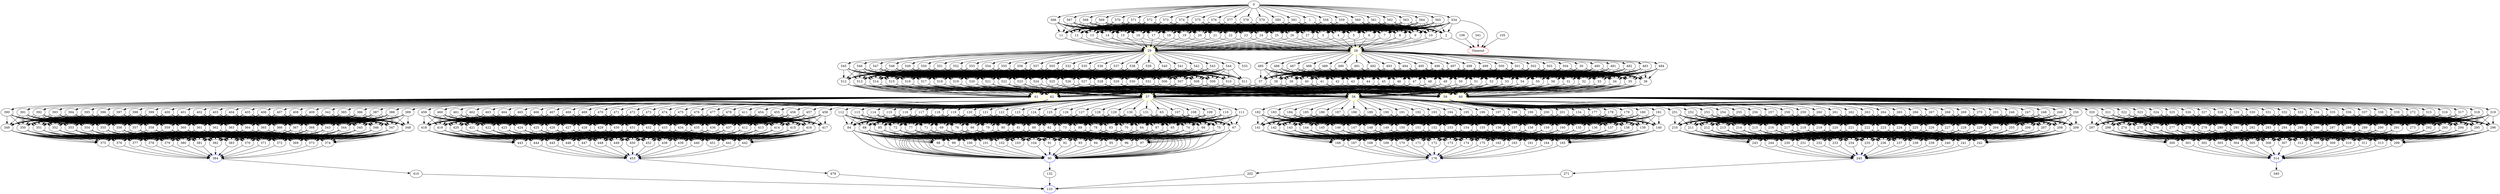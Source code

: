 digraph G {
	0 -> 1;
	0 -> 534;
	0 -> 558;
	0 -> 559;
	0 -> 560;
	0 -> 561;
	0 -> 562;
	0 -> 563;
	0 -> 564;
	0 -> 565;
	0 -> 566;
	0 -> 567;
	0 -> 568;
	0 -> 569;
	0 -> 570;
	0 -> 571;
	0 -> 572;
	0 -> 573;
	0 -> 574;
	0 -> 575;
	0 -> 576;
	0 -> 577;
	0 -> 578;
	0 -> 579;
	0 -> 580;
	0 -> 581;
	1 -> 2;
	1 -> 3;
	1 -> 4;
	1 -> 5;
	1 -> 6;
	1 -> 7;
	1 -> 8;
	1 -> 9;
	1 -> 10;
	1 -> 11;
	1 -> 12;
	1 -> 13;
	1 -> 14;
	1 -> 15;
	1 -> 16;
	1 -> 17;
	1 -> 18;
	1 -> 19;
	1 -> 20;
	1 -> 21;
	1 -> 22;
	1 -> 23;
	1 -> 24;
	1 -> 25;
	1 -> 26;
	1 -> 27;
	2 -> "28";
28 [color=yellow];
	2 -> "29";
29 [color=yellow];
	2 -> "Timeout";
Timeout [color=red];
	3 -> "28";
28 [color=yellow];
	3 -> "29";
29 [color=yellow];
	4 -> "28";
28 [color=yellow];
	4 -> "29";
29 [color=yellow];
	5 -> "28";
28 [color=yellow];
	5 -> "29";
29 [color=yellow];
	6 -> "28";
28 [color=yellow];
	6 -> "29";
29 [color=yellow];
	7 -> "28";
28 [color=yellow];
	7 -> "29";
29 [color=yellow];
	8 -> "28";
28 [color=yellow];
	8 -> "29";
29 [color=yellow];
	9 -> "28";
28 [color=yellow];
	9 -> "29";
29 [color=yellow];
	10 -> "28";
28 [color=yellow];
	10 -> "29";
29 [color=yellow];
	11 -> "28";
28 [color=yellow];
	11 -> "29";
29 [color=yellow];
	12 -> "28";
28 [color=yellow];
	12 -> "29";
29 [color=yellow];
	13 -> "28";
28 [color=yellow];
	13 -> "29";
29 [color=yellow];
	14 -> "28";
28 [color=yellow];
	14 -> "29";
29 [color=yellow];
	15 -> "28";
28 [color=yellow];
	15 -> "29";
29 [color=yellow];
	16 -> "28";
28 [color=yellow];
	16 -> "29";
29 [color=yellow];
	17 -> "28";
28 [color=yellow];
	17 -> "29";
29 [color=yellow];
	18 -> "28";
28 [color=yellow];
	18 -> "29";
29 [color=yellow];
	19 -> "28";
28 [color=yellow];
	19 -> "29";
29 [color=yellow];
	20 -> "28";
28 [color=yellow];
	20 -> "29";
29 [color=yellow];
	21 -> "28";
28 [color=yellow];
	21 -> "29";
29 [color=yellow];
	22 -> "28";
28 [color=yellow];
	22 -> "29";
29 [color=yellow];
	23 -> "28";
28 [color=yellow];
	23 -> "29";
29 [color=yellow];
	24 -> "28";
28 [color=yellow];
	24 -> "29";
29 [color=yellow];
	25 -> "28";
28 [color=yellow];
	25 -> "29";
29 [color=yellow];
	26 -> "28";
28 [color=yellow];
	26 -> "29";
29 [color=yellow];
	27 -> "28";
28 [color=yellow];
	27 -> "29";
29 [color=yellow];
	28 -> 30;
	28 -> 480;
	28 -> 481;
	28 -> 482;
	28 -> 483;
	28 -> 484;
	28 -> 485;
	28 -> 486;
	28 -> 487;
	28 -> 488;
	28 -> 489;
	28 -> 490;
	28 -> 491;
	28 -> 492;
	28 -> 493;
	28 -> 494;
	28 -> 495;
	28 -> 496;
	28 -> 497;
	28 -> 498;
	28 -> 499;
	28 -> 500;
	28 -> 501;
	28 -> 502;
	28 -> 503;
	28 -> 504;
	29 -> 505;
	29 -> 532;
	29 -> 533;
	29 -> 535;
	29 -> 536;
	29 -> 537;
	29 -> 538;
	29 -> 539;
	29 -> 540;
	29 -> 541;
	29 -> 542;
	29 -> 543;
	29 -> 544;
	29 -> 545;
	29 -> 546;
	29 -> 547;
	29 -> 548;
	29 -> 549;
	29 -> 550;
	29 -> 551;
	29 -> 552;
	29 -> 553;
	29 -> 554;
	29 -> 555;
	29 -> 556;
	29 -> 557;
	30 -> 31;
	30 -> 32;
	30 -> 33;
	30 -> 34;
	30 -> 35;
	30 -> 36;
	30 -> 37;
	30 -> 38;
	30 -> 39;
	30 -> 40;
	30 -> 41;
	30 -> 42;
	30 -> 43;
	30 -> 44;
	30 -> 45;
	30 -> 46;
	30 -> 47;
	30 -> 48;
	30 -> 49;
	30 -> 50;
	30 -> 51;
	30 -> 52;
	30 -> 53;
	30 -> 54;
	30 -> 55;
	30 -> 56;
	31 -> "57";
57 [color=yellow];
	31 -> "58";
58 [color=yellow];
	31 -> "59";
59 [color=yellow];
	31 -> "60";
60 [color=yellow];
	31 -> "61";
61 [color=yellow];
	31 -> "62";
62 [color=yellow];
	32 -> "57";
57 [color=yellow];
	32 -> "58";
58 [color=yellow];
	32 -> "59";
59 [color=yellow];
	32 -> "60";
60 [color=yellow];
	32 -> "61";
61 [color=yellow];
	32 -> "62";
62 [color=yellow];
	33 -> "57";
57 [color=yellow];
	33 -> "58";
58 [color=yellow];
	33 -> "59";
59 [color=yellow];
	33 -> "60";
60 [color=yellow];
	33 -> "61";
61 [color=yellow];
	33 -> "62";
62 [color=yellow];
	34 -> "57";
57 [color=yellow];
	34 -> "58";
58 [color=yellow];
	34 -> "59";
59 [color=yellow];
	34 -> "60";
60 [color=yellow];
	34 -> "61";
61 [color=yellow];
	34 -> "62";
62 [color=yellow];
	35 -> "57";
57 [color=yellow];
	35 -> "58";
58 [color=yellow];
	35 -> "59";
59 [color=yellow];
	35 -> "60";
60 [color=yellow];
	35 -> "61";
61 [color=yellow];
	35 -> "62";
62 [color=yellow];
	36 -> "57";
57 [color=yellow];
	36 -> "58";
58 [color=yellow];
	36 -> "59";
59 [color=yellow];
	36 -> "60";
60 [color=yellow];
	36 -> "61";
61 [color=yellow];
	36 -> "62";
62 [color=yellow];
	37 -> "57";
57 [color=yellow];
	37 -> "58";
58 [color=yellow];
	37 -> "59";
59 [color=yellow];
	37 -> "60";
60 [color=yellow];
	37 -> "61";
61 [color=yellow];
	37 -> "62";
62 [color=yellow];
	38 -> "57";
57 [color=yellow];
	38 -> "58";
58 [color=yellow];
	38 -> "59";
59 [color=yellow];
	38 -> "60";
60 [color=yellow];
	38 -> "61";
61 [color=yellow];
	38 -> "62";
62 [color=yellow];
	39 -> "57";
57 [color=yellow];
	39 -> "58";
58 [color=yellow];
	39 -> "59";
59 [color=yellow];
	39 -> "60";
60 [color=yellow];
	39 -> "61";
61 [color=yellow];
	39 -> "62";
62 [color=yellow];
	40 -> "57";
57 [color=yellow];
	40 -> "58";
58 [color=yellow];
	40 -> "59";
59 [color=yellow];
	40 -> "60";
60 [color=yellow];
	40 -> "61";
61 [color=yellow];
	40 -> "62";
62 [color=yellow];
	41 -> "57";
57 [color=yellow];
	41 -> "58";
58 [color=yellow];
	41 -> "59";
59 [color=yellow];
	41 -> "60";
60 [color=yellow];
	41 -> "61";
61 [color=yellow];
	41 -> "62";
62 [color=yellow];
	42 -> "57";
57 [color=yellow];
	42 -> "58";
58 [color=yellow];
	42 -> "59";
59 [color=yellow];
	42 -> "60";
60 [color=yellow];
	42 -> "61";
61 [color=yellow];
	42 -> "62";
62 [color=yellow];
	43 -> "57";
57 [color=yellow];
	43 -> "58";
58 [color=yellow];
	43 -> "59";
59 [color=yellow];
	43 -> "60";
60 [color=yellow];
	43 -> "61";
61 [color=yellow];
	43 -> "62";
62 [color=yellow];
	44 -> "57";
57 [color=yellow];
	44 -> "58";
58 [color=yellow];
	44 -> "59";
59 [color=yellow];
	44 -> "60";
60 [color=yellow];
	44 -> "61";
61 [color=yellow];
	44 -> "62";
62 [color=yellow];
	45 -> "57";
57 [color=yellow];
	45 -> "58";
58 [color=yellow];
	45 -> "59";
59 [color=yellow];
	45 -> "60";
60 [color=yellow];
	45 -> "61";
61 [color=yellow];
	45 -> "62";
62 [color=yellow];
	46 -> "57";
57 [color=yellow];
	46 -> "58";
58 [color=yellow];
	46 -> "59";
59 [color=yellow];
	46 -> "60";
60 [color=yellow];
	46 -> "61";
61 [color=yellow];
	46 -> "62";
62 [color=yellow];
	47 -> "57";
57 [color=yellow];
	47 -> "58";
58 [color=yellow];
	47 -> "59";
59 [color=yellow];
	47 -> "60";
60 [color=yellow];
	47 -> "61";
61 [color=yellow];
	47 -> "62";
62 [color=yellow];
	48 -> "57";
57 [color=yellow];
	48 -> "58";
58 [color=yellow];
	48 -> "59";
59 [color=yellow];
	48 -> "60";
60 [color=yellow];
	48 -> "61";
61 [color=yellow];
	48 -> "62";
62 [color=yellow];
	49 -> "57";
57 [color=yellow];
	49 -> "58";
58 [color=yellow];
	49 -> "59";
59 [color=yellow];
	49 -> "60";
60 [color=yellow];
	49 -> "61";
61 [color=yellow];
	49 -> "62";
62 [color=yellow];
	50 -> "57";
57 [color=yellow];
	50 -> "58";
58 [color=yellow];
	50 -> "59";
59 [color=yellow];
	50 -> "60";
60 [color=yellow];
	50 -> "61";
61 [color=yellow];
	50 -> "62";
62 [color=yellow];
	51 -> "57";
57 [color=yellow];
	51 -> "58";
58 [color=yellow];
	51 -> "59";
59 [color=yellow];
	51 -> "60";
60 [color=yellow];
	51 -> "61";
61 [color=yellow];
	51 -> "62";
62 [color=yellow];
	52 -> "57";
57 [color=yellow];
	52 -> "58";
58 [color=yellow];
	52 -> "59";
59 [color=yellow];
	52 -> "60";
60 [color=yellow];
	52 -> "61";
61 [color=yellow];
	52 -> "62";
62 [color=yellow];
	53 -> "57";
57 [color=yellow];
	53 -> "58";
58 [color=yellow];
	53 -> "59";
59 [color=yellow];
	53 -> "60";
60 [color=yellow];
	53 -> "61";
61 [color=yellow];
	53 -> "62";
62 [color=yellow];
	54 -> "57";
57 [color=yellow];
	54 -> "58";
58 [color=yellow];
	54 -> "59";
59 [color=yellow];
	54 -> "60";
60 [color=yellow];
	54 -> "61";
61 [color=yellow];
	54 -> "62";
62 [color=yellow];
	55 -> "57";
57 [color=yellow];
	55 -> "58";
58 [color=yellow];
	55 -> "59";
59 [color=yellow];
	55 -> "60";
60 [color=yellow];
	55 -> "61";
61 [color=yellow];
	55 -> "62";
62 [color=yellow];
	56 -> "57";
57 [color=yellow];
	56 -> "58";
58 [color=yellow];
	56 -> "59";
59 [color=yellow];
	56 -> "60";
60 [color=yellow];
	56 -> "61";
61 [color=yellow];
	56 -> "62";
62 [color=yellow];
	57 -> 63;
	57 -> 107;
	57 -> 108;
	57 -> 109;
	57 -> 110;
	57 -> 111;
	57 -> 112;
	57 -> 113;
	57 -> 114;
	57 -> 115;
	57 -> 116;
	57 -> 117;
	57 -> 118;
	57 -> 119;
	57 -> 120;
	57 -> 121;
	57 -> 122;
	57 -> 123;
	57 -> 124;
	57 -> 125;
	57 -> 126;
	57 -> 127;
	57 -> 128;
	57 -> 129;
	57 -> 130;
	57 -> 131;
	58 -> 134;
	58 -> 177;
	58 -> 178;
	58 -> 179;
	58 -> 180;
	58 -> 181;
	58 -> 182;
	58 -> 183;
	58 -> 184;
	58 -> 185;
	58 -> 186;
	58 -> 187;
	58 -> 188;
	58 -> 189;
	58 -> 190;
	58 -> 191;
	58 -> 192;
	58 -> 193;
	58 -> 194;
	58 -> 195;
	58 -> 196;
	58 -> 197;
	58 -> 198;
	58 -> 199;
	58 -> 200;
	58 -> 201;
	59 -> 203;
	59 -> 246;
	59 -> 247;
	59 -> 248;
	59 -> 249;
	59 -> 250;
	59 -> 251;
	59 -> 252;
	59 -> 253;
	59 -> 254;
	59 -> 255;
	59 -> 256;
	59 -> 257;
	59 -> 258;
	59 -> 259;
	59 -> 260;
	59 -> 261;
	59 -> 262;
	59 -> 263;
	59 -> 264;
	59 -> 265;
	59 -> 266;
	59 -> 267;
	59 -> 268;
	59 -> 269;
	59 -> 270;
	60 -> 272;
	60 -> 315;
	60 -> 316;
	60 -> 317;
	60 -> 318;
	60 -> 319;
	60 -> 320;
	60 -> 321;
	60 -> 322;
	60 -> 323;
	60 -> 324;
	60 -> 325;
	60 -> 326;
	60 -> 327;
	60 -> 328;
	60 -> 329;
	60 -> 330;
	60 -> 331;
	60 -> 332;
	60 -> 333;
	60 -> 334;
	60 -> 335;
	60 -> 336;
	60 -> 337;
	60 -> 338;
	60 -> 339;
	61 -> 342;
	61 -> 385;
	61 -> 386;
	61 -> 387;
	61 -> 388;
	61 -> 389;
	61 -> 390;
	61 -> 391;
	61 -> 392;
	61 -> 393;
	61 -> 394;
	61 -> 395;
	61 -> 396;
	61 -> 397;
	61 -> 398;
	61 -> 399;
	61 -> 400;
	61 -> 401;
	61 -> 402;
	61 -> 403;
	61 -> 404;
	61 -> 405;
	61 -> 406;
	61 -> 407;
	61 -> 408;
	61 -> 409;
	62 -> 411;
	62 -> 454;
	62 -> 455;
	62 -> 456;
	62 -> 457;
	62 -> 458;
	62 -> 459;
	62 -> 460;
	62 -> 461;
	62 -> 462;
	62 -> 463;
	62 -> 464;
	62 -> 465;
	62 -> 466;
	62 -> 467;
	62 -> 468;
	62 -> 469;
	62 -> 470;
	62 -> 471;
	62 -> 472;
	62 -> 473;
	62 -> 474;
	62 -> 475;
	62 -> 476;
	62 -> 477;
	62 -> 478;
	63 -> 64;
	63 -> 65;
	63 -> 66;
	63 -> 67;
	63 -> 68;
	63 -> 69;
	63 -> 70;
	63 -> 71;
	63 -> 72;
	63 -> 73;
	63 -> 74;
	63 -> 75;
	63 -> 76;
	63 -> 77;
	63 -> 78;
	63 -> 79;
	63 -> 80;
	63 -> 81;
	63 -> 82;
	63 -> 83;
	63 -> 84;
	63 -> 85;
	63 -> 86;
	63 -> 87;
	63 -> 88;
	63 -> 89;
	64 -> "90";
90 [color=blue];
	64 -> 91;
	64 -> 92;
	64 -> 93;
	64 -> 94;
	64 -> 95;
	64 -> 96;
	64 -> 97;
	64 -> 98;
	64 -> 99;
	64 -> 100;
	64 -> 101;
	64 -> 102;
	64 -> 103;
	64 -> 104;
	65 -> "90";
90 [color=blue];
	65 -> 91;
	65 -> 92;
	65 -> 93;
	65 -> 94;
	65 -> 95;
	65 -> 96;
	65 -> 97;
	65 -> 98;
	65 -> 99;
	65 -> 100;
	65 -> 101;
	65 -> 102;
	65 -> 103;
	65 -> 104;
	66 -> "90";
90 [color=blue];
	66 -> 91;
	66 -> 92;
	66 -> 93;
	66 -> 94;
	66 -> 95;
	66 -> 96;
	66 -> 97;
	66 -> 98;
	66 -> 99;
	66 -> 100;
	66 -> 101;
	66 -> 102;
	66 -> 103;
	66 -> 104;
	67 -> "90";
90 [color=blue];
	67 -> 91;
	67 -> 92;
	67 -> 93;
	67 -> 94;
	67 -> 95;
	67 -> 96;
	67 -> 97;
	67 -> 98;
	67 -> 99;
	67 -> 100;
	67 -> 101;
	67 -> 102;
	67 -> 103;
	67 -> 104;
	68 -> "90";
90 [color=blue];
	68 -> 91;
	68 -> 92;
	68 -> 93;
	68 -> 94;
	68 -> 95;
	68 -> 96;
	68 -> 97;
	68 -> 98;
	68 -> 99;
	68 -> 100;
	68 -> 101;
	68 -> 102;
	68 -> 103;
	68 -> 104;
	69 -> "90";
90 [color=blue];
	69 -> 91;
	69 -> 92;
	69 -> 93;
	69 -> 94;
	69 -> 95;
	69 -> 96;
	69 -> 97;
	69 -> 98;
	69 -> 99;
	69 -> 100;
	69 -> 101;
	69 -> 102;
	69 -> 103;
	69 -> 104;
	70 -> "90";
90 [color=blue];
	70 -> 91;
	70 -> 92;
	70 -> 93;
	70 -> 94;
	70 -> 95;
	70 -> 96;
	70 -> 97;
	70 -> 98;
	70 -> 99;
	70 -> 100;
	70 -> 101;
	70 -> 102;
	70 -> 103;
	70 -> 104;
	71 -> "90";
90 [color=blue];
	71 -> 91;
	71 -> 92;
	71 -> 93;
	71 -> 94;
	71 -> 95;
	71 -> 96;
	71 -> 97;
	71 -> 98;
	71 -> 99;
	71 -> 100;
	71 -> 101;
	71 -> 102;
	71 -> 103;
	71 -> 104;
	72 -> "90";
90 [color=blue];
	72 -> 91;
	72 -> 92;
	72 -> 93;
	72 -> 94;
	72 -> 95;
	72 -> 96;
	72 -> 97;
	72 -> 98;
	72 -> 99;
	72 -> 100;
	72 -> 101;
	72 -> 102;
	72 -> 103;
	72 -> 104;
	73 -> "90";
90 [color=blue];
	73 -> 91;
	73 -> 92;
	73 -> 93;
	73 -> 94;
	73 -> 95;
	73 -> 96;
	73 -> 97;
	73 -> 98;
	73 -> 99;
	73 -> 100;
	73 -> 101;
	73 -> 102;
	73 -> 103;
	73 -> 104;
	74 -> "90";
90 [color=blue];
	74 -> 91;
	74 -> 92;
	74 -> 93;
	74 -> 94;
	74 -> 95;
	74 -> 96;
	74 -> 97;
	74 -> 98;
	74 -> 99;
	74 -> 100;
	74 -> 101;
	74 -> 102;
	74 -> 103;
	74 -> 104;
	75 -> "90";
90 [color=blue];
	75 -> 91;
	75 -> 92;
	75 -> 93;
	75 -> 94;
	75 -> 95;
	75 -> 96;
	75 -> 97;
	75 -> 98;
	75 -> 99;
	75 -> 100;
	75 -> 101;
	75 -> 102;
	75 -> 103;
	75 -> 104;
	76 -> "90";
90 [color=blue];
	76 -> 91;
	76 -> 92;
	76 -> 93;
	76 -> 94;
	76 -> 95;
	76 -> 96;
	76 -> 97;
	76 -> 98;
	76 -> 99;
	76 -> 100;
	76 -> 101;
	76 -> 102;
	76 -> 103;
	76 -> 104;
	77 -> "90";
90 [color=blue];
	77 -> 91;
	77 -> 92;
	77 -> 93;
	77 -> 94;
	77 -> 95;
	77 -> 96;
	77 -> 97;
	77 -> 98;
	77 -> 99;
	77 -> 100;
	77 -> 101;
	77 -> 102;
	77 -> 103;
	77 -> 104;
	78 -> "90";
90 [color=blue];
	78 -> 91;
	78 -> 92;
	78 -> 93;
	78 -> 94;
	78 -> 95;
	78 -> 96;
	78 -> 97;
	78 -> 98;
	78 -> 99;
	78 -> 100;
	78 -> 101;
	78 -> 102;
	78 -> 103;
	78 -> 104;
	79 -> "90";
90 [color=blue];
	79 -> 91;
	79 -> 92;
	79 -> 93;
	79 -> 94;
	79 -> 95;
	79 -> 96;
	79 -> 97;
	79 -> 98;
	79 -> 99;
	79 -> 100;
	79 -> 101;
	79 -> 102;
	79 -> 103;
	79 -> 104;
	80 -> "90";
90 [color=blue];
	80 -> 91;
	80 -> 92;
	80 -> 93;
	80 -> 94;
	80 -> 95;
	80 -> 96;
	80 -> 97;
	80 -> 98;
	80 -> 99;
	80 -> 100;
	80 -> 101;
	80 -> 102;
	80 -> 103;
	80 -> 104;
	81 -> "90";
90 [color=blue];
	81 -> 91;
	81 -> 92;
	81 -> 93;
	81 -> 94;
	81 -> 95;
	81 -> 96;
	81 -> 97;
	81 -> 98;
	81 -> 99;
	81 -> 100;
	81 -> 101;
	81 -> 102;
	81 -> 103;
	81 -> 104;
	82 -> "90";
90 [color=blue];
	82 -> 91;
	82 -> 92;
	82 -> 93;
	82 -> 94;
	82 -> 95;
	82 -> 96;
	82 -> 97;
	82 -> 98;
	82 -> 99;
	82 -> 100;
	82 -> 101;
	82 -> 102;
	82 -> 103;
	82 -> 104;
	83 -> "90";
90 [color=blue];
	83 -> 91;
	83 -> 92;
	83 -> 93;
	83 -> 94;
	83 -> 95;
	83 -> 96;
	83 -> 97;
	83 -> 98;
	83 -> 99;
	83 -> 100;
	83 -> 101;
	83 -> 102;
	83 -> 103;
	83 -> 104;
	84 -> "90";
90 [color=blue];
	84 -> 91;
	84 -> 92;
	84 -> 93;
	84 -> 94;
	84 -> 95;
	84 -> 96;
	84 -> 97;
	84 -> 98;
	84 -> 99;
	84 -> 100;
	84 -> 101;
	84 -> 102;
	84 -> 103;
	84 -> 104;
	85 -> "90";
90 [color=blue];
	85 -> 91;
	85 -> 92;
	85 -> 93;
	85 -> 94;
	85 -> 95;
	85 -> 96;
	85 -> 97;
	85 -> 98;
	85 -> 99;
	85 -> 100;
	85 -> 101;
	85 -> 102;
	85 -> 103;
	85 -> 104;
	86 -> "90";
90 [color=blue];
	86 -> 91;
	86 -> 92;
	86 -> 93;
	86 -> 94;
	86 -> 95;
	86 -> 96;
	86 -> 97;
	86 -> 98;
	86 -> 99;
	86 -> 100;
	86 -> 101;
	86 -> 102;
	86 -> 103;
	86 -> 104;
	87 -> "90";
90 [color=blue];
	87 -> 91;
	87 -> 92;
	87 -> 93;
	87 -> 94;
	87 -> 95;
	87 -> 96;
	87 -> 97;
	87 -> 98;
	87 -> 99;
	87 -> 100;
	87 -> 101;
	87 -> 102;
	87 -> 103;
	87 -> 104;
	88 -> "90";
90 [color=blue];
	88 -> 91;
	88 -> 92;
	88 -> 93;
	88 -> 94;
	88 -> 95;
	88 -> 96;
	88 -> 97;
	88 -> 98;
	88 -> 99;
	88 -> 100;
	88 -> 101;
	88 -> 102;
	88 -> 103;
	88 -> 104;
	89 -> "90";
90 [color=blue];
	89 -> 91;
	89 -> 92;
	89 -> 93;
	89 -> 94;
	89 -> 95;
	89 -> 96;
	89 -> 97;
	89 -> 98;
	89 -> 99;
	89 -> 100;
	89 -> 101;
	89 -> 102;
	89 -> 103;
	89 -> 104;
	90 -> 132;
	91 -> "90";
90 [color=blue];
	92 -> "90";
90 [color=blue];
	93 -> "90";
90 [color=blue];
	94 -> "90";
90 [color=blue];
	95 -> "90";
90 [color=blue];
	96 -> "90";
90 [color=blue];
	97 -> "90";
90 [color=blue];
	98 -> "90";
90 [color=blue];
	99 -> "90";
90 [color=blue];
	100 -> "90";
90 [color=blue];
	101 -> "90";
90 [color=blue];
	102 -> "90";
90 [color=blue];
	104 -> "90";
90 [color=blue];
	105 -> "Timeout";
Timeout [color=red];
	106 -> "Timeout";
Timeout [color=red];
	107 -> 64;
	107 -> 65;
	107 -> 66;
	107 -> 67;
	107 -> 68;
	107 -> 69;
	107 -> 70;
	107 -> 71;
	107 -> 72;
	107 -> 73;
	107 -> 74;
	107 -> 75;
	107 -> 76;
	107 -> 77;
	107 -> 78;
	107 -> 79;
	107 -> 80;
	107 -> 81;
	107 -> 82;
	107 -> 83;
	107 -> 84;
	107 -> 85;
	107 -> 86;
	107 -> 87;
	107 -> 88;
	107 -> 89;
	108 -> 64;
	108 -> 65;
	108 -> 66;
	108 -> 67;
	108 -> 68;
	108 -> 69;
	108 -> 70;
	108 -> 71;
	108 -> 72;
	108 -> 73;
	108 -> 74;
	108 -> 75;
	108 -> 76;
	108 -> 77;
	108 -> 78;
	108 -> 79;
	108 -> 80;
	108 -> 81;
	108 -> 82;
	108 -> 83;
	108 -> 84;
	108 -> 85;
	108 -> 86;
	108 -> 87;
	108 -> 88;
	108 -> 89;
	109 -> 64;
	109 -> 65;
	109 -> 66;
	109 -> 67;
	109 -> 68;
	109 -> 69;
	109 -> 70;
	109 -> 71;
	109 -> 72;
	109 -> 73;
	109 -> 74;
	109 -> 75;
	109 -> 76;
	109 -> 77;
	109 -> 78;
	109 -> 79;
	109 -> 80;
	109 -> 81;
	109 -> 82;
	109 -> 83;
	109 -> 84;
	109 -> 85;
	109 -> 86;
	109 -> 87;
	109 -> 88;
	109 -> 89;
	110 -> 64;
	110 -> 65;
	110 -> 66;
	110 -> 67;
	110 -> 68;
	110 -> 69;
	110 -> 70;
	110 -> 71;
	110 -> 72;
	110 -> 73;
	110 -> 74;
	110 -> 75;
	110 -> 76;
	110 -> 77;
	110 -> 78;
	110 -> 79;
	110 -> 80;
	110 -> 81;
	110 -> 82;
	110 -> 83;
	110 -> 84;
	110 -> 85;
	110 -> 86;
	110 -> 87;
	110 -> 88;
	110 -> 89;
	111 -> 64;
	111 -> 65;
	111 -> 66;
	111 -> 67;
	111 -> 68;
	111 -> 69;
	111 -> 70;
	111 -> 71;
	111 -> 72;
	111 -> 73;
	111 -> 74;
	111 -> 75;
	111 -> 76;
	111 -> 77;
	111 -> 78;
	111 -> 79;
	111 -> 80;
	111 -> 81;
	111 -> 82;
	111 -> 83;
	111 -> 84;
	111 -> 85;
	111 -> 86;
	111 -> 87;
	111 -> 88;
	111 -> 89;
	112 -> 64;
	112 -> 65;
	112 -> 66;
	112 -> 67;
	112 -> 68;
	112 -> 69;
	112 -> 70;
	112 -> 71;
	112 -> 72;
	112 -> 73;
	112 -> 74;
	112 -> 75;
	112 -> 76;
	112 -> 77;
	112 -> 78;
	112 -> 79;
	112 -> 80;
	112 -> 81;
	112 -> 82;
	112 -> 83;
	112 -> 84;
	112 -> 85;
	112 -> 86;
	112 -> 87;
	112 -> 88;
	112 -> 89;
	113 -> 64;
	113 -> 65;
	113 -> 66;
	113 -> 67;
	113 -> 68;
	113 -> 69;
	113 -> 70;
	113 -> 71;
	113 -> 72;
	113 -> 73;
	113 -> 74;
	113 -> 75;
	113 -> 76;
	113 -> 77;
	113 -> 78;
	113 -> 79;
	113 -> 80;
	113 -> 81;
	113 -> 82;
	113 -> 83;
	113 -> 84;
	113 -> 85;
	113 -> 86;
	113 -> 87;
	113 -> 88;
	113 -> 89;
	114 -> 64;
	114 -> 65;
	114 -> 66;
	114 -> 67;
	114 -> 68;
	114 -> 69;
	114 -> 70;
	114 -> 71;
	114 -> 72;
	114 -> 73;
	114 -> 74;
	114 -> 75;
	114 -> 76;
	114 -> 77;
	114 -> 78;
	114 -> 79;
	114 -> 80;
	114 -> 81;
	114 -> 82;
	114 -> 83;
	114 -> 84;
	114 -> 85;
	114 -> 86;
	114 -> 87;
	114 -> 88;
	114 -> 89;
	115 -> 64;
	115 -> 65;
	115 -> 66;
	115 -> 67;
	115 -> 68;
	115 -> 69;
	115 -> 70;
	115 -> 71;
	115 -> 72;
	115 -> 73;
	115 -> 74;
	115 -> 75;
	115 -> 76;
	115 -> 77;
	115 -> 78;
	115 -> 79;
	115 -> 80;
	115 -> 81;
	115 -> 82;
	115 -> 83;
	115 -> 84;
	115 -> 85;
	115 -> 86;
	115 -> 87;
	115 -> 88;
	115 -> 89;
	116 -> 64;
	116 -> 65;
	116 -> 66;
	116 -> 67;
	116 -> 68;
	116 -> 69;
	116 -> 70;
	116 -> 71;
	116 -> 72;
	116 -> 73;
	116 -> 74;
	116 -> 75;
	116 -> 76;
	116 -> 77;
	116 -> 78;
	116 -> 79;
	116 -> 80;
	116 -> 81;
	116 -> 82;
	116 -> 83;
	116 -> 84;
	116 -> 85;
	116 -> 86;
	116 -> 87;
	116 -> 88;
	116 -> 89;
	117 -> 64;
	117 -> 65;
	117 -> 66;
	117 -> 67;
	117 -> 68;
	117 -> 69;
	117 -> 70;
	117 -> 71;
	117 -> 72;
	117 -> 73;
	117 -> 74;
	117 -> 75;
	117 -> 76;
	117 -> 77;
	117 -> 78;
	117 -> 79;
	117 -> 80;
	117 -> 81;
	117 -> 82;
	117 -> 83;
	117 -> 84;
	117 -> 85;
	117 -> 86;
	117 -> 87;
	117 -> 88;
	117 -> 89;
	118 -> 64;
	118 -> 65;
	118 -> 66;
	118 -> 67;
	118 -> 68;
	118 -> 69;
	118 -> 70;
	118 -> 71;
	118 -> 72;
	118 -> 73;
	118 -> 74;
	118 -> 75;
	118 -> 76;
	118 -> 77;
	118 -> 78;
	118 -> 79;
	118 -> 80;
	118 -> 81;
	118 -> 82;
	118 -> 83;
	118 -> 84;
	118 -> 85;
	118 -> 86;
	118 -> 87;
	118 -> 88;
	118 -> 89;
	119 -> 64;
	119 -> 65;
	119 -> 66;
	119 -> 67;
	119 -> 68;
	119 -> 69;
	119 -> 70;
	119 -> 71;
	119 -> 72;
	119 -> 73;
	119 -> 74;
	119 -> 75;
	119 -> 76;
	119 -> 77;
	119 -> 78;
	119 -> 79;
	119 -> 80;
	119 -> 81;
	119 -> 82;
	119 -> 83;
	119 -> 84;
	119 -> 85;
	119 -> 86;
	119 -> 87;
	119 -> 88;
	119 -> 89;
	120 -> 64;
	120 -> 65;
	120 -> 66;
	120 -> 67;
	120 -> 68;
	120 -> 69;
	120 -> 70;
	120 -> 71;
	120 -> 72;
	120 -> 73;
	120 -> 74;
	120 -> 75;
	120 -> 76;
	120 -> 77;
	120 -> 78;
	120 -> 79;
	120 -> 80;
	120 -> 81;
	120 -> 82;
	120 -> 83;
	120 -> 84;
	120 -> 85;
	120 -> 86;
	120 -> 87;
	120 -> 88;
	120 -> 89;
	121 -> 64;
	121 -> 65;
	121 -> 66;
	121 -> 67;
	121 -> 68;
	121 -> 69;
	121 -> 70;
	121 -> 71;
	121 -> 72;
	121 -> 73;
	121 -> 74;
	121 -> 75;
	121 -> 76;
	121 -> 77;
	121 -> 78;
	121 -> 79;
	121 -> 80;
	121 -> 81;
	121 -> 82;
	121 -> 83;
	121 -> 84;
	121 -> 85;
	121 -> 86;
	121 -> 87;
	121 -> 88;
	121 -> 89;
	122 -> 64;
	122 -> 65;
	122 -> 66;
	122 -> 67;
	122 -> 68;
	122 -> 69;
	122 -> 70;
	122 -> 71;
	122 -> 72;
	122 -> 73;
	122 -> 74;
	122 -> 75;
	122 -> 76;
	122 -> 77;
	122 -> 78;
	122 -> 79;
	122 -> 80;
	122 -> 81;
	122 -> 82;
	122 -> 83;
	122 -> 84;
	122 -> 85;
	122 -> 86;
	122 -> 87;
	122 -> 88;
	122 -> 89;
	123 -> 64;
	123 -> 65;
	123 -> 66;
	123 -> 67;
	123 -> 68;
	123 -> 69;
	123 -> 70;
	123 -> 71;
	123 -> 72;
	123 -> 73;
	123 -> 74;
	123 -> 75;
	123 -> 76;
	123 -> 77;
	123 -> 78;
	123 -> 79;
	123 -> 80;
	123 -> 81;
	123 -> 82;
	123 -> 83;
	123 -> 84;
	123 -> 85;
	123 -> 86;
	123 -> 87;
	123 -> 88;
	123 -> 89;
	124 -> 64;
	124 -> 65;
	124 -> 66;
	124 -> 67;
	124 -> 68;
	124 -> 69;
	124 -> 70;
	124 -> 71;
	124 -> 72;
	124 -> 73;
	124 -> 74;
	124 -> 75;
	124 -> 76;
	124 -> 77;
	124 -> 78;
	124 -> 79;
	124 -> 80;
	124 -> 81;
	124 -> 82;
	124 -> 83;
	124 -> 84;
	124 -> 85;
	124 -> 86;
	124 -> 87;
	124 -> 88;
	124 -> 89;
	125 -> 64;
	125 -> 65;
	125 -> 66;
	125 -> 67;
	125 -> 68;
	125 -> 69;
	125 -> 70;
	125 -> 71;
	125 -> 72;
	125 -> 73;
	125 -> 74;
	125 -> 75;
	125 -> 76;
	125 -> 77;
	125 -> 78;
	125 -> 79;
	125 -> 80;
	125 -> 81;
	125 -> 82;
	125 -> 83;
	125 -> 84;
	125 -> 85;
	125 -> 86;
	125 -> 87;
	125 -> 88;
	125 -> 89;
	126 -> 64;
	126 -> 65;
	126 -> 66;
	126 -> 67;
	126 -> 68;
	126 -> 69;
	126 -> 70;
	126 -> 71;
	126 -> 72;
	126 -> 73;
	126 -> 74;
	126 -> 75;
	126 -> 76;
	126 -> 77;
	126 -> 78;
	126 -> 79;
	126 -> 80;
	126 -> 81;
	126 -> 82;
	126 -> 83;
	126 -> 84;
	126 -> 85;
	126 -> 86;
	126 -> 87;
	126 -> 88;
	126 -> 89;
	127 -> 64;
	127 -> 65;
	127 -> 66;
	127 -> 67;
	127 -> 68;
	127 -> 69;
	127 -> 70;
	127 -> 71;
	127 -> 72;
	127 -> 73;
	127 -> 74;
	127 -> 75;
	127 -> 76;
	127 -> 77;
	127 -> 78;
	127 -> 79;
	127 -> 80;
	127 -> 81;
	127 -> 82;
	127 -> 83;
	127 -> 84;
	127 -> 85;
	127 -> 86;
	127 -> 87;
	127 -> 88;
	127 -> 89;
	128 -> 64;
	128 -> 65;
	128 -> 66;
	128 -> 67;
	128 -> 68;
	128 -> 69;
	128 -> 70;
	128 -> 71;
	128 -> 72;
	128 -> 73;
	128 -> 74;
	128 -> 75;
	128 -> 76;
	128 -> 77;
	128 -> 78;
	128 -> 79;
	128 -> 80;
	128 -> 81;
	128 -> 82;
	128 -> 83;
	128 -> 84;
	128 -> 85;
	128 -> 86;
	128 -> 87;
	128 -> 88;
	128 -> 89;
	129 -> 64;
	129 -> 65;
	129 -> 66;
	129 -> 67;
	129 -> 68;
	129 -> 69;
	129 -> 70;
	129 -> 71;
	129 -> 72;
	129 -> 73;
	129 -> 74;
	129 -> 75;
	129 -> 76;
	129 -> 77;
	129 -> 78;
	129 -> 79;
	129 -> 80;
	129 -> 81;
	129 -> 82;
	129 -> 83;
	129 -> 84;
	129 -> 85;
	129 -> 86;
	129 -> 87;
	129 -> 88;
	129 -> 89;
	130 -> 64;
	130 -> 65;
	130 -> 66;
	130 -> 67;
	130 -> 68;
	130 -> 69;
	130 -> 70;
	130 -> 71;
	130 -> 72;
	130 -> 73;
	130 -> 74;
	130 -> 75;
	130 -> 76;
	130 -> 77;
	130 -> 78;
	130 -> 79;
	130 -> 80;
	130 -> 81;
	130 -> 82;
	130 -> 83;
	130 -> 84;
	130 -> 85;
	130 -> 86;
	130 -> 87;
	130 -> 88;
	130 -> 89;
	131 -> 64;
	131 -> 65;
	131 -> 66;
	131 -> 67;
	131 -> 68;
	131 -> 69;
	131 -> 70;
	131 -> 71;
	131 -> 72;
	131 -> 73;
	131 -> 74;
	131 -> 75;
	131 -> 76;
	131 -> 77;
	131 -> 78;
	131 -> 79;
	131 -> 80;
	131 -> 81;
	131 -> 82;
	131 -> 83;
	131 -> 84;
	131 -> 85;
	131 -> 86;
	131 -> 87;
	131 -> 88;
	131 -> 89;
	132 -> "133";
133 [color=blue];
	134 -> 135;
	134 -> 136;
	134 -> 137;
	134 -> 138;
	134 -> 139;
	134 -> 140;
	134 -> 141;
	134 -> 142;
	134 -> 143;
	134 -> 144;
	134 -> 145;
	134 -> 146;
	134 -> 147;
	134 -> 148;
	134 -> 149;
	134 -> 150;
	134 -> 151;
	134 -> 152;
	134 -> 153;
	134 -> 154;
	134 -> 155;
	134 -> 156;
	134 -> 157;
	134 -> 158;
	134 -> 159;
	134 -> 160;
	135 -> 161;
	135 -> 162;
	135 -> 163;
	135 -> 164;
	135 -> 165;
	135 -> 166;
	135 -> 167;
	135 -> 168;
	135 -> 169;
	135 -> 170;
	135 -> 171;
	135 -> 172;
	135 -> 173;
	135 -> 174;
	135 -> 175;
	136 -> 161;
	136 -> 162;
	136 -> 163;
	136 -> 164;
	136 -> 165;
	136 -> 166;
	136 -> 167;
	136 -> 168;
	136 -> 169;
	136 -> 170;
	136 -> 171;
	136 -> 172;
	136 -> 173;
	136 -> 174;
	136 -> 175;
	137 -> 161;
	137 -> 162;
	137 -> 163;
	137 -> 164;
	137 -> 165;
	137 -> 166;
	137 -> 167;
	137 -> 168;
	137 -> 169;
	137 -> 170;
	137 -> 171;
	137 -> 172;
	137 -> 173;
	137 -> 174;
	137 -> 175;
	138 -> 161;
	138 -> 162;
	138 -> 163;
	138 -> 164;
	138 -> 165;
	138 -> 166;
	138 -> 167;
	138 -> 168;
	138 -> 169;
	138 -> 170;
	138 -> 171;
	138 -> 172;
	138 -> 173;
	138 -> 174;
	138 -> 175;
	139 -> 161;
	139 -> 162;
	139 -> 163;
	139 -> 164;
	139 -> 165;
	139 -> 166;
	139 -> 167;
	139 -> 168;
	139 -> 169;
	139 -> 170;
	139 -> 171;
	139 -> 172;
	139 -> 173;
	139 -> 174;
	139 -> 175;
	140 -> 161;
	140 -> 162;
	140 -> 163;
	140 -> 164;
	140 -> 165;
	140 -> 166;
	140 -> 167;
	140 -> 168;
	140 -> 169;
	140 -> 170;
	140 -> 171;
	140 -> 172;
	140 -> 173;
	140 -> 174;
	140 -> 175;
	141 -> 161;
	141 -> 162;
	141 -> 163;
	141 -> 164;
	141 -> 165;
	141 -> 166;
	141 -> 167;
	141 -> 168;
	141 -> 169;
	141 -> 170;
	141 -> 171;
	141 -> 172;
	141 -> 173;
	141 -> 174;
	141 -> 175;
	142 -> 161;
	142 -> 162;
	142 -> 163;
	142 -> 164;
	142 -> 165;
	142 -> 166;
	142 -> 167;
	142 -> 168;
	142 -> 169;
	142 -> 170;
	142 -> 171;
	142 -> 172;
	142 -> 173;
	142 -> 174;
	142 -> 175;
	143 -> 161;
	143 -> 162;
	143 -> 163;
	143 -> 164;
	143 -> 165;
	143 -> 166;
	143 -> 167;
	143 -> 168;
	143 -> 169;
	143 -> 170;
	143 -> 171;
	143 -> 172;
	143 -> 173;
	143 -> 174;
	143 -> 175;
	144 -> 161;
	144 -> 162;
	144 -> 163;
	144 -> 164;
	144 -> 165;
	144 -> 166;
	144 -> 167;
	144 -> 168;
	144 -> 169;
	144 -> 170;
	144 -> 171;
	144 -> 172;
	144 -> 173;
	144 -> 174;
	144 -> 175;
	145 -> 161;
	145 -> 162;
	145 -> 163;
	145 -> 164;
	145 -> 165;
	145 -> 166;
	145 -> 167;
	145 -> 168;
	145 -> 169;
	145 -> 170;
	145 -> 171;
	145 -> 172;
	145 -> 173;
	145 -> 174;
	145 -> 175;
	146 -> 161;
	146 -> 162;
	146 -> 163;
	146 -> 164;
	146 -> 165;
	146 -> 166;
	146 -> 167;
	146 -> 168;
	146 -> 169;
	146 -> 170;
	146 -> 171;
	146 -> 172;
	146 -> 173;
	146 -> 174;
	146 -> 175;
	147 -> 161;
	147 -> 162;
	147 -> 163;
	147 -> 164;
	147 -> 165;
	147 -> 166;
	147 -> 167;
	147 -> 168;
	147 -> 169;
	147 -> 170;
	147 -> 171;
	147 -> 172;
	147 -> 173;
	147 -> 174;
	147 -> 175;
	148 -> 161;
	148 -> 162;
	148 -> 163;
	148 -> 164;
	148 -> 165;
	148 -> 166;
	148 -> 167;
	148 -> 168;
	148 -> 169;
	148 -> 170;
	148 -> 171;
	148 -> 172;
	148 -> 173;
	148 -> 174;
	148 -> 175;
	149 -> 161;
	149 -> 162;
	149 -> 163;
	149 -> 164;
	149 -> 165;
	149 -> 166;
	149 -> 167;
	149 -> 168;
	149 -> 169;
	149 -> 170;
	149 -> 171;
	149 -> 172;
	149 -> 173;
	149 -> 174;
	149 -> 175;
	150 -> 161;
	150 -> 162;
	150 -> 163;
	150 -> 164;
	150 -> 165;
	150 -> 166;
	150 -> 167;
	150 -> 168;
	150 -> 169;
	150 -> 170;
	150 -> 171;
	150 -> 172;
	150 -> 173;
	150 -> 174;
	150 -> 175;
	151 -> 161;
	151 -> 162;
	151 -> 163;
	151 -> 164;
	151 -> 165;
	151 -> 166;
	151 -> 167;
	151 -> 168;
	151 -> 169;
	151 -> 170;
	151 -> 171;
	151 -> 172;
	151 -> 173;
	151 -> 174;
	151 -> 175;
	152 -> 161;
	152 -> 162;
	152 -> 163;
	152 -> 164;
	152 -> 165;
	152 -> 166;
	152 -> 167;
	152 -> 168;
	152 -> 169;
	152 -> 170;
	152 -> 171;
	152 -> 172;
	152 -> 173;
	152 -> 174;
	152 -> 175;
	153 -> 161;
	153 -> 162;
	153 -> 163;
	153 -> 164;
	153 -> 165;
	153 -> 166;
	153 -> 167;
	153 -> 168;
	153 -> 169;
	153 -> 170;
	153 -> 171;
	153 -> 172;
	153 -> 173;
	153 -> 174;
	153 -> 175;
	154 -> 161;
	154 -> 162;
	154 -> 163;
	154 -> 164;
	154 -> 165;
	154 -> 166;
	154 -> 167;
	154 -> 168;
	154 -> 169;
	154 -> 170;
	154 -> 171;
	154 -> 172;
	154 -> 173;
	154 -> 174;
	154 -> 175;
	155 -> 161;
	155 -> 162;
	155 -> 163;
	155 -> 164;
	155 -> 165;
	155 -> 166;
	155 -> 167;
	155 -> 168;
	155 -> 169;
	155 -> 170;
	155 -> 171;
	155 -> 172;
	155 -> 173;
	155 -> 174;
	155 -> 175;
	156 -> 161;
	156 -> 162;
	156 -> 163;
	156 -> 164;
	156 -> 165;
	156 -> 166;
	156 -> 167;
	156 -> 168;
	156 -> 169;
	156 -> 170;
	156 -> 171;
	156 -> 172;
	156 -> 173;
	156 -> 174;
	156 -> 175;
	157 -> 161;
	157 -> 162;
	157 -> 163;
	157 -> 164;
	157 -> 165;
	157 -> 166;
	157 -> 167;
	157 -> 168;
	157 -> 169;
	157 -> 170;
	157 -> 171;
	157 -> 172;
	157 -> 173;
	157 -> 174;
	157 -> 175;
	158 -> 161;
	158 -> 162;
	158 -> 163;
	158 -> 164;
	158 -> 165;
	158 -> 166;
	158 -> 167;
	158 -> 168;
	158 -> 169;
	158 -> 170;
	158 -> 171;
	158 -> 172;
	158 -> 173;
	158 -> 174;
	158 -> 175;
	159 -> 161;
	159 -> 162;
	159 -> 163;
	159 -> 164;
	159 -> 165;
	159 -> 166;
	159 -> 167;
	159 -> 168;
	159 -> 169;
	159 -> 170;
	159 -> 171;
	159 -> 172;
	159 -> 173;
	159 -> 174;
	159 -> 175;
	160 -> 161;
	160 -> 162;
	160 -> 163;
	160 -> 164;
	160 -> 165;
	160 -> 166;
	160 -> 167;
	160 -> 168;
	160 -> 169;
	160 -> 170;
	160 -> 171;
	160 -> 172;
	160 -> 173;
	160 -> 174;
	160 -> 175;
	162 -> "176";
176 [color=blue];
	163 -> "176";
176 [color=blue];
	164 -> "176";
176 [color=blue];
	165 -> "176";
176 [color=blue];
	166 -> "176";
176 [color=blue];
	167 -> "176";
176 [color=blue];
	168 -> "176";
176 [color=blue];
	169 -> "176";
176 [color=blue];
	170 -> "176";
176 [color=blue];
	171 -> "176";
176 [color=blue];
	172 -> "176";
176 [color=blue];
	173 -> "176";
176 [color=blue];
	174 -> "176";
176 [color=blue];
	175 -> "176";
176 [color=blue];
	176 -> 202;
	177 -> 135;
	177 -> 136;
	177 -> 137;
	177 -> 138;
	177 -> 139;
	177 -> 140;
	177 -> 141;
	177 -> 142;
	177 -> 143;
	177 -> 144;
	177 -> 145;
	177 -> 146;
	177 -> 147;
	177 -> 148;
	177 -> 149;
	177 -> 150;
	177 -> 151;
	177 -> 152;
	177 -> 153;
	177 -> 154;
	177 -> 155;
	177 -> 156;
	177 -> 157;
	177 -> 158;
	177 -> 159;
	177 -> 160;
	178 -> 135;
	178 -> 136;
	178 -> 137;
	178 -> 138;
	178 -> 139;
	178 -> 140;
	178 -> 141;
	178 -> 142;
	178 -> 143;
	178 -> 144;
	178 -> 145;
	178 -> 146;
	178 -> 147;
	178 -> 148;
	178 -> 149;
	178 -> 150;
	178 -> 151;
	178 -> 152;
	178 -> 153;
	178 -> 154;
	178 -> 155;
	178 -> 156;
	178 -> 157;
	178 -> 158;
	178 -> 159;
	178 -> 160;
	179 -> 135;
	179 -> 136;
	179 -> 137;
	179 -> 138;
	179 -> 139;
	179 -> 140;
	179 -> 141;
	179 -> 142;
	179 -> 143;
	179 -> 144;
	179 -> 145;
	179 -> 146;
	179 -> 147;
	179 -> 148;
	179 -> 149;
	179 -> 150;
	179 -> 151;
	179 -> 152;
	179 -> 153;
	179 -> 154;
	179 -> 155;
	179 -> 156;
	179 -> 157;
	179 -> 158;
	179 -> 159;
	179 -> 160;
	180 -> 135;
	180 -> 136;
	180 -> 137;
	180 -> 138;
	180 -> 139;
	180 -> 140;
	180 -> 141;
	180 -> 142;
	180 -> 143;
	180 -> 144;
	180 -> 145;
	180 -> 146;
	180 -> 147;
	180 -> 148;
	180 -> 149;
	180 -> 150;
	180 -> 151;
	180 -> 152;
	180 -> 153;
	180 -> 154;
	180 -> 155;
	180 -> 156;
	180 -> 157;
	180 -> 158;
	180 -> 159;
	180 -> 160;
	181 -> 135;
	181 -> 136;
	181 -> 137;
	181 -> 138;
	181 -> 139;
	181 -> 140;
	181 -> 141;
	181 -> 142;
	181 -> 143;
	181 -> 144;
	181 -> 145;
	181 -> 146;
	181 -> 147;
	181 -> 148;
	181 -> 149;
	181 -> 150;
	181 -> 151;
	181 -> 152;
	181 -> 153;
	181 -> 154;
	181 -> 155;
	181 -> 156;
	181 -> 157;
	181 -> 158;
	181 -> 159;
	181 -> 160;
	182 -> 135;
	182 -> 136;
	182 -> 137;
	182 -> 138;
	182 -> 139;
	182 -> 140;
	182 -> 141;
	182 -> 142;
	182 -> 143;
	182 -> 144;
	182 -> 145;
	182 -> 146;
	182 -> 147;
	182 -> 148;
	182 -> 149;
	182 -> 150;
	182 -> 151;
	182 -> 152;
	182 -> 153;
	182 -> 154;
	182 -> 155;
	182 -> 156;
	182 -> 157;
	182 -> 158;
	182 -> 159;
	182 -> 160;
	183 -> 135;
	183 -> 136;
	183 -> 137;
	183 -> 138;
	183 -> 139;
	183 -> 140;
	183 -> 141;
	183 -> 142;
	183 -> 143;
	183 -> 144;
	183 -> 145;
	183 -> 146;
	183 -> 147;
	183 -> 148;
	183 -> 149;
	183 -> 150;
	183 -> 151;
	183 -> 152;
	183 -> 153;
	183 -> 154;
	183 -> 155;
	183 -> 156;
	183 -> 157;
	183 -> 158;
	183 -> 159;
	183 -> 160;
	184 -> 135;
	184 -> 136;
	184 -> 137;
	184 -> 138;
	184 -> 139;
	184 -> 140;
	184 -> 141;
	184 -> 142;
	184 -> 143;
	184 -> 144;
	184 -> 145;
	184 -> 146;
	184 -> 147;
	184 -> 148;
	184 -> 149;
	184 -> 150;
	184 -> 151;
	184 -> 152;
	184 -> 153;
	184 -> 154;
	184 -> 155;
	184 -> 156;
	184 -> 157;
	184 -> 158;
	184 -> 159;
	184 -> 160;
	185 -> 135;
	185 -> 136;
	185 -> 137;
	185 -> 138;
	185 -> 139;
	185 -> 140;
	185 -> 141;
	185 -> 142;
	185 -> 143;
	185 -> 144;
	185 -> 145;
	185 -> 146;
	185 -> 147;
	185 -> 148;
	185 -> 149;
	185 -> 150;
	185 -> 151;
	185 -> 152;
	185 -> 153;
	185 -> 154;
	185 -> 155;
	185 -> 156;
	185 -> 157;
	185 -> 158;
	185 -> 159;
	185 -> 160;
	186 -> 135;
	186 -> 136;
	186 -> 137;
	186 -> 138;
	186 -> 139;
	186 -> 140;
	186 -> 141;
	186 -> 142;
	186 -> 143;
	186 -> 144;
	186 -> 145;
	186 -> 146;
	186 -> 147;
	186 -> 148;
	186 -> 149;
	186 -> 150;
	186 -> 151;
	186 -> 152;
	186 -> 153;
	186 -> 154;
	186 -> 155;
	186 -> 156;
	186 -> 157;
	186 -> 158;
	186 -> 159;
	186 -> 160;
	187 -> 135;
	187 -> 136;
	187 -> 137;
	187 -> 138;
	187 -> 139;
	187 -> 140;
	187 -> 141;
	187 -> 142;
	187 -> 143;
	187 -> 144;
	187 -> 145;
	187 -> 146;
	187 -> 147;
	187 -> 148;
	187 -> 149;
	187 -> 150;
	187 -> 151;
	187 -> 152;
	187 -> 153;
	187 -> 154;
	187 -> 155;
	187 -> 156;
	187 -> 157;
	187 -> 158;
	187 -> 159;
	187 -> 160;
	188 -> 135;
	188 -> 136;
	188 -> 137;
	188 -> 138;
	188 -> 139;
	188 -> 140;
	188 -> 141;
	188 -> 142;
	188 -> 143;
	188 -> 144;
	188 -> 145;
	188 -> 146;
	188 -> 147;
	188 -> 148;
	188 -> 149;
	188 -> 150;
	188 -> 151;
	188 -> 152;
	188 -> 153;
	188 -> 154;
	188 -> 155;
	188 -> 156;
	188 -> 157;
	188 -> 158;
	188 -> 159;
	188 -> 160;
	189 -> 135;
	189 -> 136;
	189 -> 137;
	189 -> 138;
	189 -> 139;
	189 -> 140;
	189 -> 141;
	189 -> 142;
	189 -> 143;
	189 -> 144;
	189 -> 145;
	189 -> 146;
	189 -> 147;
	189 -> 148;
	189 -> 149;
	189 -> 150;
	189 -> 151;
	189 -> 152;
	189 -> 153;
	189 -> 154;
	189 -> 155;
	189 -> 156;
	189 -> 157;
	189 -> 158;
	189 -> 159;
	189 -> 160;
	190 -> 135;
	190 -> 136;
	190 -> 137;
	190 -> 138;
	190 -> 139;
	190 -> 140;
	190 -> 141;
	190 -> 142;
	190 -> 143;
	190 -> 144;
	190 -> 145;
	190 -> 146;
	190 -> 147;
	190 -> 148;
	190 -> 149;
	190 -> 150;
	190 -> 151;
	190 -> 152;
	190 -> 153;
	190 -> 154;
	190 -> 155;
	190 -> 156;
	190 -> 157;
	190 -> 158;
	190 -> 159;
	190 -> 160;
	191 -> 135;
	191 -> 136;
	191 -> 137;
	191 -> 138;
	191 -> 139;
	191 -> 140;
	191 -> 141;
	191 -> 142;
	191 -> 143;
	191 -> 144;
	191 -> 145;
	191 -> 146;
	191 -> 147;
	191 -> 148;
	191 -> 149;
	191 -> 150;
	191 -> 151;
	191 -> 152;
	191 -> 153;
	191 -> 154;
	191 -> 155;
	191 -> 156;
	191 -> 157;
	191 -> 158;
	191 -> 159;
	191 -> 160;
	192 -> 135;
	192 -> 136;
	192 -> 137;
	192 -> 138;
	192 -> 139;
	192 -> 140;
	192 -> 141;
	192 -> 142;
	192 -> 143;
	192 -> 144;
	192 -> 145;
	192 -> 146;
	192 -> 147;
	192 -> 148;
	192 -> 149;
	192 -> 150;
	192 -> 151;
	192 -> 152;
	192 -> 153;
	192 -> 154;
	192 -> 155;
	192 -> 156;
	192 -> 157;
	192 -> 158;
	192 -> 159;
	192 -> 160;
	193 -> 135;
	193 -> 136;
	193 -> 137;
	193 -> 138;
	193 -> 139;
	193 -> 140;
	193 -> 141;
	193 -> 142;
	193 -> 143;
	193 -> 144;
	193 -> 145;
	193 -> 146;
	193 -> 147;
	193 -> 148;
	193 -> 149;
	193 -> 150;
	193 -> 151;
	193 -> 152;
	193 -> 153;
	193 -> 154;
	193 -> 155;
	193 -> 156;
	193 -> 157;
	193 -> 158;
	193 -> 159;
	193 -> 160;
	194 -> 135;
	194 -> 136;
	194 -> 137;
	194 -> 138;
	194 -> 139;
	194 -> 140;
	194 -> 141;
	194 -> 142;
	194 -> 143;
	194 -> 144;
	194 -> 145;
	194 -> 146;
	194 -> 147;
	194 -> 148;
	194 -> 149;
	194 -> 150;
	194 -> 151;
	194 -> 152;
	194 -> 153;
	194 -> 154;
	194 -> 155;
	194 -> 156;
	194 -> 157;
	194 -> 158;
	194 -> 159;
	194 -> 160;
	195 -> 135;
	195 -> 136;
	195 -> 137;
	195 -> 138;
	195 -> 139;
	195 -> 140;
	195 -> 141;
	195 -> 142;
	195 -> 143;
	195 -> 144;
	195 -> 145;
	195 -> 146;
	195 -> 147;
	195 -> 148;
	195 -> 149;
	195 -> 150;
	195 -> 151;
	195 -> 152;
	195 -> 153;
	195 -> 154;
	195 -> 155;
	195 -> 156;
	195 -> 157;
	195 -> 158;
	195 -> 159;
	195 -> 160;
	196 -> 135;
	196 -> 136;
	196 -> 137;
	196 -> 138;
	196 -> 139;
	196 -> 140;
	196 -> 141;
	196 -> 142;
	196 -> 143;
	196 -> 144;
	196 -> 145;
	196 -> 146;
	196 -> 147;
	196 -> 148;
	196 -> 149;
	196 -> 150;
	196 -> 151;
	196 -> 152;
	196 -> 153;
	196 -> 154;
	196 -> 155;
	196 -> 156;
	196 -> 157;
	196 -> 158;
	196 -> 159;
	196 -> 160;
	197 -> 135;
	197 -> 136;
	197 -> 137;
	197 -> 138;
	197 -> 139;
	197 -> 140;
	197 -> 141;
	197 -> 142;
	197 -> 143;
	197 -> 144;
	197 -> 145;
	197 -> 146;
	197 -> 147;
	197 -> 148;
	197 -> 149;
	197 -> 150;
	197 -> 151;
	197 -> 152;
	197 -> 153;
	197 -> 154;
	197 -> 155;
	197 -> 156;
	197 -> 157;
	197 -> 158;
	197 -> 159;
	197 -> 160;
	198 -> 135;
	198 -> 136;
	198 -> 137;
	198 -> 138;
	198 -> 139;
	198 -> 140;
	198 -> 141;
	198 -> 142;
	198 -> 143;
	198 -> 144;
	198 -> 145;
	198 -> 146;
	198 -> 147;
	198 -> 148;
	198 -> 149;
	198 -> 150;
	198 -> 151;
	198 -> 152;
	198 -> 153;
	198 -> 154;
	198 -> 155;
	198 -> 156;
	198 -> 157;
	198 -> 158;
	198 -> 159;
	198 -> 160;
	199 -> 135;
	199 -> 136;
	199 -> 137;
	199 -> 138;
	199 -> 139;
	199 -> 140;
	199 -> 141;
	199 -> 142;
	199 -> 143;
	199 -> 144;
	199 -> 145;
	199 -> 146;
	199 -> 147;
	199 -> 148;
	199 -> 149;
	199 -> 150;
	199 -> 151;
	199 -> 152;
	199 -> 153;
	199 -> 154;
	199 -> 155;
	199 -> 156;
	199 -> 157;
	199 -> 158;
	199 -> 159;
	199 -> 160;
	200 -> 135;
	200 -> 136;
	200 -> 137;
	200 -> 138;
	200 -> 139;
	200 -> 140;
	200 -> 141;
	200 -> 142;
	200 -> 143;
	200 -> 144;
	200 -> 145;
	200 -> 146;
	200 -> 147;
	200 -> 148;
	200 -> 149;
	200 -> 150;
	200 -> 151;
	200 -> 152;
	200 -> 153;
	200 -> 154;
	200 -> 155;
	200 -> 156;
	200 -> 157;
	200 -> 158;
	200 -> 159;
	200 -> 160;
	201 -> 135;
	201 -> 136;
	201 -> 137;
	201 -> 138;
	201 -> 139;
	201 -> 140;
	201 -> 141;
	201 -> 142;
	201 -> 143;
	201 -> 144;
	201 -> 145;
	201 -> 146;
	201 -> 147;
	201 -> 148;
	201 -> 149;
	201 -> 150;
	201 -> 151;
	201 -> 152;
	201 -> 153;
	201 -> 154;
	201 -> 155;
	201 -> 156;
	201 -> 157;
	201 -> 158;
	201 -> 159;
	201 -> 160;
	202 -> "133";
133 [color=blue];
	203 -> 204;
	203 -> 205;
	203 -> 206;
	203 -> 207;
	203 -> 208;
	203 -> 209;
	203 -> 210;
	203 -> 211;
	203 -> 212;
	203 -> 213;
	203 -> 214;
	203 -> 215;
	203 -> 216;
	203 -> 217;
	203 -> 218;
	203 -> 219;
	203 -> 220;
	203 -> 221;
	203 -> 222;
	203 -> 223;
	203 -> 224;
	203 -> 225;
	203 -> 226;
	203 -> 227;
	203 -> 228;
	203 -> 229;
	204 -> 230;
	204 -> 231;
	204 -> 232;
	204 -> 233;
	204 -> 234;
	204 -> 235;
	204 -> 236;
	204 -> 237;
	204 -> 238;
	204 -> 239;
	204 -> 240;
	204 -> 241;
	204 -> 242;
	204 -> 243;
	204 -> 244;
	205 -> 230;
	205 -> 231;
	205 -> 232;
	205 -> 233;
	205 -> 234;
	205 -> 235;
	205 -> 236;
	205 -> 237;
	205 -> 238;
	205 -> 239;
	205 -> 240;
	205 -> 241;
	205 -> 242;
	205 -> 243;
	205 -> 244;
	206 -> 230;
	206 -> 231;
	206 -> 232;
	206 -> 233;
	206 -> 234;
	206 -> 235;
	206 -> 236;
	206 -> 237;
	206 -> 238;
	206 -> 239;
	206 -> 240;
	206 -> 241;
	206 -> 242;
	206 -> 243;
	206 -> 244;
	207 -> 230;
	207 -> 231;
	207 -> 232;
	207 -> 233;
	207 -> 234;
	207 -> 235;
	207 -> 236;
	207 -> 237;
	207 -> 238;
	207 -> 239;
	207 -> 240;
	207 -> 241;
	207 -> 242;
	207 -> 243;
	207 -> 244;
	208 -> 230;
	208 -> 231;
	208 -> 232;
	208 -> 233;
	208 -> 234;
	208 -> 235;
	208 -> 236;
	208 -> 237;
	208 -> 238;
	208 -> 239;
	208 -> 240;
	208 -> 241;
	208 -> 242;
	208 -> 243;
	208 -> 244;
	209 -> 230;
	209 -> 231;
	209 -> 232;
	209 -> 233;
	209 -> 234;
	209 -> 235;
	209 -> 236;
	209 -> 237;
	209 -> 238;
	209 -> 239;
	209 -> 240;
	209 -> 241;
	209 -> 242;
	209 -> 243;
	209 -> 244;
	210 -> 230;
	210 -> 231;
	210 -> 232;
	210 -> 233;
	210 -> 234;
	210 -> 235;
	210 -> 236;
	210 -> 237;
	210 -> 238;
	210 -> 239;
	210 -> 240;
	210 -> 241;
	210 -> 242;
	210 -> 243;
	210 -> 244;
	211 -> 230;
	211 -> 231;
	211 -> 232;
	211 -> 233;
	211 -> 234;
	211 -> 235;
	211 -> 236;
	211 -> 237;
	211 -> 238;
	211 -> 239;
	211 -> 240;
	211 -> 241;
	211 -> 242;
	211 -> 243;
	211 -> 244;
	212 -> 230;
	212 -> 231;
	212 -> 232;
	212 -> 233;
	212 -> 234;
	212 -> 235;
	212 -> 236;
	212 -> 237;
	212 -> 238;
	212 -> 239;
	212 -> 240;
	212 -> 241;
	212 -> 242;
	212 -> 243;
	212 -> 244;
	213 -> 230;
	213 -> 231;
	213 -> 232;
	213 -> 233;
	213 -> 234;
	213 -> 235;
	213 -> 236;
	213 -> 237;
	213 -> 238;
	213 -> 239;
	213 -> 240;
	213 -> 241;
	213 -> 242;
	213 -> 243;
	213 -> 244;
	214 -> 230;
	214 -> 231;
	214 -> 232;
	214 -> 233;
	214 -> 234;
	214 -> 235;
	214 -> 236;
	214 -> 237;
	214 -> 238;
	214 -> 239;
	214 -> 240;
	214 -> 241;
	214 -> 242;
	214 -> 243;
	214 -> 244;
	215 -> 230;
	215 -> 231;
	215 -> 232;
	215 -> 233;
	215 -> 234;
	215 -> 235;
	215 -> 236;
	215 -> 237;
	215 -> 238;
	215 -> 239;
	215 -> 240;
	215 -> 241;
	215 -> 242;
	215 -> 243;
	215 -> 244;
	216 -> 230;
	216 -> 231;
	216 -> 232;
	216 -> 233;
	216 -> 234;
	216 -> 235;
	216 -> 236;
	216 -> 237;
	216 -> 238;
	216 -> 239;
	216 -> 240;
	216 -> 241;
	216 -> 242;
	216 -> 243;
	216 -> 244;
	217 -> 230;
	217 -> 231;
	217 -> 232;
	217 -> 233;
	217 -> 234;
	217 -> 235;
	217 -> 236;
	217 -> 237;
	217 -> 238;
	217 -> 239;
	217 -> 240;
	217 -> 241;
	217 -> 242;
	217 -> 243;
	217 -> 244;
	218 -> 230;
	218 -> 231;
	218 -> 232;
	218 -> 233;
	218 -> 234;
	218 -> 235;
	218 -> 236;
	218 -> 237;
	218 -> 238;
	218 -> 239;
	218 -> 240;
	218 -> 241;
	218 -> 242;
	218 -> 243;
	218 -> 244;
	219 -> 230;
	219 -> 231;
	219 -> 232;
	219 -> 233;
	219 -> 234;
	219 -> 235;
	219 -> 236;
	219 -> 237;
	219 -> 238;
	219 -> 239;
	219 -> 240;
	219 -> 241;
	219 -> 242;
	219 -> 243;
	219 -> 244;
	220 -> 230;
	220 -> 231;
	220 -> 232;
	220 -> 233;
	220 -> 234;
	220 -> 235;
	220 -> 236;
	220 -> 237;
	220 -> 238;
	220 -> 239;
	220 -> 240;
	220 -> 241;
	220 -> 242;
	220 -> 243;
	220 -> 244;
	221 -> 230;
	221 -> 231;
	221 -> 232;
	221 -> 233;
	221 -> 234;
	221 -> 235;
	221 -> 236;
	221 -> 237;
	221 -> 238;
	221 -> 239;
	221 -> 240;
	221 -> 241;
	221 -> 242;
	221 -> 243;
	221 -> 244;
	222 -> 230;
	222 -> 231;
	222 -> 232;
	222 -> 233;
	222 -> 234;
	222 -> 235;
	222 -> 236;
	222 -> 237;
	222 -> 238;
	222 -> 239;
	222 -> 240;
	222 -> 241;
	222 -> 242;
	222 -> 243;
	222 -> 244;
	223 -> 230;
	223 -> 231;
	223 -> 232;
	223 -> 233;
	223 -> 234;
	223 -> 235;
	223 -> 236;
	223 -> 237;
	223 -> 238;
	223 -> 239;
	223 -> 240;
	223 -> 241;
	223 -> 242;
	223 -> 243;
	223 -> 244;
	224 -> 230;
	224 -> 231;
	224 -> 232;
	224 -> 233;
	224 -> 234;
	224 -> 235;
	224 -> 236;
	224 -> 237;
	224 -> 238;
	224 -> 239;
	224 -> 240;
	224 -> 241;
	224 -> 242;
	224 -> 243;
	224 -> 244;
	225 -> 230;
	225 -> 231;
	225 -> 232;
	225 -> 233;
	225 -> 234;
	225 -> 235;
	225 -> 236;
	225 -> 237;
	225 -> 238;
	225 -> 239;
	225 -> 240;
	225 -> 241;
	225 -> 242;
	225 -> 243;
	225 -> 244;
	226 -> 230;
	226 -> 231;
	226 -> 232;
	226 -> 233;
	226 -> 234;
	226 -> 235;
	226 -> 236;
	226 -> 237;
	226 -> 238;
	226 -> 239;
	226 -> 240;
	226 -> 241;
	226 -> 242;
	226 -> 243;
	226 -> 244;
	227 -> 230;
	227 -> 231;
	227 -> 232;
	227 -> 233;
	227 -> 234;
	227 -> 235;
	227 -> 236;
	227 -> 237;
	227 -> 238;
	227 -> 239;
	227 -> 240;
	227 -> 241;
	227 -> 242;
	227 -> 243;
	227 -> 244;
	228 -> 230;
	228 -> 231;
	228 -> 232;
	228 -> 233;
	228 -> 234;
	228 -> 235;
	228 -> 236;
	228 -> 237;
	228 -> 238;
	228 -> 239;
	228 -> 240;
	228 -> 241;
	228 -> 242;
	228 -> 243;
	228 -> 244;
	229 -> 230;
	229 -> 231;
	229 -> 232;
	229 -> 233;
	229 -> 234;
	229 -> 235;
	229 -> 236;
	229 -> 237;
	229 -> 238;
	229 -> 239;
	229 -> 240;
	229 -> 241;
	229 -> 242;
	229 -> 243;
	229 -> 244;
	230 -> "245";
245 [color=blue];
	231 -> "245";
245 [color=blue];
	232 -> "245";
245 [color=blue];
	233 -> "245";
245 [color=blue];
	234 -> "245";
245 [color=blue];
	235 -> "245";
245 [color=blue];
	236 -> "245";
245 [color=blue];
	237 -> "245";
245 [color=blue];
	238 -> "245";
245 [color=blue];
	239 -> "245";
245 [color=blue];
	240 -> "245";
245 [color=blue];
	241 -> "245";
245 [color=blue];
	242 -> "245";
245 [color=blue];
	243 -> "245";
245 [color=blue];
	244 -> "245";
245 [color=blue];
	245 -> 271;
	246 -> 204;
	246 -> 205;
	246 -> 206;
	246 -> 207;
	246 -> 208;
	246 -> 209;
	246 -> 210;
	246 -> 211;
	246 -> 212;
	246 -> 213;
	246 -> 214;
	246 -> 215;
	246 -> 216;
	246 -> 217;
	246 -> 218;
	246 -> 219;
	246 -> 220;
	246 -> 221;
	246 -> 222;
	246 -> 223;
	246 -> 224;
	246 -> 225;
	246 -> 226;
	246 -> 227;
	246 -> 228;
	246 -> 229;
	247 -> 204;
	247 -> 205;
	247 -> 206;
	247 -> 207;
	247 -> 208;
	247 -> 209;
	247 -> 210;
	247 -> 211;
	247 -> 212;
	247 -> 213;
	247 -> 214;
	247 -> 215;
	247 -> 216;
	247 -> 217;
	247 -> 218;
	247 -> 219;
	247 -> 220;
	247 -> 221;
	247 -> 222;
	247 -> 223;
	247 -> 224;
	247 -> 225;
	247 -> 226;
	247 -> 227;
	247 -> 228;
	247 -> 229;
	248 -> 204;
	248 -> 205;
	248 -> 206;
	248 -> 207;
	248 -> 208;
	248 -> 209;
	248 -> 210;
	248 -> 211;
	248 -> 212;
	248 -> 213;
	248 -> 214;
	248 -> 215;
	248 -> 216;
	248 -> 217;
	248 -> 218;
	248 -> 219;
	248 -> 220;
	248 -> 221;
	248 -> 222;
	248 -> 223;
	248 -> 224;
	248 -> 225;
	248 -> 226;
	248 -> 227;
	248 -> 228;
	248 -> 229;
	249 -> 204;
	249 -> 205;
	249 -> 206;
	249 -> 207;
	249 -> 208;
	249 -> 209;
	249 -> 210;
	249 -> 211;
	249 -> 212;
	249 -> 213;
	249 -> 214;
	249 -> 215;
	249 -> 216;
	249 -> 217;
	249 -> 218;
	249 -> 219;
	249 -> 220;
	249 -> 221;
	249 -> 222;
	249 -> 223;
	249 -> 224;
	249 -> 225;
	249 -> 226;
	249 -> 227;
	249 -> 228;
	249 -> 229;
	250 -> 204;
	250 -> 205;
	250 -> 206;
	250 -> 207;
	250 -> 208;
	250 -> 209;
	250 -> 210;
	250 -> 211;
	250 -> 212;
	250 -> 213;
	250 -> 214;
	250 -> 215;
	250 -> 216;
	250 -> 217;
	250 -> 218;
	250 -> 219;
	250 -> 220;
	250 -> 221;
	250 -> 222;
	250 -> 223;
	250 -> 224;
	250 -> 225;
	250 -> 226;
	250 -> 227;
	250 -> 228;
	250 -> 229;
	251 -> 204;
	251 -> 205;
	251 -> 206;
	251 -> 207;
	251 -> 208;
	251 -> 209;
	251 -> 210;
	251 -> 211;
	251 -> 212;
	251 -> 213;
	251 -> 214;
	251 -> 215;
	251 -> 216;
	251 -> 217;
	251 -> 218;
	251 -> 219;
	251 -> 220;
	251 -> 221;
	251 -> 222;
	251 -> 223;
	251 -> 224;
	251 -> 225;
	251 -> 226;
	251 -> 227;
	251 -> 228;
	251 -> 229;
	252 -> 204;
	252 -> 205;
	252 -> 206;
	252 -> 207;
	252 -> 208;
	252 -> 209;
	252 -> 210;
	252 -> 211;
	252 -> 212;
	252 -> 213;
	252 -> 214;
	252 -> 215;
	252 -> 216;
	252 -> 217;
	252 -> 218;
	252 -> 219;
	252 -> 220;
	252 -> 221;
	252 -> 222;
	252 -> 223;
	252 -> 224;
	252 -> 225;
	252 -> 226;
	252 -> 227;
	252 -> 228;
	252 -> 229;
	253 -> 204;
	253 -> 205;
	253 -> 206;
	253 -> 207;
	253 -> 208;
	253 -> 209;
	253 -> 210;
	253 -> 211;
	253 -> 212;
	253 -> 213;
	253 -> 214;
	253 -> 215;
	253 -> 216;
	253 -> 217;
	253 -> 218;
	253 -> 219;
	253 -> 220;
	253 -> 221;
	253 -> 222;
	253 -> 223;
	253 -> 224;
	253 -> 225;
	253 -> 226;
	253 -> 227;
	253 -> 228;
	253 -> 229;
	254 -> 204;
	254 -> 205;
	254 -> 206;
	254 -> 207;
	254 -> 208;
	254 -> 209;
	254 -> 210;
	254 -> 211;
	254 -> 212;
	254 -> 213;
	254 -> 214;
	254 -> 215;
	254 -> 216;
	254 -> 217;
	254 -> 218;
	254 -> 219;
	254 -> 220;
	254 -> 221;
	254 -> 222;
	254 -> 223;
	254 -> 224;
	254 -> 225;
	254 -> 226;
	254 -> 227;
	254 -> 228;
	254 -> 229;
	255 -> 204;
	255 -> 205;
	255 -> 206;
	255 -> 207;
	255 -> 208;
	255 -> 209;
	255 -> 210;
	255 -> 211;
	255 -> 212;
	255 -> 213;
	255 -> 214;
	255 -> 215;
	255 -> 216;
	255 -> 217;
	255 -> 218;
	255 -> 219;
	255 -> 220;
	255 -> 221;
	255 -> 222;
	255 -> 223;
	255 -> 224;
	255 -> 225;
	255 -> 226;
	255 -> 227;
	255 -> 228;
	255 -> 229;
	256 -> 204;
	256 -> 205;
	256 -> 206;
	256 -> 207;
	256 -> 208;
	256 -> 209;
	256 -> 210;
	256 -> 211;
	256 -> 212;
	256 -> 213;
	256 -> 214;
	256 -> 215;
	256 -> 216;
	256 -> 217;
	256 -> 218;
	256 -> 219;
	256 -> 220;
	256 -> 221;
	256 -> 222;
	256 -> 223;
	256 -> 224;
	256 -> 225;
	256 -> 226;
	256 -> 227;
	256 -> 228;
	256 -> 229;
	257 -> 204;
	257 -> 205;
	257 -> 206;
	257 -> 207;
	257 -> 208;
	257 -> 209;
	257 -> 210;
	257 -> 211;
	257 -> 212;
	257 -> 213;
	257 -> 214;
	257 -> 215;
	257 -> 216;
	257 -> 217;
	257 -> 218;
	257 -> 219;
	257 -> 220;
	257 -> 221;
	257 -> 222;
	257 -> 223;
	257 -> 224;
	257 -> 225;
	257 -> 226;
	257 -> 227;
	257 -> 228;
	257 -> 229;
	258 -> 204;
	258 -> 205;
	258 -> 206;
	258 -> 207;
	258 -> 208;
	258 -> 209;
	258 -> 210;
	258 -> 211;
	258 -> 212;
	258 -> 213;
	258 -> 214;
	258 -> 215;
	258 -> 216;
	258 -> 217;
	258 -> 218;
	258 -> 219;
	258 -> 220;
	258 -> 221;
	258 -> 222;
	258 -> 223;
	258 -> 224;
	258 -> 225;
	258 -> 226;
	258 -> 227;
	258 -> 228;
	258 -> 229;
	259 -> 204;
	259 -> 205;
	259 -> 206;
	259 -> 207;
	259 -> 208;
	259 -> 209;
	259 -> 210;
	259 -> 211;
	259 -> 212;
	259 -> 213;
	259 -> 214;
	259 -> 215;
	259 -> 216;
	259 -> 217;
	259 -> 218;
	259 -> 219;
	259 -> 220;
	259 -> 221;
	259 -> 222;
	259 -> 223;
	259 -> 224;
	259 -> 225;
	259 -> 226;
	259 -> 227;
	259 -> 228;
	259 -> 229;
	260 -> 204;
	260 -> 205;
	260 -> 206;
	260 -> 207;
	260 -> 208;
	260 -> 209;
	260 -> 210;
	260 -> 211;
	260 -> 212;
	260 -> 213;
	260 -> 214;
	260 -> 215;
	260 -> 216;
	260 -> 217;
	260 -> 218;
	260 -> 219;
	260 -> 220;
	260 -> 221;
	260 -> 222;
	260 -> 223;
	260 -> 224;
	260 -> 225;
	260 -> 226;
	260 -> 227;
	260 -> 228;
	260 -> 229;
	261 -> 204;
	261 -> 205;
	261 -> 206;
	261 -> 207;
	261 -> 208;
	261 -> 209;
	261 -> 210;
	261 -> 211;
	261 -> 212;
	261 -> 213;
	261 -> 214;
	261 -> 215;
	261 -> 216;
	261 -> 217;
	261 -> 218;
	261 -> 219;
	261 -> 220;
	261 -> 221;
	261 -> 222;
	261 -> 223;
	261 -> 224;
	261 -> 225;
	261 -> 226;
	261 -> 227;
	261 -> 228;
	261 -> 229;
	262 -> 204;
	262 -> 205;
	262 -> 206;
	262 -> 207;
	262 -> 208;
	262 -> 209;
	262 -> 210;
	262 -> 211;
	262 -> 212;
	262 -> 213;
	262 -> 214;
	262 -> 215;
	262 -> 216;
	262 -> 217;
	262 -> 218;
	262 -> 219;
	262 -> 220;
	262 -> 221;
	262 -> 222;
	262 -> 223;
	262 -> 224;
	262 -> 225;
	262 -> 226;
	262 -> 227;
	262 -> 228;
	262 -> 229;
	263 -> 204;
	263 -> 205;
	263 -> 206;
	263 -> 207;
	263 -> 208;
	263 -> 209;
	263 -> 210;
	263 -> 211;
	263 -> 212;
	263 -> 213;
	263 -> 214;
	263 -> 215;
	263 -> 216;
	263 -> 217;
	263 -> 218;
	263 -> 219;
	263 -> 220;
	263 -> 221;
	263 -> 222;
	263 -> 223;
	263 -> 224;
	263 -> 225;
	263 -> 226;
	263 -> 227;
	263 -> 228;
	263 -> 229;
	264 -> 204;
	264 -> 205;
	264 -> 206;
	264 -> 207;
	264 -> 208;
	264 -> 209;
	264 -> 210;
	264 -> 211;
	264 -> 212;
	264 -> 213;
	264 -> 214;
	264 -> 215;
	264 -> 216;
	264 -> 217;
	264 -> 218;
	264 -> 219;
	264 -> 220;
	264 -> 221;
	264 -> 222;
	264 -> 223;
	264 -> 224;
	264 -> 225;
	264 -> 226;
	264 -> 227;
	264 -> 228;
	264 -> 229;
	265 -> 204;
	265 -> 205;
	265 -> 206;
	265 -> 207;
	265 -> 208;
	265 -> 209;
	265 -> 210;
	265 -> 211;
	265 -> 212;
	265 -> 213;
	265 -> 214;
	265 -> 215;
	265 -> 216;
	265 -> 217;
	265 -> 218;
	265 -> 219;
	265 -> 220;
	265 -> 221;
	265 -> 222;
	265 -> 223;
	265 -> 224;
	265 -> 225;
	265 -> 226;
	265 -> 227;
	265 -> 228;
	265 -> 229;
	266 -> 204;
	266 -> 205;
	266 -> 206;
	266 -> 207;
	266 -> 208;
	266 -> 209;
	266 -> 210;
	266 -> 211;
	266 -> 212;
	266 -> 213;
	266 -> 214;
	266 -> 215;
	266 -> 216;
	266 -> 217;
	266 -> 218;
	266 -> 219;
	266 -> 220;
	266 -> 221;
	266 -> 222;
	266 -> 223;
	266 -> 224;
	266 -> 225;
	266 -> 226;
	266 -> 227;
	266 -> 228;
	266 -> 229;
	267 -> 204;
	267 -> 205;
	267 -> 206;
	267 -> 207;
	267 -> 208;
	267 -> 209;
	267 -> 210;
	267 -> 211;
	267 -> 212;
	267 -> 213;
	267 -> 214;
	267 -> 215;
	267 -> 216;
	267 -> 217;
	267 -> 218;
	267 -> 219;
	267 -> 220;
	267 -> 221;
	267 -> 222;
	267 -> 223;
	267 -> 224;
	267 -> 225;
	267 -> 226;
	267 -> 227;
	267 -> 228;
	267 -> 229;
	268 -> 204;
	268 -> 205;
	268 -> 206;
	268 -> 207;
	268 -> 208;
	268 -> 209;
	268 -> 210;
	268 -> 211;
	268 -> 212;
	268 -> 213;
	268 -> 214;
	268 -> 215;
	268 -> 216;
	268 -> 217;
	268 -> 218;
	268 -> 219;
	268 -> 220;
	268 -> 221;
	268 -> 222;
	268 -> 223;
	268 -> 224;
	268 -> 225;
	268 -> 226;
	268 -> 227;
	268 -> 228;
	268 -> 229;
	269 -> 204;
	269 -> 205;
	269 -> 206;
	269 -> 207;
	269 -> 208;
	269 -> 209;
	269 -> 210;
	269 -> 211;
	269 -> 212;
	269 -> 213;
	269 -> 214;
	269 -> 215;
	269 -> 216;
	269 -> 217;
	269 -> 218;
	269 -> 219;
	269 -> 220;
	269 -> 221;
	269 -> 222;
	269 -> 223;
	269 -> 224;
	269 -> 225;
	269 -> 226;
	269 -> 227;
	269 -> 228;
	269 -> 229;
	270 -> 204;
	270 -> 205;
	270 -> 206;
	270 -> 207;
	270 -> 208;
	270 -> 209;
	270 -> 210;
	270 -> 211;
	270 -> 212;
	270 -> 213;
	270 -> 214;
	270 -> 215;
	270 -> 216;
	270 -> 217;
	270 -> 218;
	270 -> 219;
	270 -> 220;
	270 -> 221;
	270 -> 222;
	270 -> 223;
	270 -> 224;
	270 -> 225;
	270 -> 226;
	270 -> 227;
	270 -> 228;
	270 -> 229;
	271 -> "133";
133 [color=blue];
	272 -> 273;
	272 -> 274;
	272 -> 275;
	272 -> 276;
	272 -> 277;
	272 -> 278;
	272 -> 279;
	272 -> 280;
	272 -> 281;
	272 -> 282;
	272 -> 283;
	272 -> 284;
	272 -> 285;
	272 -> 286;
	272 -> 287;
	272 -> 288;
	272 -> 289;
	272 -> 290;
	272 -> 291;
	272 -> 292;
	272 -> 293;
	272 -> 294;
	272 -> 295;
	272 -> 296;
	272 -> 297;
	272 -> 298;
	274 -> 299;
	274 -> 300;
	274 -> 301;
	274 -> 302;
	274 -> 303;
	274 -> 304;
	274 -> 305;
	274 -> 306;
	274 -> 307;
	274 -> 308;
	274 -> 309;
	274 -> 310;
	274 -> 311;
	274 -> 312;
	274 -> 313;
	275 -> 299;
	275 -> 300;
	275 -> 301;
	275 -> 302;
	275 -> 303;
	275 -> 304;
	275 -> 305;
	275 -> 306;
	275 -> 307;
	275 -> 308;
	275 -> 309;
	275 -> 310;
	275 -> 311;
	275 -> 312;
	275 -> 313;
	276 -> 299;
	276 -> 300;
	276 -> 301;
	276 -> 302;
	276 -> 303;
	276 -> 304;
	276 -> 305;
	276 -> 306;
	276 -> 307;
	276 -> 308;
	276 -> 309;
	276 -> 310;
	276 -> 311;
	276 -> 312;
	276 -> 313;
	277 -> 299;
	277 -> 300;
	277 -> 301;
	277 -> 302;
	277 -> 303;
	277 -> 304;
	277 -> 305;
	277 -> 306;
	277 -> 307;
	277 -> 308;
	277 -> 309;
	277 -> 310;
	277 -> 311;
	277 -> 312;
	277 -> 313;
	278 -> 299;
	278 -> 300;
	278 -> 301;
	278 -> 302;
	278 -> 303;
	278 -> 304;
	278 -> 305;
	278 -> 306;
	278 -> 307;
	278 -> 308;
	278 -> 309;
	278 -> 310;
	278 -> 311;
	278 -> 312;
	278 -> 313;
	279 -> 299;
	279 -> 300;
	279 -> 301;
	279 -> 302;
	279 -> 303;
	279 -> 304;
	279 -> 305;
	279 -> 306;
	279 -> 307;
	279 -> 308;
	279 -> 309;
	279 -> 310;
	279 -> 311;
	279 -> 312;
	279 -> 313;
	280 -> 299;
	280 -> 300;
	280 -> 301;
	280 -> 302;
	280 -> 303;
	280 -> 304;
	280 -> 305;
	280 -> 306;
	280 -> 307;
	280 -> 308;
	280 -> 309;
	280 -> 310;
	280 -> 311;
	280 -> 312;
	280 -> 313;
	281 -> 299;
	281 -> 300;
	281 -> 301;
	281 -> 302;
	281 -> 303;
	281 -> 304;
	281 -> 305;
	281 -> 306;
	281 -> 307;
	281 -> 308;
	281 -> 309;
	281 -> 310;
	281 -> 311;
	281 -> 312;
	281 -> 313;
	282 -> 299;
	282 -> 300;
	282 -> 301;
	282 -> 302;
	282 -> 303;
	282 -> 304;
	282 -> 305;
	282 -> 306;
	282 -> 307;
	282 -> 308;
	282 -> 309;
	282 -> 310;
	282 -> 311;
	282 -> 312;
	282 -> 313;
	283 -> 299;
	283 -> 300;
	283 -> 301;
	283 -> 302;
	283 -> 303;
	283 -> 304;
	283 -> 305;
	283 -> 306;
	283 -> 307;
	283 -> 308;
	283 -> 309;
	283 -> 310;
	283 -> 311;
	283 -> 312;
	283 -> 313;
	284 -> 299;
	284 -> 300;
	284 -> 301;
	284 -> 302;
	284 -> 303;
	284 -> 304;
	284 -> 305;
	284 -> 306;
	284 -> 307;
	284 -> 308;
	284 -> 309;
	284 -> 310;
	284 -> 311;
	284 -> 312;
	284 -> 313;
	285 -> 299;
	285 -> 300;
	285 -> 301;
	285 -> 302;
	285 -> 303;
	285 -> 304;
	285 -> 305;
	285 -> 306;
	285 -> 307;
	285 -> 308;
	285 -> 309;
	285 -> 310;
	285 -> 311;
	285 -> 312;
	285 -> 313;
	286 -> 299;
	286 -> 300;
	286 -> 301;
	286 -> 302;
	286 -> 303;
	286 -> 304;
	286 -> 305;
	286 -> 306;
	286 -> 307;
	286 -> 308;
	286 -> 309;
	286 -> 310;
	286 -> 311;
	286 -> 312;
	286 -> 313;
	287 -> 299;
	287 -> 300;
	287 -> 301;
	287 -> 302;
	287 -> 303;
	287 -> 304;
	287 -> 305;
	287 -> 306;
	287 -> 307;
	287 -> 308;
	287 -> 309;
	287 -> 310;
	287 -> 311;
	287 -> 312;
	287 -> 313;
	288 -> 299;
	288 -> 300;
	288 -> 301;
	288 -> 302;
	288 -> 303;
	288 -> 304;
	288 -> 305;
	288 -> 306;
	288 -> 307;
	288 -> 308;
	288 -> 309;
	288 -> 310;
	288 -> 311;
	288 -> 312;
	288 -> 313;
	289 -> 299;
	289 -> 300;
	289 -> 301;
	289 -> 302;
	289 -> 303;
	289 -> 304;
	289 -> 305;
	289 -> 306;
	289 -> 307;
	289 -> 308;
	289 -> 309;
	289 -> 310;
	289 -> 311;
	289 -> 312;
	289 -> 313;
	290 -> 299;
	290 -> 300;
	290 -> 301;
	290 -> 302;
	290 -> 303;
	290 -> 304;
	290 -> 305;
	290 -> 306;
	290 -> 307;
	290 -> 308;
	290 -> 309;
	290 -> 310;
	290 -> 311;
	290 -> 312;
	290 -> 313;
	291 -> 299;
	291 -> 300;
	291 -> 301;
	291 -> 302;
	291 -> 303;
	291 -> 304;
	291 -> 305;
	291 -> 306;
	291 -> 307;
	291 -> 308;
	291 -> 309;
	291 -> 310;
	291 -> 311;
	291 -> 312;
	291 -> 313;
	292 -> 299;
	292 -> 300;
	292 -> 301;
	292 -> 302;
	292 -> 303;
	292 -> 304;
	292 -> 305;
	292 -> 306;
	292 -> 307;
	292 -> 308;
	292 -> 309;
	292 -> 310;
	292 -> 311;
	292 -> 312;
	292 -> 313;
	293 -> 299;
	293 -> 300;
	293 -> 301;
	293 -> 302;
	293 -> 303;
	293 -> 304;
	293 -> 305;
	293 -> 306;
	293 -> 307;
	293 -> 308;
	293 -> 309;
	293 -> 310;
	293 -> 311;
	293 -> 312;
	293 -> 313;
	294 -> 299;
	294 -> 300;
	294 -> 301;
	294 -> 302;
	294 -> 303;
	294 -> 304;
	294 -> 305;
	294 -> 306;
	294 -> 307;
	294 -> 308;
	294 -> 309;
	294 -> 310;
	294 -> 311;
	294 -> 312;
	294 -> 313;
	295 -> 299;
	295 -> 300;
	295 -> 301;
	295 -> 302;
	295 -> 303;
	295 -> 304;
	295 -> 305;
	295 -> 306;
	295 -> 307;
	295 -> 308;
	295 -> 309;
	295 -> 310;
	295 -> 311;
	295 -> 312;
	295 -> 313;
	296 -> 299;
	296 -> 300;
	296 -> 301;
	296 -> 302;
	296 -> 303;
	296 -> 304;
	296 -> 305;
	296 -> 306;
	296 -> 307;
	296 -> 308;
	296 -> 309;
	296 -> 310;
	296 -> 311;
	296 -> 312;
	296 -> 313;
	297 -> 299;
	297 -> 300;
	297 -> 301;
	297 -> 302;
	297 -> 303;
	297 -> 304;
	297 -> 305;
	297 -> 306;
	297 -> 307;
	297 -> 308;
	297 -> 309;
	297 -> 310;
	297 -> 311;
	297 -> 312;
	297 -> 313;
	298 -> 299;
	298 -> 300;
	298 -> 301;
	298 -> 302;
	298 -> 303;
	298 -> 304;
	298 -> 305;
	298 -> 306;
	298 -> 307;
	298 -> 308;
	298 -> 309;
	298 -> 310;
	298 -> 311;
	298 -> 312;
	298 -> 313;
	299 -> "314";
314 [color=blue];
	300 -> "314";
314 [color=blue];
	301 -> "314";
314 [color=blue];
	302 -> "314";
314 [color=blue];
	303 -> "314";
314 [color=blue];
	304 -> "314";
314 [color=blue];
	305 -> "314";
314 [color=blue];
	306 -> "314";
314 [color=blue];
	307 -> "314";
314 [color=blue];
	308 -> "314";
314 [color=blue];
	309 -> "314";
314 [color=blue];
	310 -> "314";
314 [color=blue];
	311 -> "314";
314 [color=blue];
	313 -> "314";
314 [color=blue];
	314 -> 340;
	315 -> 273;
	315 -> 274;
	315 -> 275;
	315 -> 276;
	315 -> 277;
	315 -> 278;
	315 -> 279;
	315 -> 280;
	315 -> 281;
	315 -> 282;
	315 -> 283;
	315 -> 284;
	315 -> 285;
	315 -> 286;
	315 -> 287;
	315 -> 288;
	315 -> 289;
	315 -> 290;
	315 -> 291;
	315 -> 292;
	315 -> 293;
	315 -> 294;
	315 -> 295;
	315 -> 296;
	315 -> 297;
	315 -> 298;
	316 -> 273;
	316 -> 274;
	316 -> 275;
	316 -> 276;
	316 -> 277;
	316 -> 278;
	316 -> 279;
	316 -> 280;
	316 -> 281;
	316 -> 282;
	316 -> 283;
	316 -> 284;
	316 -> 285;
	316 -> 286;
	316 -> 287;
	316 -> 288;
	316 -> 289;
	316 -> 290;
	316 -> 291;
	316 -> 292;
	316 -> 293;
	316 -> 294;
	316 -> 295;
	316 -> 296;
	316 -> 297;
	316 -> 298;
	317 -> 273;
	317 -> 274;
	317 -> 275;
	317 -> 276;
	317 -> 277;
	317 -> 278;
	317 -> 279;
	317 -> 280;
	317 -> 281;
	317 -> 282;
	317 -> 283;
	317 -> 284;
	317 -> 285;
	317 -> 286;
	317 -> 287;
	317 -> 288;
	317 -> 289;
	317 -> 290;
	317 -> 291;
	317 -> 292;
	317 -> 293;
	317 -> 294;
	317 -> 295;
	317 -> 296;
	317 -> 297;
	317 -> 298;
	318 -> 273;
	318 -> 274;
	318 -> 275;
	318 -> 276;
	318 -> 277;
	318 -> 278;
	318 -> 279;
	318 -> 280;
	318 -> 281;
	318 -> 282;
	318 -> 283;
	318 -> 284;
	318 -> 285;
	318 -> 286;
	318 -> 287;
	318 -> 288;
	318 -> 289;
	318 -> 290;
	318 -> 291;
	318 -> 292;
	318 -> 293;
	318 -> 294;
	318 -> 295;
	318 -> 296;
	318 -> 297;
	318 -> 298;
	319 -> 273;
	319 -> 274;
	319 -> 275;
	319 -> 276;
	319 -> 277;
	319 -> 278;
	319 -> 279;
	319 -> 280;
	319 -> 281;
	319 -> 282;
	319 -> 283;
	319 -> 284;
	319 -> 285;
	319 -> 286;
	319 -> 287;
	319 -> 288;
	319 -> 289;
	319 -> 290;
	319 -> 291;
	319 -> 292;
	319 -> 293;
	319 -> 294;
	319 -> 295;
	319 -> 296;
	319 -> 297;
	319 -> 298;
	320 -> 273;
	320 -> 274;
	320 -> 275;
	320 -> 276;
	320 -> 277;
	320 -> 278;
	320 -> 279;
	320 -> 280;
	320 -> 281;
	320 -> 282;
	320 -> 283;
	320 -> 284;
	320 -> 285;
	320 -> 286;
	320 -> 287;
	320 -> 288;
	320 -> 289;
	320 -> 290;
	320 -> 291;
	320 -> 292;
	320 -> 293;
	320 -> 294;
	320 -> 295;
	320 -> 296;
	320 -> 297;
	320 -> 298;
	321 -> 273;
	321 -> 274;
	321 -> 275;
	321 -> 276;
	321 -> 277;
	321 -> 278;
	321 -> 279;
	321 -> 280;
	321 -> 281;
	321 -> 282;
	321 -> 283;
	321 -> 284;
	321 -> 285;
	321 -> 286;
	321 -> 287;
	321 -> 288;
	321 -> 289;
	321 -> 290;
	321 -> 291;
	321 -> 292;
	321 -> 293;
	321 -> 294;
	321 -> 295;
	321 -> 296;
	321 -> 297;
	321 -> 298;
	322 -> 273;
	322 -> 274;
	322 -> 275;
	322 -> 276;
	322 -> 277;
	322 -> 278;
	322 -> 279;
	322 -> 280;
	322 -> 281;
	322 -> 282;
	322 -> 283;
	322 -> 284;
	322 -> 285;
	322 -> 286;
	322 -> 287;
	322 -> 288;
	322 -> 289;
	322 -> 290;
	322 -> 291;
	322 -> 292;
	322 -> 293;
	322 -> 294;
	322 -> 295;
	322 -> 296;
	322 -> 297;
	322 -> 298;
	323 -> 273;
	323 -> 274;
	323 -> 275;
	323 -> 276;
	323 -> 277;
	323 -> 278;
	323 -> 279;
	323 -> 280;
	323 -> 281;
	323 -> 282;
	323 -> 283;
	323 -> 284;
	323 -> 285;
	323 -> 286;
	323 -> 287;
	323 -> 288;
	323 -> 289;
	323 -> 290;
	323 -> 291;
	323 -> 292;
	323 -> 293;
	323 -> 294;
	323 -> 295;
	323 -> 296;
	323 -> 297;
	323 -> 298;
	324 -> 273;
	324 -> 274;
	324 -> 275;
	324 -> 276;
	324 -> 277;
	324 -> 278;
	324 -> 279;
	324 -> 280;
	324 -> 281;
	324 -> 282;
	324 -> 283;
	324 -> 284;
	324 -> 285;
	324 -> 286;
	324 -> 287;
	324 -> 288;
	324 -> 289;
	324 -> 290;
	324 -> 291;
	324 -> 292;
	324 -> 293;
	324 -> 294;
	324 -> 295;
	324 -> 296;
	324 -> 297;
	324 -> 298;
	325 -> 273;
	325 -> 274;
	325 -> 275;
	325 -> 276;
	325 -> 277;
	325 -> 278;
	325 -> 279;
	325 -> 280;
	325 -> 281;
	325 -> 282;
	325 -> 283;
	325 -> 284;
	325 -> 285;
	325 -> 286;
	325 -> 287;
	325 -> 288;
	325 -> 289;
	325 -> 290;
	325 -> 291;
	325 -> 292;
	325 -> 293;
	325 -> 294;
	325 -> 295;
	325 -> 296;
	325 -> 297;
	325 -> 298;
	326 -> 273;
	326 -> 274;
	326 -> 275;
	326 -> 276;
	326 -> 277;
	326 -> 278;
	326 -> 279;
	326 -> 280;
	326 -> 281;
	326 -> 282;
	326 -> 283;
	326 -> 284;
	326 -> 285;
	326 -> 286;
	326 -> 287;
	326 -> 288;
	326 -> 289;
	326 -> 290;
	326 -> 291;
	326 -> 292;
	326 -> 293;
	326 -> 294;
	326 -> 295;
	326 -> 296;
	326 -> 297;
	326 -> 298;
	327 -> 273;
	327 -> 274;
	327 -> 275;
	327 -> 276;
	327 -> 277;
	327 -> 278;
	327 -> 279;
	327 -> 280;
	327 -> 281;
	327 -> 282;
	327 -> 283;
	327 -> 284;
	327 -> 285;
	327 -> 286;
	327 -> 287;
	327 -> 288;
	327 -> 289;
	327 -> 290;
	327 -> 291;
	327 -> 292;
	327 -> 293;
	327 -> 294;
	327 -> 295;
	327 -> 296;
	327 -> 297;
	327 -> 298;
	328 -> 273;
	328 -> 274;
	328 -> 275;
	328 -> 276;
	328 -> 277;
	328 -> 278;
	328 -> 279;
	328 -> 280;
	328 -> 281;
	328 -> 282;
	328 -> 283;
	328 -> 284;
	328 -> 285;
	328 -> 286;
	328 -> 287;
	328 -> 288;
	328 -> 289;
	328 -> 290;
	328 -> 291;
	328 -> 292;
	328 -> 293;
	328 -> 294;
	328 -> 295;
	328 -> 296;
	328 -> 297;
	328 -> 298;
	329 -> 273;
	329 -> 274;
	329 -> 275;
	329 -> 276;
	329 -> 277;
	329 -> 278;
	329 -> 279;
	329 -> 280;
	329 -> 281;
	329 -> 282;
	329 -> 283;
	329 -> 284;
	329 -> 285;
	329 -> 286;
	329 -> 287;
	329 -> 288;
	329 -> 289;
	329 -> 290;
	329 -> 291;
	329 -> 292;
	329 -> 293;
	329 -> 294;
	329 -> 295;
	329 -> 296;
	329 -> 297;
	329 -> 298;
	330 -> 273;
	330 -> 274;
	330 -> 275;
	330 -> 276;
	330 -> 277;
	330 -> 278;
	330 -> 279;
	330 -> 280;
	330 -> 281;
	330 -> 282;
	330 -> 283;
	330 -> 284;
	330 -> 285;
	330 -> 286;
	330 -> 287;
	330 -> 288;
	330 -> 289;
	330 -> 290;
	330 -> 291;
	330 -> 292;
	330 -> 293;
	330 -> 294;
	330 -> 295;
	330 -> 296;
	330 -> 297;
	330 -> 298;
	331 -> 273;
	331 -> 274;
	331 -> 275;
	331 -> 276;
	331 -> 277;
	331 -> 278;
	331 -> 279;
	331 -> 280;
	331 -> 281;
	331 -> 282;
	331 -> 283;
	331 -> 284;
	331 -> 285;
	331 -> 286;
	331 -> 287;
	331 -> 288;
	331 -> 289;
	331 -> 290;
	331 -> 291;
	331 -> 292;
	331 -> 293;
	331 -> 294;
	331 -> 295;
	331 -> 296;
	331 -> 297;
	331 -> 298;
	332 -> 273;
	332 -> 274;
	332 -> 275;
	332 -> 276;
	332 -> 277;
	332 -> 278;
	332 -> 279;
	332 -> 280;
	332 -> 281;
	332 -> 282;
	332 -> 283;
	332 -> 284;
	332 -> 285;
	332 -> 286;
	332 -> 287;
	332 -> 288;
	332 -> 289;
	332 -> 290;
	332 -> 291;
	332 -> 292;
	332 -> 293;
	332 -> 294;
	332 -> 295;
	332 -> 296;
	332 -> 297;
	332 -> 298;
	333 -> 273;
	333 -> 274;
	333 -> 275;
	333 -> 276;
	333 -> 277;
	333 -> 278;
	333 -> 279;
	333 -> 280;
	333 -> 281;
	333 -> 282;
	333 -> 283;
	333 -> 284;
	333 -> 285;
	333 -> 286;
	333 -> 287;
	333 -> 288;
	333 -> 289;
	333 -> 290;
	333 -> 291;
	333 -> 292;
	333 -> 293;
	333 -> 294;
	333 -> 295;
	333 -> 296;
	333 -> 297;
	333 -> 298;
	334 -> 273;
	334 -> 274;
	334 -> 275;
	334 -> 276;
	334 -> 277;
	334 -> 278;
	334 -> 279;
	334 -> 280;
	334 -> 281;
	334 -> 282;
	334 -> 283;
	334 -> 284;
	334 -> 285;
	334 -> 286;
	334 -> 287;
	334 -> 288;
	334 -> 289;
	334 -> 290;
	334 -> 291;
	334 -> 292;
	334 -> 293;
	334 -> 294;
	334 -> 295;
	334 -> 296;
	334 -> 297;
	334 -> 298;
	335 -> 273;
	335 -> 274;
	335 -> 275;
	335 -> 276;
	335 -> 277;
	335 -> 278;
	335 -> 279;
	335 -> 280;
	335 -> 281;
	335 -> 282;
	335 -> 283;
	335 -> 284;
	335 -> 285;
	335 -> 286;
	335 -> 287;
	335 -> 288;
	335 -> 289;
	335 -> 290;
	335 -> 291;
	335 -> 292;
	335 -> 293;
	335 -> 294;
	335 -> 295;
	335 -> 296;
	335 -> 297;
	335 -> 298;
	336 -> 273;
	336 -> 274;
	336 -> 275;
	336 -> 276;
	336 -> 277;
	336 -> 278;
	336 -> 279;
	336 -> 280;
	336 -> 281;
	336 -> 282;
	336 -> 283;
	336 -> 284;
	336 -> 285;
	336 -> 286;
	336 -> 287;
	336 -> 288;
	336 -> 289;
	336 -> 290;
	336 -> 291;
	336 -> 292;
	336 -> 293;
	336 -> 294;
	336 -> 295;
	336 -> 296;
	336 -> 297;
	336 -> 298;
	337 -> 273;
	337 -> 274;
	337 -> 275;
	337 -> 276;
	337 -> 277;
	337 -> 278;
	337 -> 279;
	337 -> 280;
	337 -> 281;
	337 -> 282;
	337 -> 283;
	337 -> 284;
	337 -> 285;
	337 -> 286;
	337 -> 287;
	337 -> 288;
	337 -> 289;
	337 -> 290;
	337 -> 291;
	337 -> 292;
	337 -> 293;
	337 -> 294;
	337 -> 295;
	337 -> 296;
	337 -> 297;
	337 -> 298;
	338 -> 273;
	338 -> 274;
	338 -> 275;
	338 -> 276;
	338 -> 277;
	338 -> 278;
	338 -> 279;
	338 -> 280;
	338 -> 281;
	338 -> 282;
	338 -> 283;
	338 -> 284;
	338 -> 285;
	338 -> 286;
	338 -> 287;
	338 -> 288;
	338 -> 289;
	338 -> 290;
	338 -> 291;
	338 -> 292;
	338 -> 293;
	338 -> 294;
	338 -> 295;
	338 -> 296;
	338 -> 297;
	338 -> 298;
	339 -> 273;
	339 -> 274;
	339 -> 275;
	339 -> 276;
	339 -> 277;
	339 -> 278;
	339 -> 279;
	339 -> 280;
	339 -> 281;
	339 -> 282;
	339 -> 283;
	339 -> 284;
	339 -> 285;
	339 -> 286;
	339 -> 287;
	339 -> 288;
	339 -> 289;
	339 -> 290;
	339 -> 291;
	339 -> 292;
	339 -> 293;
	339 -> 294;
	339 -> 295;
	339 -> 296;
	339 -> 297;
	339 -> 298;
	341 -> "Timeout";
Timeout [color=red];
	342 -> 343;
	342 -> 344;
	342 -> 345;
	342 -> 346;
	342 -> 347;
	342 -> 348;
	342 -> 349;
	342 -> 350;
	342 -> 351;
	342 -> 352;
	342 -> 353;
	342 -> 354;
	342 -> 355;
	342 -> 356;
	342 -> 357;
	342 -> 358;
	342 -> 359;
	342 -> 360;
	342 -> 361;
	342 -> 362;
	342 -> 363;
	342 -> 364;
	342 -> 365;
	342 -> 366;
	342 -> 367;
	342 -> 368;
	343 -> 369;
	343 -> 370;
	343 -> 371;
	343 -> 372;
	343 -> 373;
	343 -> 374;
	343 -> 375;
	343 -> 376;
	343 -> 377;
	343 -> 378;
	343 -> 379;
	343 -> 380;
	343 -> 381;
	343 -> 382;
	343 -> 383;
	344 -> 369;
	344 -> 370;
	344 -> 371;
	344 -> 372;
	344 -> 373;
	344 -> 374;
	344 -> 375;
	344 -> 376;
	344 -> 377;
	344 -> 378;
	344 -> 379;
	344 -> 380;
	344 -> 381;
	344 -> 382;
	344 -> 383;
	345 -> 369;
	345 -> 370;
	345 -> 371;
	345 -> 372;
	345 -> 373;
	345 -> 374;
	345 -> 375;
	345 -> 376;
	345 -> 377;
	345 -> 378;
	345 -> 379;
	345 -> 380;
	345 -> 381;
	345 -> 382;
	345 -> 383;
	346 -> 369;
	346 -> 370;
	346 -> 371;
	346 -> 372;
	346 -> 373;
	346 -> 374;
	346 -> 375;
	346 -> 376;
	346 -> 377;
	346 -> 378;
	346 -> 379;
	346 -> 380;
	346 -> 381;
	346 -> 382;
	346 -> 383;
	347 -> 369;
	347 -> 370;
	347 -> 371;
	347 -> 372;
	347 -> 373;
	347 -> 374;
	347 -> 375;
	347 -> 376;
	347 -> 377;
	347 -> 378;
	347 -> 379;
	347 -> 380;
	347 -> 381;
	347 -> 382;
	347 -> 383;
	348 -> 369;
	348 -> 370;
	348 -> 371;
	348 -> 372;
	348 -> 373;
	348 -> 374;
	348 -> 375;
	348 -> 376;
	348 -> 377;
	348 -> 378;
	348 -> 379;
	348 -> 380;
	348 -> 381;
	348 -> 382;
	348 -> 383;
	349 -> 369;
	349 -> 370;
	349 -> 371;
	349 -> 372;
	349 -> 373;
	349 -> 374;
	349 -> 375;
	349 -> 376;
	349 -> 377;
	349 -> 378;
	349 -> 379;
	349 -> 380;
	349 -> 381;
	349 -> 382;
	349 -> 383;
	350 -> 369;
	350 -> 370;
	350 -> 371;
	350 -> 372;
	350 -> 373;
	350 -> 374;
	350 -> 375;
	350 -> 376;
	350 -> 377;
	350 -> 378;
	350 -> 379;
	350 -> 380;
	350 -> 381;
	350 -> 382;
	350 -> 383;
	351 -> 369;
	351 -> 370;
	351 -> 371;
	351 -> 372;
	351 -> 373;
	351 -> 374;
	351 -> 375;
	351 -> 376;
	351 -> 377;
	351 -> 378;
	351 -> 379;
	351 -> 380;
	351 -> 381;
	351 -> 382;
	351 -> 383;
	352 -> 369;
	352 -> 370;
	352 -> 371;
	352 -> 372;
	352 -> 373;
	352 -> 374;
	352 -> 375;
	352 -> 376;
	352 -> 377;
	352 -> 378;
	352 -> 379;
	352 -> 380;
	352 -> 381;
	352 -> 382;
	352 -> 383;
	353 -> 369;
	353 -> 370;
	353 -> 371;
	353 -> 372;
	353 -> 373;
	353 -> 374;
	353 -> 375;
	353 -> 376;
	353 -> 377;
	353 -> 378;
	353 -> 379;
	353 -> 380;
	353 -> 381;
	353 -> 382;
	353 -> 383;
	354 -> 369;
	354 -> 370;
	354 -> 371;
	354 -> 372;
	354 -> 373;
	354 -> 374;
	354 -> 375;
	354 -> 376;
	354 -> 377;
	354 -> 378;
	354 -> 379;
	354 -> 380;
	354 -> 381;
	354 -> 382;
	354 -> 383;
	355 -> 369;
	355 -> 370;
	355 -> 371;
	355 -> 372;
	355 -> 373;
	355 -> 374;
	355 -> 375;
	355 -> 376;
	355 -> 377;
	355 -> 378;
	355 -> 379;
	355 -> 380;
	355 -> 381;
	355 -> 382;
	355 -> 383;
	356 -> 369;
	356 -> 370;
	356 -> 371;
	356 -> 372;
	356 -> 373;
	356 -> 374;
	356 -> 375;
	356 -> 376;
	356 -> 377;
	356 -> 378;
	356 -> 379;
	356 -> 380;
	356 -> 381;
	356 -> 382;
	356 -> 383;
	357 -> 369;
	357 -> 370;
	357 -> 371;
	357 -> 372;
	357 -> 373;
	357 -> 374;
	357 -> 375;
	357 -> 376;
	357 -> 377;
	357 -> 378;
	357 -> 379;
	357 -> 380;
	357 -> 381;
	357 -> 382;
	357 -> 383;
	358 -> 369;
	358 -> 370;
	358 -> 371;
	358 -> 372;
	358 -> 373;
	358 -> 374;
	358 -> 375;
	358 -> 376;
	358 -> 377;
	358 -> 378;
	358 -> 379;
	358 -> 380;
	358 -> 381;
	358 -> 382;
	358 -> 383;
	359 -> 369;
	359 -> 370;
	359 -> 371;
	359 -> 372;
	359 -> 373;
	359 -> 374;
	359 -> 375;
	359 -> 376;
	359 -> 377;
	359 -> 378;
	359 -> 379;
	359 -> 380;
	359 -> 381;
	359 -> 382;
	359 -> 383;
	360 -> 369;
	360 -> 370;
	360 -> 371;
	360 -> 372;
	360 -> 373;
	360 -> 374;
	360 -> 375;
	360 -> 376;
	360 -> 377;
	360 -> 378;
	360 -> 379;
	360 -> 380;
	360 -> 381;
	360 -> 382;
	360 -> 383;
	361 -> 369;
	361 -> 370;
	361 -> 371;
	361 -> 372;
	361 -> 373;
	361 -> 374;
	361 -> 375;
	361 -> 376;
	361 -> 377;
	361 -> 378;
	361 -> 379;
	361 -> 380;
	361 -> 381;
	361 -> 382;
	361 -> 383;
	362 -> 369;
	362 -> 370;
	362 -> 371;
	362 -> 372;
	362 -> 373;
	362 -> 374;
	362 -> 375;
	362 -> 376;
	362 -> 377;
	362 -> 378;
	362 -> 379;
	362 -> 380;
	362 -> 381;
	362 -> 382;
	362 -> 383;
	363 -> 369;
	363 -> 370;
	363 -> 371;
	363 -> 372;
	363 -> 373;
	363 -> 374;
	363 -> 375;
	363 -> 376;
	363 -> 377;
	363 -> 378;
	363 -> 379;
	363 -> 380;
	363 -> 381;
	363 -> 382;
	363 -> 383;
	364 -> 369;
	364 -> 370;
	364 -> 371;
	364 -> 372;
	364 -> 373;
	364 -> 374;
	364 -> 375;
	364 -> 376;
	364 -> 377;
	364 -> 378;
	364 -> 379;
	364 -> 380;
	364 -> 381;
	364 -> 382;
	364 -> 383;
	365 -> 369;
	365 -> 370;
	365 -> 371;
	365 -> 372;
	365 -> 373;
	365 -> 374;
	365 -> 375;
	365 -> 376;
	365 -> 377;
	365 -> 378;
	365 -> 379;
	365 -> 380;
	365 -> 381;
	365 -> 382;
	365 -> 383;
	366 -> 369;
	366 -> 370;
	366 -> 371;
	366 -> 372;
	366 -> 373;
	366 -> 374;
	366 -> 375;
	366 -> 376;
	366 -> 377;
	366 -> 378;
	366 -> 379;
	366 -> 380;
	366 -> 381;
	366 -> 382;
	366 -> 383;
	367 -> 369;
	367 -> 370;
	367 -> 371;
	367 -> 372;
	367 -> 373;
	367 -> 374;
	367 -> 375;
	367 -> 376;
	367 -> 377;
	367 -> 378;
	367 -> 379;
	367 -> 380;
	367 -> 381;
	367 -> 382;
	367 -> 383;
	368 -> 369;
	368 -> 370;
	368 -> 371;
	368 -> 372;
	368 -> 373;
	368 -> 374;
	368 -> 375;
	368 -> 376;
	368 -> 377;
	368 -> 378;
	368 -> 379;
	368 -> 380;
	368 -> 381;
	368 -> 382;
	368 -> 383;
	370 -> "384";
384 [color=blue];
	371 -> "384";
384 [color=blue];
	372 -> "384";
384 [color=blue];
	373 -> "384";
384 [color=blue];
	374 -> "384";
384 [color=blue];
	375 -> "384";
384 [color=blue];
	376 -> "384";
384 [color=blue];
	377 -> "384";
384 [color=blue];
	378 -> "384";
384 [color=blue];
	379 -> "384";
384 [color=blue];
	380 -> "384";
384 [color=blue];
	381 -> "384";
384 [color=blue];
	382 -> "384";
384 [color=blue];
	383 -> "384";
384 [color=blue];
	384 -> 410;
	385 -> 343;
	385 -> 344;
	385 -> 345;
	385 -> 346;
	385 -> 347;
	385 -> 348;
	385 -> 349;
	385 -> 350;
	385 -> 351;
	385 -> 352;
	385 -> 353;
	385 -> 354;
	385 -> 355;
	385 -> 356;
	385 -> 357;
	385 -> 358;
	385 -> 359;
	385 -> 360;
	385 -> 361;
	385 -> 362;
	385 -> 363;
	385 -> 364;
	385 -> 365;
	385 -> 366;
	385 -> 367;
	385 -> 368;
	386 -> 343;
	386 -> 344;
	386 -> 345;
	386 -> 346;
	386 -> 347;
	386 -> 348;
	386 -> 349;
	386 -> 350;
	386 -> 351;
	386 -> 352;
	386 -> 353;
	386 -> 354;
	386 -> 355;
	386 -> 356;
	386 -> 357;
	386 -> 358;
	386 -> 359;
	386 -> 360;
	386 -> 361;
	386 -> 362;
	386 -> 363;
	386 -> 364;
	386 -> 365;
	386 -> 366;
	386 -> 367;
	386 -> 368;
	387 -> 343;
	387 -> 344;
	387 -> 345;
	387 -> 346;
	387 -> 347;
	387 -> 348;
	387 -> 349;
	387 -> 350;
	387 -> 351;
	387 -> 352;
	387 -> 353;
	387 -> 354;
	387 -> 355;
	387 -> 356;
	387 -> 357;
	387 -> 358;
	387 -> 359;
	387 -> 360;
	387 -> 361;
	387 -> 362;
	387 -> 363;
	387 -> 364;
	387 -> 365;
	387 -> 366;
	387 -> 367;
	387 -> 368;
	388 -> 343;
	388 -> 344;
	388 -> 345;
	388 -> 346;
	388 -> 347;
	388 -> 348;
	388 -> 349;
	388 -> 350;
	388 -> 351;
	388 -> 352;
	388 -> 353;
	388 -> 354;
	388 -> 355;
	388 -> 356;
	388 -> 357;
	388 -> 358;
	388 -> 359;
	388 -> 360;
	388 -> 361;
	388 -> 362;
	388 -> 363;
	388 -> 364;
	388 -> 365;
	388 -> 366;
	388 -> 367;
	388 -> 368;
	389 -> 343;
	389 -> 344;
	389 -> 345;
	389 -> 346;
	389 -> 347;
	389 -> 348;
	389 -> 349;
	389 -> 350;
	389 -> 351;
	389 -> 352;
	389 -> 353;
	389 -> 354;
	389 -> 355;
	389 -> 356;
	389 -> 357;
	389 -> 358;
	389 -> 359;
	389 -> 360;
	389 -> 361;
	389 -> 362;
	389 -> 363;
	389 -> 364;
	389 -> 365;
	389 -> 366;
	389 -> 367;
	389 -> 368;
	390 -> 343;
	390 -> 344;
	390 -> 345;
	390 -> 346;
	390 -> 347;
	390 -> 348;
	390 -> 349;
	390 -> 350;
	390 -> 351;
	390 -> 352;
	390 -> 353;
	390 -> 354;
	390 -> 355;
	390 -> 356;
	390 -> 357;
	390 -> 358;
	390 -> 359;
	390 -> 360;
	390 -> 361;
	390 -> 362;
	390 -> 363;
	390 -> 364;
	390 -> 365;
	390 -> 366;
	390 -> 367;
	390 -> 368;
	391 -> 343;
	391 -> 344;
	391 -> 345;
	391 -> 346;
	391 -> 347;
	391 -> 348;
	391 -> 349;
	391 -> 350;
	391 -> 351;
	391 -> 352;
	391 -> 353;
	391 -> 354;
	391 -> 355;
	391 -> 356;
	391 -> 357;
	391 -> 358;
	391 -> 359;
	391 -> 360;
	391 -> 361;
	391 -> 362;
	391 -> 363;
	391 -> 364;
	391 -> 365;
	391 -> 366;
	391 -> 367;
	391 -> 368;
	392 -> 343;
	392 -> 344;
	392 -> 345;
	392 -> 346;
	392 -> 347;
	392 -> 348;
	392 -> 349;
	392 -> 350;
	392 -> 351;
	392 -> 352;
	392 -> 353;
	392 -> 354;
	392 -> 355;
	392 -> 356;
	392 -> 357;
	392 -> 358;
	392 -> 359;
	392 -> 360;
	392 -> 361;
	392 -> 362;
	392 -> 363;
	392 -> 364;
	392 -> 365;
	392 -> 366;
	392 -> 367;
	392 -> 368;
	393 -> 343;
	393 -> 344;
	393 -> 345;
	393 -> 346;
	393 -> 347;
	393 -> 348;
	393 -> 349;
	393 -> 350;
	393 -> 351;
	393 -> 352;
	393 -> 353;
	393 -> 354;
	393 -> 355;
	393 -> 356;
	393 -> 357;
	393 -> 358;
	393 -> 359;
	393 -> 360;
	393 -> 361;
	393 -> 362;
	393 -> 363;
	393 -> 364;
	393 -> 365;
	393 -> 366;
	393 -> 367;
	393 -> 368;
	394 -> 343;
	394 -> 344;
	394 -> 345;
	394 -> 346;
	394 -> 347;
	394 -> 348;
	394 -> 349;
	394 -> 350;
	394 -> 351;
	394 -> 352;
	394 -> 353;
	394 -> 354;
	394 -> 355;
	394 -> 356;
	394 -> 357;
	394 -> 358;
	394 -> 359;
	394 -> 360;
	394 -> 361;
	394 -> 362;
	394 -> 363;
	394 -> 364;
	394 -> 365;
	394 -> 366;
	394 -> 367;
	394 -> 368;
	395 -> 343;
	395 -> 344;
	395 -> 345;
	395 -> 346;
	395 -> 347;
	395 -> 348;
	395 -> 349;
	395 -> 350;
	395 -> 351;
	395 -> 352;
	395 -> 353;
	395 -> 354;
	395 -> 355;
	395 -> 356;
	395 -> 357;
	395 -> 358;
	395 -> 359;
	395 -> 360;
	395 -> 361;
	395 -> 362;
	395 -> 363;
	395 -> 364;
	395 -> 365;
	395 -> 366;
	395 -> 367;
	395 -> 368;
	396 -> 343;
	396 -> 344;
	396 -> 345;
	396 -> 346;
	396 -> 347;
	396 -> 348;
	396 -> 349;
	396 -> 350;
	396 -> 351;
	396 -> 352;
	396 -> 353;
	396 -> 354;
	396 -> 355;
	396 -> 356;
	396 -> 357;
	396 -> 358;
	396 -> 359;
	396 -> 360;
	396 -> 361;
	396 -> 362;
	396 -> 363;
	396 -> 364;
	396 -> 365;
	396 -> 366;
	396 -> 367;
	396 -> 368;
	397 -> 343;
	397 -> 344;
	397 -> 345;
	397 -> 346;
	397 -> 347;
	397 -> 348;
	397 -> 349;
	397 -> 350;
	397 -> 351;
	397 -> 352;
	397 -> 353;
	397 -> 354;
	397 -> 355;
	397 -> 356;
	397 -> 357;
	397 -> 358;
	397 -> 359;
	397 -> 360;
	397 -> 361;
	397 -> 362;
	397 -> 363;
	397 -> 364;
	397 -> 365;
	397 -> 366;
	397 -> 367;
	397 -> 368;
	398 -> 343;
	398 -> 344;
	398 -> 345;
	398 -> 346;
	398 -> 347;
	398 -> 348;
	398 -> 349;
	398 -> 350;
	398 -> 351;
	398 -> 352;
	398 -> 353;
	398 -> 354;
	398 -> 355;
	398 -> 356;
	398 -> 357;
	398 -> 358;
	398 -> 359;
	398 -> 360;
	398 -> 361;
	398 -> 362;
	398 -> 363;
	398 -> 364;
	398 -> 365;
	398 -> 366;
	398 -> 367;
	398 -> 368;
	399 -> 343;
	399 -> 344;
	399 -> 345;
	399 -> 346;
	399 -> 347;
	399 -> 348;
	399 -> 349;
	399 -> 350;
	399 -> 351;
	399 -> 352;
	399 -> 353;
	399 -> 354;
	399 -> 355;
	399 -> 356;
	399 -> 357;
	399 -> 358;
	399 -> 359;
	399 -> 360;
	399 -> 361;
	399 -> 362;
	399 -> 363;
	399 -> 364;
	399 -> 365;
	399 -> 366;
	399 -> 367;
	399 -> 368;
	400 -> 343;
	400 -> 344;
	400 -> 345;
	400 -> 346;
	400 -> 347;
	400 -> 348;
	400 -> 349;
	400 -> 350;
	400 -> 351;
	400 -> 352;
	400 -> 353;
	400 -> 354;
	400 -> 355;
	400 -> 356;
	400 -> 357;
	400 -> 358;
	400 -> 359;
	400 -> 360;
	400 -> 361;
	400 -> 362;
	400 -> 363;
	400 -> 364;
	400 -> 365;
	400 -> 366;
	400 -> 367;
	400 -> 368;
	401 -> 343;
	401 -> 344;
	401 -> 345;
	401 -> 346;
	401 -> 347;
	401 -> 348;
	401 -> 349;
	401 -> 350;
	401 -> 351;
	401 -> 352;
	401 -> 353;
	401 -> 354;
	401 -> 355;
	401 -> 356;
	401 -> 357;
	401 -> 358;
	401 -> 359;
	401 -> 360;
	401 -> 361;
	401 -> 362;
	401 -> 363;
	401 -> 364;
	401 -> 365;
	401 -> 366;
	401 -> 367;
	401 -> 368;
	402 -> 343;
	402 -> 344;
	402 -> 345;
	402 -> 346;
	402 -> 347;
	402 -> 348;
	402 -> 349;
	402 -> 350;
	402 -> 351;
	402 -> 352;
	402 -> 353;
	402 -> 354;
	402 -> 355;
	402 -> 356;
	402 -> 357;
	402 -> 358;
	402 -> 359;
	402 -> 360;
	402 -> 361;
	402 -> 362;
	402 -> 363;
	402 -> 364;
	402 -> 365;
	402 -> 366;
	402 -> 367;
	402 -> 368;
	403 -> 343;
	403 -> 344;
	403 -> 345;
	403 -> 346;
	403 -> 347;
	403 -> 348;
	403 -> 349;
	403 -> 350;
	403 -> 351;
	403 -> 352;
	403 -> 353;
	403 -> 354;
	403 -> 355;
	403 -> 356;
	403 -> 357;
	403 -> 358;
	403 -> 359;
	403 -> 360;
	403 -> 361;
	403 -> 362;
	403 -> 363;
	403 -> 364;
	403 -> 365;
	403 -> 366;
	403 -> 367;
	403 -> 368;
	404 -> 343;
	404 -> 344;
	404 -> 345;
	404 -> 346;
	404 -> 347;
	404 -> 348;
	404 -> 349;
	404 -> 350;
	404 -> 351;
	404 -> 352;
	404 -> 353;
	404 -> 354;
	404 -> 355;
	404 -> 356;
	404 -> 357;
	404 -> 358;
	404 -> 359;
	404 -> 360;
	404 -> 361;
	404 -> 362;
	404 -> 363;
	404 -> 364;
	404 -> 365;
	404 -> 366;
	404 -> 367;
	404 -> 368;
	405 -> 343;
	405 -> 344;
	405 -> 345;
	405 -> 346;
	405 -> 347;
	405 -> 348;
	405 -> 349;
	405 -> 350;
	405 -> 351;
	405 -> 352;
	405 -> 353;
	405 -> 354;
	405 -> 355;
	405 -> 356;
	405 -> 357;
	405 -> 358;
	405 -> 359;
	405 -> 360;
	405 -> 361;
	405 -> 362;
	405 -> 363;
	405 -> 364;
	405 -> 365;
	405 -> 366;
	405 -> 367;
	405 -> 368;
	406 -> 343;
	406 -> 344;
	406 -> 345;
	406 -> 346;
	406 -> 347;
	406 -> 348;
	406 -> 349;
	406 -> 350;
	406 -> 351;
	406 -> 352;
	406 -> 353;
	406 -> 354;
	406 -> 355;
	406 -> 356;
	406 -> 357;
	406 -> 358;
	406 -> 359;
	406 -> 360;
	406 -> 361;
	406 -> 362;
	406 -> 363;
	406 -> 364;
	406 -> 365;
	406 -> 366;
	406 -> 367;
	406 -> 368;
	407 -> 343;
	407 -> 344;
	407 -> 345;
	407 -> 346;
	407 -> 347;
	407 -> 348;
	407 -> 349;
	407 -> 350;
	407 -> 351;
	407 -> 352;
	407 -> 353;
	407 -> 354;
	407 -> 355;
	407 -> 356;
	407 -> 357;
	407 -> 358;
	407 -> 359;
	407 -> 360;
	407 -> 361;
	407 -> 362;
	407 -> 363;
	407 -> 364;
	407 -> 365;
	407 -> 366;
	407 -> 367;
	407 -> 368;
	408 -> 343;
	408 -> 344;
	408 -> 345;
	408 -> 346;
	408 -> 347;
	408 -> 348;
	408 -> 349;
	408 -> 350;
	408 -> 351;
	408 -> 352;
	408 -> 353;
	408 -> 354;
	408 -> 355;
	408 -> 356;
	408 -> 357;
	408 -> 358;
	408 -> 359;
	408 -> 360;
	408 -> 361;
	408 -> 362;
	408 -> 363;
	408 -> 364;
	408 -> 365;
	408 -> 366;
	408 -> 367;
	408 -> 368;
	409 -> 343;
	409 -> 344;
	409 -> 345;
	409 -> 346;
	409 -> 347;
	409 -> 348;
	409 -> 349;
	409 -> 350;
	409 -> 351;
	409 -> 352;
	409 -> 353;
	409 -> 354;
	409 -> 355;
	409 -> 356;
	409 -> 357;
	409 -> 358;
	409 -> 359;
	409 -> 360;
	409 -> 361;
	409 -> 362;
	409 -> 363;
	409 -> 364;
	409 -> 365;
	409 -> 366;
	409 -> 367;
	409 -> 368;
	410 -> "133";
133 [color=blue];
	411 -> 412;
	411 -> 413;
	411 -> 414;
	411 -> 415;
	411 -> 416;
	411 -> 417;
	411 -> 418;
	411 -> 419;
	411 -> 420;
	411 -> 421;
	411 -> 422;
	411 -> 423;
	411 -> 424;
	411 -> 425;
	411 -> 426;
	411 -> 427;
	411 -> 428;
	411 -> 429;
	411 -> 430;
	411 -> 431;
	411 -> 432;
	411 -> 433;
	411 -> 434;
	411 -> 435;
	411 -> 436;
	411 -> 437;
	412 -> 438;
	412 -> 439;
	412 -> 440;
	412 -> 441;
	412 -> 442;
	412 -> 443;
	412 -> 444;
	412 -> 445;
	412 -> 446;
	412 -> 447;
	412 -> 448;
	412 -> 449;
	412 -> 450;
	412 -> 451;
	412 -> 452;
	413 -> 438;
	413 -> 439;
	413 -> 440;
	413 -> 441;
	413 -> 442;
	413 -> 443;
	413 -> 444;
	413 -> 445;
	413 -> 446;
	413 -> 447;
	413 -> 448;
	413 -> 449;
	413 -> 450;
	413 -> 451;
	413 -> 452;
	414 -> 438;
	414 -> 439;
	414 -> 440;
	414 -> 441;
	414 -> 442;
	414 -> 443;
	414 -> 444;
	414 -> 445;
	414 -> 446;
	414 -> 447;
	414 -> 448;
	414 -> 449;
	414 -> 450;
	414 -> 451;
	414 -> 452;
	415 -> 438;
	415 -> 439;
	415 -> 440;
	415 -> 441;
	415 -> 442;
	415 -> 443;
	415 -> 444;
	415 -> 445;
	415 -> 446;
	415 -> 447;
	415 -> 448;
	415 -> 449;
	415 -> 450;
	415 -> 451;
	415 -> 452;
	416 -> 438;
	416 -> 439;
	416 -> 440;
	416 -> 441;
	416 -> 442;
	416 -> 443;
	416 -> 444;
	416 -> 445;
	416 -> 446;
	416 -> 447;
	416 -> 448;
	416 -> 449;
	416 -> 450;
	416 -> 451;
	416 -> 452;
	417 -> 438;
	417 -> 439;
	417 -> 440;
	417 -> 441;
	417 -> 442;
	417 -> 443;
	417 -> 444;
	417 -> 445;
	417 -> 446;
	417 -> 447;
	417 -> 448;
	417 -> 449;
	417 -> 450;
	417 -> 451;
	417 -> 452;
	418 -> 438;
	418 -> 439;
	418 -> 440;
	418 -> 441;
	418 -> 442;
	418 -> 443;
	418 -> 444;
	418 -> 445;
	418 -> 446;
	418 -> 447;
	418 -> 448;
	418 -> 449;
	418 -> 450;
	418 -> 451;
	418 -> 452;
	419 -> 438;
	419 -> 439;
	419 -> 440;
	419 -> 441;
	419 -> 442;
	419 -> 443;
	419 -> 444;
	419 -> 445;
	419 -> 446;
	419 -> 447;
	419 -> 448;
	419 -> 449;
	419 -> 450;
	419 -> 451;
	419 -> 452;
	420 -> 438;
	420 -> 439;
	420 -> 440;
	420 -> 441;
	420 -> 442;
	420 -> 443;
	420 -> 444;
	420 -> 445;
	420 -> 446;
	420 -> 447;
	420 -> 448;
	420 -> 449;
	420 -> 450;
	420 -> 451;
	420 -> 452;
	421 -> 438;
	421 -> 439;
	421 -> 440;
	421 -> 441;
	421 -> 442;
	421 -> 443;
	421 -> 444;
	421 -> 445;
	421 -> 446;
	421 -> 447;
	421 -> 448;
	421 -> 449;
	421 -> 450;
	421 -> 451;
	421 -> 452;
	422 -> 438;
	422 -> 439;
	422 -> 440;
	422 -> 441;
	422 -> 442;
	422 -> 443;
	422 -> 444;
	422 -> 445;
	422 -> 446;
	422 -> 447;
	422 -> 448;
	422 -> 449;
	422 -> 450;
	422 -> 451;
	422 -> 452;
	423 -> 438;
	423 -> 439;
	423 -> 440;
	423 -> 441;
	423 -> 442;
	423 -> 443;
	423 -> 444;
	423 -> 445;
	423 -> 446;
	423 -> 447;
	423 -> 448;
	423 -> 449;
	423 -> 450;
	423 -> 451;
	423 -> 452;
	424 -> 438;
	424 -> 439;
	424 -> 440;
	424 -> 441;
	424 -> 442;
	424 -> 443;
	424 -> 444;
	424 -> 445;
	424 -> 446;
	424 -> 447;
	424 -> 448;
	424 -> 449;
	424 -> 450;
	424 -> 451;
	424 -> 452;
	425 -> 438;
	425 -> 439;
	425 -> 440;
	425 -> 441;
	425 -> 442;
	425 -> 443;
	425 -> 444;
	425 -> 445;
	425 -> 446;
	425 -> 447;
	425 -> 448;
	425 -> 449;
	425 -> 450;
	425 -> 451;
	425 -> 452;
	426 -> 438;
	426 -> 439;
	426 -> 440;
	426 -> 441;
	426 -> 442;
	426 -> 443;
	426 -> 444;
	426 -> 445;
	426 -> 446;
	426 -> 447;
	426 -> 448;
	426 -> 449;
	426 -> 450;
	426 -> 451;
	426 -> 452;
	427 -> 438;
	427 -> 439;
	427 -> 440;
	427 -> 441;
	427 -> 442;
	427 -> 443;
	427 -> 444;
	427 -> 445;
	427 -> 446;
	427 -> 447;
	427 -> 448;
	427 -> 449;
	427 -> 450;
	427 -> 451;
	427 -> 452;
	428 -> 438;
	428 -> 439;
	428 -> 440;
	428 -> 441;
	428 -> 442;
	428 -> 443;
	428 -> 444;
	428 -> 445;
	428 -> 446;
	428 -> 447;
	428 -> 448;
	428 -> 449;
	428 -> 450;
	428 -> 451;
	428 -> 452;
	429 -> 438;
	429 -> 439;
	429 -> 440;
	429 -> 441;
	429 -> 442;
	429 -> 443;
	429 -> 444;
	429 -> 445;
	429 -> 446;
	429 -> 447;
	429 -> 448;
	429 -> 449;
	429 -> 450;
	429 -> 451;
	429 -> 452;
	430 -> 438;
	430 -> 439;
	430 -> 440;
	430 -> 441;
	430 -> 442;
	430 -> 443;
	430 -> 444;
	430 -> 445;
	430 -> 446;
	430 -> 447;
	430 -> 448;
	430 -> 449;
	430 -> 450;
	430 -> 451;
	430 -> 452;
	431 -> 438;
	431 -> 439;
	431 -> 440;
	431 -> 441;
	431 -> 442;
	431 -> 443;
	431 -> 444;
	431 -> 445;
	431 -> 446;
	431 -> 447;
	431 -> 448;
	431 -> 449;
	431 -> 450;
	431 -> 451;
	431 -> 452;
	432 -> 438;
	432 -> 439;
	432 -> 440;
	432 -> 441;
	432 -> 442;
	432 -> 443;
	432 -> 444;
	432 -> 445;
	432 -> 446;
	432 -> 447;
	432 -> 448;
	432 -> 449;
	432 -> 450;
	432 -> 451;
	432 -> 452;
	433 -> 438;
	433 -> 439;
	433 -> 440;
	433 -> 441;
	433 -> 442;
	433 -> 443;
	433 -> 444;
	433 -> 445;
	433 -> 446;
	433 -> 447;
	433 -> 448;
	433 -> 449;
	433 -> 450;
	433 -> 451;
	433 -> 452;
	434 -> 438;
	434 -> 439;
	434 -> 440;
	434 -> 441;
	434 -> 442;
	434 -> 443;
	434 -> 444;
	434 -> 445;
	434 -> 446;
	434 -> 447;
	434 -> 448;
	434 -> 449;
	434 -> 450;
	434 -> 451;
	434 -> 452;
	435 -> 438;
	435 -> 439;
	435 -> 440;
	435 -> 441;
	435 -> 442;
	435 -> 443;
	435 -> 444;
	435 -> 445;
	435 -> 446;
	435 -> 447;
	435 -> 448;
	435 -> 449;
	435 -> 450;
	435 -> 451;
	435 -> 452;
	436 -> 438;
	436 -> 439;
	436 -> 440;
	436 -> 441;
	436 -> 442;
	436 -> 443;
	436 -> 444;
	436 -> 445;
	436 -> 446;
	436 -> 447;
	436 -> 448;
	436 -> 449;
	436 -> 450;
	436 -> 451;
	436 -> 452;
	437 -> 438;
	437 -> 439;
	437 -> 440;
	437 -> 441;
	437 -> 442;
	437 -> 443;
	437 -> 444;
	437 -> 445;
	437 -> 446;
	437 -> 447;
	437 -> 448;
	437 -> 449;
	437 -> 450;
	437 -> 451;
	437 -> 452;
	438 -> "453";
453 [color=blue];
	439 -> "453";
453 [color=blue];
	440 -> "453";
453 [color=blue];
	441 -> "453";
453 [color=blue];
	442 -> "453";
453 [color=blue];
	443 -> "453";
453 [color=blue];
	444 -> "453";
453 [color=blue];
	445 -> "453";
453 [color=blue];
	446 -> "453";
453 [color=blue];
	447 -> "453";
453 [color=blue];
	448 -> "453";
453 [color=blue];
	449 -> "453";
453 [color=blue];
	450 -> "453";
453 [color=blue];
	452 -> "453";
453 [color=blue];
	453 -> 479;
	454 -> 412;
	454 -> 413;
	454 -> 414;
	454 -> 415;
	454 -> 416;
	454 -> 417;
	454 -> 418;
	454 -> 419;
	454 -> 420;
	454 -> 421;
	454 -> 422;
	454 -> 423;
	454 -> 424;
	454 -> 425;
	454 -> 426;
	454 -> 427;
	454 -> 428;
	454 -> 429;
	454 -> 430;
	454 -> 431;
	454 -> 432;
	454 -> 433;
	454 -> 434;
	454 -> 435;
	454 -> 436;
	454 -> 437;
	455 -> 412;
	455 -> 413;
	455 -> 414;
	455 -> 415;
	455 -> 416;
	455 -> 417;
	455 -> 418;
	455 -> 419;
	455 -> 420;
	455 -> 421;
	455 -> 422;
	455 -> 423;
	455 -> 424;
	455 -> 425;
	455 -> 426;
	455 -> 427;
	455 -> 428;
	455 -> 429;
	455 -> 430;
	455 -> 431;
	455 -> 432;
	455 -> 433;
	455 -> 434;
	455 -> 435;
	455 -> 436;
	455 -> 437;
	456 -> 412;
	456 -> 413;
	456 -> 414;
	456 -> 415;
	456 -> 416;
	456 -> 417;
	456 -> 418;
	456 -> 419;
	456 -> 420;
	456 -> 421;
	456 -> 422;
	456 -> 423;
	456 -> 424;
	456 -> 425;
	456 -> 426;
	456 -> 427;
	456 -> 428;
	456 -> 429;
	456 -> 430;
	456 -> 431;
	456 -> 432;
	456 -> 433;
	456 -> 434;
	456 -> 435;
	456 -> 436;
	456 -> 437;
	457 -> 412;
	457 -> 413;
	457 -> 414;
	457 -> 415;
	457 -> 416;
	457 -> 417;
	457 -> 418;
	457 -> 419;
	457 -> 420;
	457 -> 421;
	457 -> 422;
	457 -> 423;
	457 -> 424;
	457 -> 425;
	457 -> 426;
	457 -> 427;
	457 -> 428;
	457 -> 429;
	457 -> 430;
	457 -> 431;
	457 -> 432;
	457 -> 433;
	457 -> 434;
	457 -> 435;
	457 -> 436;
	457 -> 437;
	458 -> 412;
	458 -> 413;
	458 -> 414;
	458 -> 415;
	458 -> 416;
	458 -> 417;
	458 -> 418;
	458 -> 419;
	458 -> 420;
	458 -> 421;
	458 -> 422;
	458 -> 423;
	458 -> 424;
	458 -> 425;
	458 -> 426;
	458 -> 427;
	458 -> 428;
	458 -> 429;
	458 -> 430;
	458 -> 431;
	458 -> 432;
	458 -> 433;
	458 -> 434;
	458 -> 435;
	458 -> 436;
	458 -> 437;
	459 -> 412;
	459 -> 413;
	459 -> 414;
	459 -> 415;
	459 -> 416;
	459 -> 417;
	459 -> 418;
	459 -> 419;
	459 -> 420;
	459 -> 421;
	459 -> 422;
	459 -> 423;
	459 -> 424;
	459 -> 425;
	459 -> 426;
	459 -> 427;
	459 -> 428;
	459 -> 429;
	459 -> 430;
	459 -> 431;
	459 -> 432;
	459 -> 433;
	459 -> 434;
	459 -> 435;
	459 -> 436;
	459 -> 437;
	460 -> 412;
	460 -> 413;
	460 -> 414;
	460 -> 415;
	460 -> 416;
	460 -> 417;
	460 -> 418;
	460 -> 419;
	460 -> 420;
	460 -> 421;
	460 -> 422;
	460 -> 423;
	460 -> 424;
	460 -> 425;
	460 -> 426;
	460 -> 427;
	460 -> 428;
	460 -> 429;
	460 -> 430;
	460 -> 431;
	460 -> 432;
	460 -> 433;
	460 -> 434;
	460 -> 435;
	460 -> 436;
	460 -> 437;
	461 -> 412;
	461 -> 413;
	461 -> 414;
	461 -> 415;
	461 -> 416;
	461 -> 417;
	461 -> 418;
	461 -> 419;
	461 -> 420;
	461 -> 421;
	461 -> 422;
	461 -> 423;
	461 -> 424;
	461 -> 425;
	461 -> 426;
	461 -> 427;
	461 -> 428;
	461 -> 429;
	461 -> 430;
	461 -> 431;
	461 -> 432;
	461 -> 433;
	461 -> 434;
	461 -> 435;
	461 -> 436;
	461 -> 437;
	462 -> 412;
	462 -> 413;
	462 -> 414;
	462 -> 415;
	462 -> 416;
	462 -> 417;
	462 -> 418;
	462 -> 419;
	462 -> 420;
	462 -> 421;
	462 -> 422;
	462 -> 423;
	462 -> 424;
	462 -> 425;
	462 -> 426;
	462 -> 427;
	462 -> 428;
	462 -> 429;
	462 -> 430;
	462 -> 431;
	462 -> 432;
	462 -> 433;
	462 -> 434;
	462 -> 435;
	462 -> 436;
	462 -> 437;
	463 -> 412;
	463 -> 413;
	463 -> 414;
	463 -> 415;
	463 -> 416;
	463 -> 417;
	463 -> 418;
	463 -> 419;
	463 -> 420;
	463 -> 421;
	463 -> 422;
	463 -> 423;
	463 -> 424;
	463 -> 425;
	463 -> 426;
	463 -> 427;
	463 -> 428;
	463 -> 429;
	463 -> 430;
	463 -> 431;
	463 -> 432;
	463 -> 433;
	463 -> 434;
	463 -> 435;
	463 -> 436;
	463 -> 437;
	464 -> 412;
	464 -> 413;
	464 -> 414;
	464 -> 415;
	464 -> 416;
	464 -> 417;
	464 -> 418;
	464 -> 419;
	464 -> 420;
	464 -> 421;
	464 -> 422;
	464 -> 423;
	464 -> 424;
	464 -> 425;
	464 -> 426;
	464 -> 427;
	464 -> 428;
	464 -> 429;
	464 -> 430;
	464 -> 431;
	464 -> 432;
	464 -> 433;
	464 -> 434;
	464 -> 435;
	464 -> 436;
	464 -> 437;
	465 -> 412;
	465 -> 413;
	465 -> 414;
	465 -> 415;
	465 -> 416;
	465 -> 417;
	465 -> 418;
	465 -> 419;
	465 -> 420;
	465 -> 421;
	465 -> 422;
	465 -> 423;
	465 -> 424;
	465 -> 425;
	465 -> 426;
	465 -> 427;
	465 -> 428;
	465 -> 429;
	465 -> 430;
	465 -> 431;
	465 -> 432;
	465 -> 433;
	465 -> 434;
	465 -> 435;
	465 -> 436;
	465 -> 437;
	466 -> 412;
	466 -> 413;
	466 -> 414;
	466 -> 415;
	466 -> 416;
	466 -> 417;
	466 -> 418;
	466 -> 419;
	466 -> 420;
	466 -> 421;
	466 -> 422;
	466 -> 423;
	466 -> 424;
	466 -> 425;
	466 -> 426;
	466 -> 427;
	466 -> 428;
	466 -> 429;
	466 -> 430;
	466 -> 431;
	466 -> 432;
	466 -> 433;
	466 -> 434;
	466 -> 435;
	466 -> 436;
	466 -> 437;
	467 -> 412;
	467 -> 413;
	467 -> 414;
	467 -> 415;
	467 -> 416;
	467 -> 417;
	467 -> 418;
	467 -> 419;
	467 -> 420;
	467 -> 421;
	467 -> 422;
	467 -> 423;
	467 -> 424;
	467 -> 425;
	467 -> 426;
	467 -> 427;
	467 -> 428;
	467 -> 429;
	467 -> 430;
	467 -> 431;
	467 -> 432;
	467 -> 433;
	467 -> 434;
	467 -> 435;
	467 -> 436;
	467 -> 437;
	468 -> 412;
	468 -> 413;
	468 -> 414;
	468 -> 415;
	468 -> 416;
	468 -> 417;
	468 -> 418;
	468 -> 419;
	468 -> 420;
	468 -> 421;
	468 -> 422;
	468 -> 423;
	468 -> 424;
	468 -> 425;
	468 -> 426;
	468 -> 427;
	468 -> 428;
	468 -> 429;
	468 -> 430;
	468 -> 431;
	468 -> 432;
	468 -> 433;
	468 -> 434;
	468 -> 435;
	468 -> 436;
	468 -> 437;
	469 -> 412;
	469 -> 413;
	469 -> 414;
	469 -> 415;
	469 -> 416;
	469 -> 417;
	469 -> 418;
	469 -> 419;
	469 -> 420;
	469 -> 421;
	469 -> 422;
	469 -> 423;
	469 -> 424;
	469 -> 425;
	469 -> 426;
	469 -> 427;
	469 -> 428;
	469 -> 429;
	469 -> 430;
	469 -> 431;
	469 -> 432;
	469 -> 433;
	469 -> 434;
	469 -> 435;
	469 -> 436;
	469 -> 437;
	470 -> 412;
	470 -> 413;
	470 -> 414;
	470 -> 415;
	470 -> 416;
	470 -> 417;
	470 -> 418;
	470 -> 419;
	470 -> 420;
	470 -> 421;
	470 -> 422;
	470 -> 423;
	470 -> 424;
	470 -> 425;
	470 -> 426;
	470 -> 427;
	470 -> 428;
	470 -> 429;
	470 -> 430;
	470 -> 431;
	470 -> 432;
	470 -> 433;
	470 -> 434;
	470 -> 435;
	470 -> 436;
	470 -> 437;
	471 -> 412;
	471 -> 413;
	471 -> 414;
	471 -> 415;
	471 -> 416;
	471 -> 417;
	471 -> 418;
	471 -> 419;
	471 -> 420;
	471 -> 421;
	471 -> 422;
	471 -> 423;
	471 -> 424;
	471 -> 425;
	471 -> 426;
	471 -> 427;
	471 -> 428;
	471 -> 429;
	471 -> 430;
	471 -> 431;
	471 -> 432;
	471 -> 433;
	471 -> 434;
	471 -> 435;
	471 -> 436;
	471 -> 437;
	472 -> 412;
	472 -> 413;
	472 -> 414;
	472 -> 415;
	472 -> 416;
	472 -> 417;
	472 -> 418;
	472 -> 419;
	472 -> 420;
	472 -> 421;
	472 -> 422;
	472 -> 423;
	472 -> 424;
	472 -> 425;
	472 -> 426;
	472 -> 427;
	472 -> 428;
	472 -> 429;
	472 -> 430;
	472 -> 431;
	472 -> 432;
	472 -> 433;
	472 -> 434;
	472 -> 435;
	472 -> 436;
	472 -> 437;
	473 -> 412;
	473 -> 413;
	473 -> 414;
	473 -> 415;
	473 -> 416;
	473 -> 417;
	473 -> 418;
	473 -> 419;
	473 -> 420;
	473 -> 421;
	473 -> 422;
	473 -> 423;
	473 -> 424;
	473 -> 425;
	473 -> 426;
	473 -> 427;
	473 -> 428;
	473 -> 429;
	473 -> 430;
	473 -> 431;
	473 -> 432;
	473 -> 433;
	473 -> 434;
	473 -> 435;
	473 -> 436;
	473 -> 437;
	474 -> 412;
	474 -> 413;
	474 -> 414;
	474 -> 415;
	474 -> 416;
	474 -> 417;
	474 -> 418;
	474 -> 419;
	474 -> 420;
	474 -> 421;
	474 -> 422;
	474 -> 423;
	474 -> 424;
	474 -> 425;
	474 -> 426;
	474 -> 427;
	474 -> 428;
	474 -> 429;
	474 -> 430;
	474 -> 431;
	474 -> 432;
	474 -> 433;
	474 -> 434;
	474 -> 435;
	474 -> 436;
	474 -> 437;
	475 -> 412;
	475 -> 413;
	475 -> 414;
	475 -> 415;
	475 -> 416;
	475 -> 417;
	475 -> 418;
	475 -> 419;
	475 -> 420;
	475 -> 421;
	475 -> 422;
	475 -> 423;
	475 -> 424;
	475 -> 425;
	475 -> 426;
	475 -> 427;
	475 -> 428;
	475 -> 429;
	475 -> 430;
	475 -> 431;
	475 -> 432;
	475 -> 433;
	475 -> 434;
	475 -> 435;
	475 -> 436;
	475 -> 437;
	476 -> 412;
	476 -> 413;
	476 -> 414;
	476 -> 415;
	476 -> 416;
	476 -> 417;
	476 -> 418;
	476 -> 419;
	476 -> 420;
	476 -> 421;
	476 -> 422;
	476 -> 423;
	476 -> 424;
	476 -> 425;
	476 -> 426;
	476 -> 427;
	476 -> 428;
	476 -> 429;
	476 -> 430;
	476 -> 431;
	476 -> 432;
	476 -> 433;
	476 -> 434;
	476 -> 435;
	476 -> 436;
	476 -> 437;
	477 -> 412;
	477 -> 413;
	477 -> 414;
	477 -> 415;
	477 -> 416;
	477 -> 417;
	477 -> 418;
	477 -> 419;
	477 -> 420;
	477 -> 421;
	477 -> 422;
	477 -> 423;
	477 -> 424;
	477 -> 425;
	477 -> 426;
	477 -> 427;
	477 -> 428;
	477 -> 429;
	477 -> 430;
	477 -> 431;
	477 -> 432;
	477 -> 433;
	477 -> 434;
	477 -> 435;
	477 -> 436;
	477 -> 437;
	478 -> 412;
	478 -> 413;
	478 -> 414;
	478 -> 415;
	478 -> 416;
	478 -> 417;
	478 -> 418;
	478 -> 419;
	478 -> 420;
	478 -> 421;
	478 -> 422;
	478 -> 423;
	478 -> 424;
	478 -> 425;
	478 -> 426;
	478 -> 427;
	478 -> 428;
	478 -> 429;
	478 -> 430;
	478 -> 431;
	478 -> 432;
	478 -> 433;
	478 -> 434;
	478 -> 435;
	478 -> 436;
	478 -> 437;
	479 -> "133";
133 [color=blue];
	480 -> 31;
	480 -> 32;
	480 -> 33;
	480 -> 34;
	480 -> 35;
	480 -> 36;
	480 -> 37;
	480 -> 38;
	480 -> 39;
	480 -> 40;
	480 -> 41;
	480 -> 42;
	480 -> 43;
	480 -> 44;
	480 -> 45;
	480 -> 46;
	480 -> 47;
	480 -> 48;
	480 -> 49;
	480 -> 50;
	480 -> 51;
	480 -> 52;
	480 -> 53;
	480 -> 54;
	480 -> 55;
	480 -> 56;
	481 -> 31;
	481 -> 32;
	481 -> 33;
	481 -> 34;
	481 -> 35;
	481 -> 36;
	481 -> 37;
	481 -> 38;
	481 -> 39;
	481 -> 40;
	481 -> 41;
	481 -> 42;
	481 -> 43;
	481 -> 44;
	481 -> 45;
	481 -> 46;
	481 -> 47;
	481 -> 48;
	481 -> 49;
	481 -> 50;
	481 -> 51;
	481 -> 52;
	481 -> 53;
	481 -> 54;
	481 -> 55;
	481 -> 56;
	482 -> 31;
	482 -> 32;
	482 -> 33;
	482 -> 34;
	482 -> 35;
	482 -> 36;
	482 -> 37;
	482 -> 38;
	482 -> 39;
	482 -> 40;
	482 -> 41;
	482 -> 42;
	482 -> 43;
	482 -> 44;
	482 -> 45;
	482 -> 46;
	482 -> 47;
	482 -> 48;
	482 -> 49;
	482 -> 50;
	482 -> 51;
	482 -> 52;
	482 -> 53;
	482 -> 54;
	482 -> 55;
	482 -> 56;
	483 -> 31;
	483 -> 32;
	483 -> 33;
	483 -> 34;
	483 -> 35;
	483 -> 36;
	483 -> 37;
	483 -> 38;
	483 -> 39;
	483 -> 40;
	483 -> 41;
	483 -> 42;
	483 -> 43;
	483 -> 44;
	483 -> 45;
	483 -> 46;
	483 -> 47;
	483 -> 48;
	483 -> 49;
	483 -> 50;
	483 -> 51;
	483 -> 52;
	483 -> 53;
	483 -> 54;
	483 -> 55;
	483 -> 56;
	484 -> 31;
	484 -> 32;
	484 -> 33;
	484 -> 34;
	484 -> 35;
	484 -> 36;
	484 -> 37;
	484 -> 38;
	484 -> 39;
	484 -> 40;
	484 -> 41;
	484 -> 42;
	484 -> 43;
	484 -> 44;
	484 -> 45;
	484 -> 46;
	484 -> 47;
	484 -> 48;
	484 -> 49;
	484 -> 50;
	484 -> 51;
	484 -> 52;
	484 -> 53;
	484 -> 54;
	484 -> 55;
	484 -> 56;
	485 -> 31;
	485 -> 32;
	485 -> 33;
	485 -> 34;
	485 -> 35;
	485 -> 36;
	485 -> 37;
	485 -> 38;
	485 -> 39;
	485 -> 40;
	485 -> 41;
	485 -> 42;
	485 -> 43;
	485 -> 44;
	485 -> 45;
	485 -> 46;
	485 -> 47;
	485 -> 48;
	485 -> 49;
	485 -> 50;
	485 -> 51;
	485 -> 52;
	485 -> 53;
	485 -> 54;
	485 -> 55;
	485 -> 56;
	486 -> 31;
	486 -> 32;
	486 -> 33;
	486 -> 34;
	486 -> 35;
	486 -> 36;
	486 -> 37;
	486 -> 38;
	486 -> 39;
	486 -> 40;
	486 -> 41;
	486 -> 42;
	486 -> 43;
	486 -> 44;
	486 -> 45;
	486 -> 46;
	486 -> 47;
	486 -> 48;
	486 -> 49;
	486 -> 50;
	486 -> 51;
	486 -> 52;
	486 -> 53;
	486 -> 54;
	486 -> 55;
	486 -> 56;
	487 -> 31;
	487 -> 32;
	487 -> 33;
	487 -> 34;
	487 -> 35;
	487 -> 36;
	487 -> 37;
	487 -> 38;
	487 -> 39;
	487 -> 40;
	487 -> 41;
	487 -> 42;
	487 -> 43;
	487 -> 44;
	487 -> 45;
	487 -> 46;
	487 -> 47;
	487 -> 48;
	487 -> 49;
	487 -> 50;
	487 -> 51;
	487 -> 52;
	487 -> 53;
	487 -> 54;
	487 -> 55;
	487 -> 56;
	488 -> 31;
	488 -> 32;
	488 -> 33;
	488 -> 34;
	488 -> 35;
	488 -> 36;
	488 -> 37;
	488 -> 38;
	488 -> 39;
	488 -> 40;
	488 -> 41;
	488 -> 42;
	488 -> 43;
	488 -> 44;
	488 -> 45;
	488 -> 46;
	488 -> 47;
	488 -> 48;
	488 -> 49;
	488 -> 50;
	488 -> 51;
	488 -> 52;
	488 -> 53;
	488 -> 54;
	488 -> 55;
	488 -> 56;
	489 -> 31;
	489 -> 32;
	489 -> 33;
	489 -> 34;
	489 -> 35;
	489 -> 36;
	489 -> 37;
	489 -> 38;
	489 -> 39;
	489 -> 40;
	489 -> 41;
	489 -> 42;
	489 -> 43;
	489 -> 44;
	489 -> 45;
	489 -> 46;
	489 -> 47;
	489 -> 48;
	489 -> 49;
	489 -> 50;
	489 -> 51;
	489 -> 52;
	489 -> 53;
	489 -> 54;
	489 -> 55;
	489 -> 56;
	490 -> 31;
	490 -> 32;
	490 -> 33;
	490 -> 34;
	490 -> 35;
	490 -> 36;
	490 -> 37;
	490 -> 38;
	490 -> 39;
	490 -> 40;
	490 -> 41;
	490 -> 42;
	490 -> 43;
	490 -> 44;
	490 -> 45;
	490 -> 46;
	490 -> 47;
	490 -> 48;
	490 -> 49;
	490 -> 50;
	490 -> 51;
	490 -> 52;
	490 -> 53;
	490 -> 54;
	490 -> 55;
	490 -> 56;
	491 -> 31;
	491 -> 32;
	491 -> 33;
	491 -> 34;
	491 -> 35;
	491 -> 36;
	491 -> 37;
	491 -> 38;
	491 -> 39;
	491 -> 40;
	491 -> 41;
	491 -> 42;
	491 -> 43;
	491 -> 44;
	491 -> 45;
	491 -> 46;
	491 -> 47;
	491 -> 48;
	491 -> 49;
	491 -> 50;
	491 -> 51;
	491 -> 52;
	491 -> 53;
	491 -> 54;
	491 -> 55;
	491 -> 56;
	492 -> 31;
	492 -> 32;
	492 -> 33;
	492 -> 34;
	492 -> 35;
	492 -> 36;
	492 -> 37;
	492 -> 38;
	492 -> 39;
	492 -> 40;
	492 -> 41;
	492 -> 42;
	492 -> 43;
	492 -> 44;
	492 -> 45;
	492 -> 46;
	492 -> 47;
	492 -> 48;
	492 -> 49;
	492 -> 50;
	492 -> 51;
	492 -> 52;
	492 -> 53;
	492 -> 54;
	492 -> 55;
	492 -> 56;
	493 -> 31;
	493 -> 32;
	493 -> 33;
	493 -> 34;
	493 -> 35;
	493 -> 36;
	493 -> 37;
	493 -> 38;
	493 -> 39;
	493 -> 40;
	493 -> 41;
	493 -> 42;
	493 -> 43;
	493 -> 44;
	493 -> 45;
	493 -> 46;
	493 -> 47;
	493 -> 48;
	493 -> 49;
	493 -> 50;
	493 -> 51;
	493 -> 52;
	493 -> 53;
	493 -> 54;
	493 -> 55;
	493 -> 56;
	494 -> 31;
	494 -> 32;
	494 -> 33;
	494 -> 34;
	494 -> 35;
	494 -> 36;
	494 -> 37;
	494 -> 38;
	494 -> 39;
	494 -> 40;
	494 -> 41;
	494 -> 42;
	494 -> 43;
	494 -> 44;
	494 -> 45;
	494 -> 46;
	494 -> 47;
	494 -> 48;
	494 -> 49;
	494 -> 50;
	494 -> 51;
	494 -> 52;
	494 -> 53;
	494 -> 54;
	494 -> 55;
	494 -> 56;
	495 -> 31;
	495 -> 32;
	495 -> 33;
	495 -> 34;
	495 -> 35;
	495 -> 36;
	495 -> 37;
	495 -> 38;
	495 -> 39;
	495 -> 40;
	495 -> 41;
	495 -> 42;
	495 -> 43;
	495 -> 44;
	495 -> 45;
	495 -> 46;
	495 -> 47;
	495 -> 48;
	495 -> 49;
	495 -> 50;
	495 -> 51;
	495 -> 52;
	495 -> 53;
	495 -> 54;
	495 -> 55;
	495 -> 56;
	496 -> 31;
	496 -> 32;
	496 -> 33;
	496 -> 34;
	496 -> 35;
	496 -> 36;
	496 -> 37;
	496 -> 38;
	496 -> 39;
	496 -> 40;
	496 -> 41;
	496 -> 42;
	496 -> 43;
	496 -> 44;
	496 -> 45;
	496 -> 46;
	496 -> 47;
	496 -> 48;
	496 -> 49;
	496 -> 50;
	496 -> 51;
	496 -> 52;
	496 -> 53;
	496 -> 54;
	496 -> 55;
	496 -> 56;
	497 -> 31;
	497 -> 32;
	497 -> 33;
	497 -> 34;
	497 -> 35;
	497 -> 36;
	497 -> 37;
	497 -> 38;
	497 -> 39;
	497 -> 40;
	497 -> 41;
	497 -> 42;
	497 -> 43;
	497 -> 44;
	497 -> 45;
	497 -> 46;
	497 -> 47;
	497 -> 48;
	497 -> 49;
	497 -> 50;
	497 -> 51;
	497 -> 52;
	497 -> 53;
	497 -> 54;
	497 -> 55;
	497 -> 56;
	498 -> 31;
	498 -> 32;
	498 -> 33;
	498 -> 34;
	498 -> 35;
	498 -> 36;
	498 -> 37;
	498 -> 38;
	498 -> 39;
	498 -> 40;
	498 -> 41;
	498 -> 42;
	498 -> 43;
	498 -> 44;
	498 -> 45;
	498 -> 46;
	498 -> 47;
	498 -> 48;
	498 -> 49;
	498 -> 50;
	498 -> 51;
	498 -> 52;
	498 -> 53;
	498 -> 54;
	498 -> 55;
	498 -> 56;
	499 -> 31;
	499 -> 32;
	499 -> 33;
	499 -> 34;
	499 -> 35;
	499 -> 36;
	499 -> 37;
	499 -> 38;
	499 -> 39;
	499 -> 40;
	499 -> 41;
	499 -> 42;
	499 -> 43;
	499 -> 44;
	499 -> 45;
	499 -> 46;
	499 -> 47;
	499 -> 48;
	499 -> 49;
	499 -> 50;
	499 -> 51;
	499 -> 52;
	499 -> 53;
	499 -> 54;
	499 -> 55;
	499 -> 56;
	500 -> 31;
	500 -> 32;
	500 -> 33;
	500 -> 34;
	500 -> 35;
	500 -> 36;
	500 -> 37;
	500 -> 38;
	500 -> 39;
	500 -> 40;
	500 -> 41;
	500 -> 42;
	500 -> 43;
	500 -> 44;
	500 -> 45;
	500 -> 46;
	500 -> 47;
	500 -> 48;
	500 -> 49;
	500 -> 50;
	500 -> 51;
	500 -> 52;
	500 -> 53;
	500 -> 54;
	500 -> 55;
	500 -> 56;
	501 -> 31;
	501 -> 32;
	501 -> 33;
	501 -> 34;
	501 -> 35;
	501 -> 36;
	501 -> 37;
	501 -> 38;
	501 -> 39;
	501 -> 40;
	501 -> 41;
	501 -> 42;
	501 -> 43;
	501 -> 44;
	501 -> 45;
	501 -> 46;
	501 -> 47;
	501 -> 48;
	501 -> 49;
	501 -> 50;
	501 -> 51;
	501 -> 52;
	501 -> 53;
	501 -> 54;
	501 -> 55;
	501 -> 56;
	502 -> 31;
	502 -> 32;
	502 -> 33;
	502 -> 34;
	502 -> 35;
	502 -> 36;
	502 -> 37;
	502 -> 38;
	502 -> 39;
	502 -> 40;
	502 -> 41;
	502 -> 42;
	502 -> 43;
	502 -> 44;
	502 -> 45;
	502 -> 46;
	502 -> 47;
	502 -> 48;
	502 -> 49;
	502 -> 50;
	502 -> 51;
	502 -> 52;
	502 -> 53;
	502 -> 54;
	502 -> 55;
	502 -> 56;
	503 -> 31;
	503 -> 32;
	503 -> 33;
	503 -> 34;
	503 -> 35;
	503 -> 36;
	503 -> 37;
	503 -> 38;
	503 -> 39;
	503 -> 40;
	503 -> 41;
	503 -> 42;
	503 -> 43;
	503 -> 44;
	503 -> 45;
	503 -> 46;
	503 -> 47;
	503 -> 48;
	503 -> 49;
	503 -> 50;
	503 -> 51;
	503 -> 52;
	503 -> 53;
	503 -> 54;
	503 -> 55;
	503 -> 56;
	504 -> 31;
	504 -> 32;
	504 -> 33;
	504 -> 34;
	504 -> 35;
	504 -> 36;
	504 -> 37;
	504 -> 38;
	504 -> 39;
	504 -> 40;
	504 -> 41;
	504 -> 42;
	504 -> 43;
	504 -> 44;
	504 -> 45;
	504 -> 46;
	504 -> 47;
	504 -> 48;
	504 -> 49;
	504 -> 50;
	504 -> 51;
	504 -> 52;
	504 -> 53;
	504 -> 54;
	504 -> 55;
	504 -> 56;
	505 -> 506;
	505 -> 507;
	505 -> 508;
	505 -> 509;
	505 -> 510;
	505 -> 511;
	505 -> 512;
	505 -> 513;
	505 -> 514;
	505 -> 515;
	505 -> 516;
	505 -> 517;
	505 -> 518;
	505 -> 519;
	505 -> 520;
	505 -> 521;
	505 -> 522;
	505 -> 523;
	505 -> 524;
	505 -> 525;
	505 -> 526;
	505 -> 527;
	505 -> 528;
	505 -> 529;
	505 -> 530;
	505 -> 531;
	506 -> "57";
57 [color=yellow];
	506 -> "58";
58 [color=yellow];
	506 -> "59";
59 [color=yellow];
	506 -> "60";
60 [color=yellow];
	506 -> "61";
61 [color=yellow];
	506 -> "62";
62 [color=yellow];
	507 -> "57";
57 [color=yellow];
	507 -> "58";
58 [color=yellow];
	507 -> "59";
59 [color=yellow];
	507 -> "60";
60 [color=yellow];
	507 -> "61";
61 [color=yellow];
	507 -> "62";
62 [color=yellow];
	508 -> "57";
57 [color=yellow];
	508 -> "58";
58 [color=yellow];
	508 -> "59";
59 [color=yellow];
	508 -> "60";
60 [color=yellow];
	508 -> "61";
61 [color=yellow];
	508 -> "62";
62 [color=yellow];
	509 -> "57";
57 [color=yellow];
	509 -> "58";
58 [color=yellow];
	509 -> "59";
59 [color=yellow];
	509 -> "60";
60 [color=yellow];
	509 -> "61";
61 [color=yellow];
	509 -> "62";
62 [color=yellow];
	510 -> "57";
57 [color=yellow];
	510 -> "58";
58 [color=yellow];
	510 -> "59";
59 [color=yellow];
	510 -> "60";
60 [color=yellow];
	510 -> "61";
61 [color=yellow];
	510 -> "62";
62 [color=yellow];
	511 -> "57";
57 [color=yellow];
	511 -> "58";
58 [color=yellow];
	511 -> "59";
59 [color=yellow];
	511 -> "60";
60 [color=yellow];
	511 -> "61";
61 [color=yellow];
	511 -> "62";
62 [color=yellow];
	512 -> "57";
57 [color=yellow];
	512 -> "58";
58 [color=yellow];
	512 -> "59";
59 [color=yellow];
	512 -> "60";
60 [color=yellow];
	512 -> "61";
61 [color=yellow];
	512 -> "62";
62 [color=yellow];
	513 -> "57";
57 [color=yellow];
	513 -> "58";
58 [color=yellow];
	513 -> "59";
59 [color=yellow];
	513 -> "60";
60 [color=yellow];
	513 -> "61";
61 [color=yellow];
	513 -> "62";
62 [color=yellow];
	514 -> "57";
57 [color=yellow];
	514 -> "58";
58 [color=yellow];
	514 -> "59";
59 [color=yellow];
	514 -> "60";
60 [color=yellow];
	514 -> "61";
61 [color=yellow];
	514 -> "62";
62 [color=yellow];
	515 -> "57";
57 [color=yellow];
	515 -> "58";
58 [color=yellow];
	515 -> "59";
59 [color=yellow];
	515 -> "60";
60 [color=yellow];
	515 -> "61";
61 [color=yellow];
	515 -> "62";
62 [color=yellow];
	516 -> "57";
57 [color=yellow];
	516 -> "58";
58 [color=yellow];
	516 -> "59";
59 [color=yellow];
	516 -> "60";
60 [color=yellow];
	516 -> "61";
61 [color=yellow];
	516 -> "62";
62 [color=yellow];
	517 -> "57";
57 [color=yellow];
	517 -> "58";
58 [color=yellow];
	517 -> "59";
59 [color=yellow];
	517 -> "60";
60 [color=yellow];
	517 -> "61";
61 [color=yellow];
	517 -> "62";
62 [color=yellow];
	518 -> "57";
57 [color=yellow];
	518 -> "58";
58 [color=yellow];
	518 -> "59";
59 [color=yellow];
	518 -> "60";
60 [color=yellow];
	518 -> "61";
61 [color=yellow];
	518 -> "62";
62 [color=yellow];
	519 -> "57";
57 [color=yellow];
	519 -> "58";
58 [color=yellow];
	519 -> "59";
59 [color=yellow];
	519 -> "60";
60 [color=yellow];
	519 -> "61";
61 [color=yellow];
	519 -> "62";
62 [color=yellow];
	520 -> "57";
57 [color=yellow];
	520 -> "58";
58 [color=yellow];
	520 -> "59";
59 [color=yellow];
	520 -> "60";
60 [color=yellow];
	520 -> "61";
61 [color=yellow];
	520 -> "62";
62 [color=yellow];
	521 -> "57";
57 [color=yellow];
	521 -> "58";
58 [color=yellow];
	521 -> "59";
59 [color=yellow];
	521 -> "60";
60 [color=yellow];
	521 -> "61";
61 [color=yellow];
	521 -> "62";
62 [color=yellow];
	522 -> "57";
57 [color=yellow];
	522 -> "58";
58 [color=yellow];
	522 -> "59";
59 [color=yellow];
	522 -> "60";
60 [color=yellow];
	522 -> "61";
61 [color=yellow];
	522 -> "62";
62 [color=yellow];
	523 -> "57";
57 [color=yellow];
	523 -> "58";
58 [color=yellow];
	523 -> "59";
59 [color=yellow];
	523 -> "60";
60 [color=yellow];
	523 -> "61";
61 [color=yellow];
	523 -> "62";
62 [color=yellow];
	524 -> "57";
57 [color=yellow];
	524 -> "58";
58 [color=yellow];
	524 -> "59";
59 [color=yellow];
	524 -> "60";
60 [color=yellow];
	524 -> "61";
61 [color=yellow];
	524 -> "62";
62 [color=yellow];
	525 -> "57";
57 [color=yellow];
	525 -> "58";
58 [color=yellow];
	525 -> "59";
59 [color=yellow];
	525 -> "60";
60 [color=yellow];
	525 -> "61";
61 [color=yellow];
	525 -> "62";
62 [color=yellow];
	526 -> "57";
57 [color=yellow];
	526 -> "58";
58 [color=yellow];
	526 -> "59";
59 [color=yellow];
	526 -> "60";
60 [color=yellow];
	526 -> "61";
61 [color=yellow];
	526 -> "62";
62 [color=yellow];
	527 -> "57";
57 [color=yellow];
	527 -> "58";
58 [color=yellow];
	527 -> "59";
59 [color=yellow];
	527 -> "60";
60 [color=yellow];
	527 -> "61";
61 [color=yellow];
	527 -> "62";
62 [color=yellow];
	528 -> "57";
57 [color=yellow];
	528 -> "58";
58 [color=yellow];
	528 -> "59";
59 [color=yellow];
	528 -> "60";
60 [color=yellow];
	528 -> "61";
61 [color=yellow];
	528 -> "62";
62 [color=yellow];
	529 -> "57";
57 [color=yellow];
	529 -> "58";
58 [color=yellow];
	529 -> "59";
59 [color=yellow];
	529 -> "60";
60 [color=yellow];
	529 -> "61";
61 [color=yellow];
	529 -> "62";
62 [color=yellow];
	530 -> "57";
57 [color=yellow];
	530 -> "58";
58 [color=yellow];
	530 -> "59";
59 [color=yellow];
	530 -> "60";
60 [color=yellow];
	530 -> "61";
61 [color=yellow];
	530 -> "62";
62 [color=yellow];
	531 -> "57";
57 [color=yellow];
	531 -> "58";
58 [color=yellow];
	531 -> "59";
59 [color=yellow];
	531 -> "60";
60 [color=yellow];
	531 -> "61";
61 [color=yellow];
	531 -> "62";
62 [color=yellow];
	532 -> 506;
	532 -> 507;
	532 -> 508;
	532 -> 509;
	532 -> 510;
	532 -> 511;
	532 -> 512;
	532 -> 513;
	532 -> 514;
	532 -> 515;
	532 -> 516;
	532 -> 517;
	532 -> 518;
	532 -> 519;
	532 -> 520;
	532 -> 521;
	532 -> 522;
	532 -> 523;
	532 -> 524;
	532 -> 525;
	532 -> 526;
	532 -> 527;
	532 -> 528;
	532 -> 529;
	532 -> 530;
	532 -> 531;
	534 -> 2;
	534 -> 3;
	534 -> 4;
	534 -> 5;
	534 -> 6;
	534 -> 7;
	534 -> 8;
	534 -> 9;
	534 -> 10;
	534 -> 11;
	534 -> 12;
	534 -> 13;
	534 -> 14;
	534 -> 15;
	534 -> 16;
	534 -> 17;
	534 -> 18;
	534 -> 19;
	534 -> 20;
	534 -> 21;
	534 -> 22;
	534 -> 23;
	534 -> 24;
	534 -> 25;
	534 -> 26;
	534 -> 27;
	534 -> "Timeout";
Timeout [color=red];
	535 -> 506;
	535 -> 507;
	535 -> 508;
	535 -> 509;
	535 -> 510;
	535 -> 511;
	535 -> 512;
	535 -> 513;
	535 -> 514;
	535 -> 515;
	535 -> 516;
	535 -> 517;
	535 -> 518;
	535 -> 519;
	535 -> 520;
	535 -> 521;
	535 -> 522;
	535 -> 523;
	535 -> 524;
	535 -> 525;
	535 -> 526;
	535 -> 527;
	535 -> 528;
	535 -> 529;
	535 -> 530;
	535 -> 531;
	536 -> 506;
	536 -> 507;
	536 -> 508;
	536 -> 509;
	536 -> 510;
	536 -> 511;
	536 -> 512;
	536 -> 513;
	536 -> 514;
	536 -> 515;
	536 -> 516;
	536 -> 517;
	536 -> 518;
	536 -> 519;
	536 -> 520;
	536 -> 521;
	536 -> 522;
	536 -> 523;
	536 -> 524;
	536 -> 525;
	536 -> 526;
	536 -> 527;
	536 -> 528;
	536 -> 529;
	536 -> 530;
	536 -> 531;
	537 -> 506;
	537 -> 507;
	537 -> 508;
	537 -> 509;
	537 -> 510;
	537 -> 511;
	537 -> 512;
	537 -> 513;
	537 -> 514;
	537 -> 515;
	537 -> 516;
	537 -> 517;
	537 -> 518;
	537 -> 519;
	537 -> 520;
	537 -> 521;
	537 -> 522;
	537 -> 523;
	537 -> 524;
	537 -> 525;
	537 -> 526;
	537 -> 527;
	537 -> 528;
	537 -> 529;
	537 -> 530;
	537 -> 531;
	538 -> 506;
	538 -> 507;
	538 -> 508;
	538 -> 509;
	538 -> 510;
	538 -> 511;
	538 -> 512;
	538 -> 513;
	538 -> 514;
	538 -> 515;
	538 -> 516;
	538 -> 517;
	538 -> 518;
	538 -> 519;
	538 -> 520;
	538 -> 521;
	538 -> 522;
	538 -> 523;
	538 -> 524;
	538 -> 525;
	538 -> 526;
	538 -> 527;
	538 -> 528;
	538 -> 529;
	538 -> 530;
	538 -> 531;
	539 -> 506;
	539 -> 507;
	539 -> 508;
	539 -> 509;
	539 -> 510;
	539 -> 511;
	539 -> 512;
	539 -> 513;
	539 -> 514;
	539 -> 515;
	539 -> 516;
	539 -> 517;
	539 -> 518;
	539 -> 519;
	539 -> 520;
	539 -> 521;
	539 -> 522;
	539 -> 523;
	539 -> 524;
	539 -> 525;
	539 -> 526;
	539 -> 527;
	539 -> 528;
	539 -> 529;
	539 -> 530;
	539 -> 531;
	540 -> 506;
	540 -> 507;
	540 -> 508;
	540 -> 509;
	540 -> 510;
	540 -> 511;
	540 -> 512;
	540 -> 513;
	540 -> 514;
	540 -> 515;
	540 -> 516;
	540 -> 517;
	540 -> 518;
	540 -> 519;
	540 -> 520;
	540 -> 521;
	540 -> 522;
	540 -> 523;
	540 -> 524;
	540 -> 525;
	540 -> 526;
	540 -> 527;
	540 -> 528;
	540 -> 529;
	540 -> 530;
	540 -> 531;
	541 -> 506;
	541 -> 507;
	541 -> 508;
	541 -> 509;
	541 -> 510;
	541 -> 511;
	541 -> 512;
	541 -> 513;
	541 -> 514;
	541 -> 515;
	541 -> 516;
	541 -> 517;
	541 -> 518;
	541 -> 519;
	541 -> 520;
	541 -> 521;
	541 -> 522;
	541 -> 523;
	541 -> 524;
	541 -> 525;
	541 -> 526;
	541 -> 527;
	541 -> 528;
	541 -> 529;
	541 -> 530;
	541 -> 531;
	542 -> 506;
	542 -> 507;
	542 -> 508;
	542 -> 509;
	542 -> 510;
	542 -> 511;
	542 -> 512;
	542 -> 513;
	542 -> 514;
	542 -> 515;
	542 -> 516;
	542 -> 517;
	542 -> 518;
	542 -> 519;
	542 -> 520;
	542 -> 521;
	542 -> 522;
	542 -> 523;
	542 -> 524;
	542 -> 525;
	542 -> 526;
	542 -> 527;
	542 -> 528;
	542 -> 529;
	542 -> 530;
	542 -> 531;
	543 -> 506;
	543 -> 507;
	543 -> 508;
	543 -> 509;
	543 -> 510;
	543 -> 511;
	543 -> 512;
	543 -> 513;
	543 -> 514;
	543 -> 515;
	543 -> 516;
	543 -> 517;
	543 -> 518;
	543 -> 519;
	543 -> 520;
	543 -> 521;
	543 -> 522;
	543 -> 523;
	543 -> 524;
	543 -> 525;
	543 -> 526;
	543 -> 527;
	543 -> 528;
	543 -> 529;
	543 -> 530;
	543 -> 531;
	544 -> 506;
	544 -> 507;
	544 -> 508;
	544 -> 509;
	544 -> 510;
	544 -> 511;
	544 -> 512;
	544 -> 513;
	544 -> 514;
	544 -> 515;
	544 -> 516;
	544 -> 517;
	544 -> 518;
	544 -> 519;
	544 -> 520;
	544 -> 521;
	544 -> 522;
	544 -> 523;
	544 -> 524;
	544 -> 525;
	544 -> 526;
	544 -> 527;
	544 -> 528;
	544 -> 529;
	544 -> 530;
	544 -> 531;
	545 -> 506;
	545 -> 507;
	545 -> 508;
	545 -> 509;
	545 -> 510;
	545 -> 511;
	545 -> 512;
	545 -> 513;
	545 -> 514;
	545 -> 515;
	545 -> 516;
	545 -> 517;
	545 -> 518;
	545 -> 519;
	545 -> 520;
	545 -> 521;
	545 -> 522;
	545 -> 523;
	545 -> 524;
	545 -> 525;
	545 -> 526;
	545 -> 527;
	545 -> 528;
	545 -> 529;
	545 -> 530;
	545 -> 531;
	546 -> 506;
	546 -> 507;
	546 -> 508;
	546 -> 509;
	546 -> 510;
	546 -> 511;
	546 -> 512;
	546 -> 513;
	546 -> 514;
	546 -> 515;
	546 -> 516;
	546 -> 517;
	546 -> 518;
	546 -> 519;
	546 -> 520;
	546 -> 521;
	546 -> 522;
	546 -> 523;
	546 -> 524;
	546 -> 525;
	546 -> 526;
	546 -> 527;
	546 -> 528;
	546 -> 529;
	546 -> 530;
	546 -> 531;
	547 -> 506;
	547 -> 507;
	547 -> 508;
	547 -> 509;
	547 -> 510;
	547 -> 511;
	547 -> 512;
	547 -> 513;
	547 -> 514;
	547 -> 515;
	547 -> 516;
	547 -> 517;
	547 -> 518;
	547 -> 519;
	547 -> 520;
	547 -> 521;
	547 -> 522;
	547 -> 523;
	547 -> 524;
	547 -> 525;
	547 -> 526;
	547 -> 527;
	547 -> 528;
	547 -> 529;
	547 -> 530;
	547 -> 531;
	548 -> 506;
	548 -> 507;
	548 -> 508;
	548 -> 509;
	548 -> 510;
	548 -> 511;
	548 -> 512;
	548 -> 513;
	548 -> 514;
	548 -> 515;
	548 -> 516;
	548 -> 517;
	548 -> 518;
	548 -> 519;
	548 -> 520;
	548 -> 521;
	548 -> 522;
	548 -> 523;
	548 -> 524;
	548 -> 525;
	548 -> 526;
	548 -> 527;
	548 -> 528;
	548 -> 529;
	548 -> 530;
	548 -> 531;
	549 -> 506;
	549 -> 507;
	549 -> 508;
	549 -> 509;
	549 -> 510;
	549 -> 511;
	549 -> 512;
	549 -> 513;
	549 -> 514;
	549 -> 515;
	549 -> 516;
	549 -> 517;
	549 -> 518;
	549 -> 519;
	549 -> 520;
	549 -> 521;
	549 -> 522;
	549 -> 523;
	549 -> 524;
	549 -> 525;
	549 -> 526;
	549 -> 527;
	549 -> 528;
	549 -> 529;
	549 -> 530;
	549 -> 531;
	550 -> 506;
	550 -> 507;
	550 -> 508;
	550 -> 509;
	550 -> 510;
	550 -> 511;
	550 -> 512;
	550 -> 513;
	550 -> 514;
	550 -> 515;
	550 -> 516;
	550 -> 517;
	550 -> 518;
	550 -> 519;
	550 -> 520;
	550 -> 521;
	550 -> 522;
	550 -> 523;
	550 -> 524;
	550 -> 525;
	550 -> 526;
	550 -> 527;
	550 -> 528;
	550 -> 529;
	550 -> 530;
	550 -> 531;
	551 -> 506;
	551 -> 507;
	551 -> 508;
	551 -> 509;
	551 -> 510;
	551 -> 511;
	551 -> 512;
	551 -> 513;
	551 -> 514;
	551 -> 515;
	551 -> 516;
	551 -> 517;
	551 -> 518;
	551 -> 519;
	551 -> 520;
	551 -> 521;
	551 -> 522;
	551 -> 523;
	551 -> 524;
	551 -> 525;
	551 -> 526;
	551 -> 527;
	551 -> 528;
	551 -> 529;
	551 -> 530;
	551 -> 531;
	552 -> 506;
	552 -> 507;
	552 -> 508;
	552 -> 509;
	552 -> 510;
	552 -> 511;
	552 -> 512;
	552 -> 513;
	552 -> 514;
	552 -> 515;
	552 -> 516;
	552 -> 517;
	552 -> 518;
	552 -> 519;
	552 -> 520;
	552 -> 521;
	552 -> 522;
	552 -> 523;
	552 -> 524;
	552 -> 525;
	552 -> 526;
	552 -> 527;
	552 -> 528;
	552 -> 529;
	552 -> 530;
	552 -> 531;
	553 -> 506;
	553 -> 507;
	553 -> 508;
	553 -> 509;
	553 -> 510;
	553 -> 511;
	553 -> 512;
	553 -> 513;
	553 -> 514;
	553 -> 515;
	553 -> 516;
	553 -> 517;
	553 -> 518;
	553 -> 519;
	553 -> 520;
	553 -> 521;
	553 -> 522;
	553 -> 523;
	553 -> 524;
	553 -> 525;
	553 -> 526;
	553 -> 527;
	553 -> 528;
	553 -> 529;
	553 -> 530;
	553 -> 531;
	554 -> 506;
	554 -> 507;
	554 -> 508;
	554 -> 509;
	554 -> 510;
	554 -> 511;
	554 -> 512;
	554 -> 513;
	554 -> 514;
	554 -> 515;
	554 -> 516;
	554 -> 517;
	554 -> 518;
	554 -> 519;
	554 -> 520;
	554 -> 521;
	554 -> 522;
	554 -> 523;
	554 -> 524;
	554 -> 525;
	554 -> 526;
	554 -> 527;
	554 -> 528;
	554 -> 529;
	554 -> 530;
	554 -> 531;
	555 -> 506;
	555 -> 507;
	555 -> 508;
	555 -> 509;
	555 -> 510;
	555 -> 511;
	555 -> 512;
	555 -> 513;
	555 -> 514;
	555 -> 515;
	555 -> 516;
	555 -> 517;
	555 -> 518;
	555 -> 519;
	555 -> 520;
	555 -> 521;
	555 -> 522;
	555 -> 523;
	555 -> 524;
	555 -> 525;
	555 -> 526;
	555 -> 527;
	555 -> 528;
	555 -> 529;
	555 -> 530;
	555 -> 531;
	556 -> 506;
	556 -> 507;
	556 -> 508;
	556 -> 509;
	556 -> 510;
	556 -> 511;
	556 -> 512;
	556 -> 513;
	556 -> 514;
	556 -> 515;
	556 -> 516;
	556 -> 517;
	556 -> 518;
	556 -> 519;
	556 -> 520;
	556 -> 521;
	556 -> 522;
	556 -> 523;
	556 -> 524;
	556 -> 525;
	556 -> 526;
	556 -> 527;
	556 -> 528;
	556 -> 529;
	556 -> 530;
	556 -> 531;
	557 -> 506;
	557 -> 507;
	557 -> 508;
	557 -> 509;
	557 -> 510;
	557 -> 511;
	557 -> 512;
	557 -> 513;
	557 -> 514;
	557 -> 515;
	557 -> 516;
	557 -> 517;
	557 -> 518;
	557 -> 519;
	557 -> 520;
	557 -> 521;
	557 -> 522;
	557 -> 523;
	557 -> 524;
	557 -> 525;
	557 -> 526;
	557 -> 527;
	557 -> 528;
	557 -> 529;
	557 -> 530;
	557 -> 531;
	558 -> 2;
	558 -> 3;
	558 -> 4;
	558 -> 5;
	558 -> 6;
	558 -> 7;
	558 -> 8;
	558 -> 9;
	558 -> 10;
	558 -> 11;
	558 -> 12;
	558 -> 13;
	558 -> 14;
	558 -> 15;
	558 -> 16;
	558 -> 17;
	558 -> 18;
	558 -> 19;
	558 -> 20;
	558 -> 21;
	558 -> 22;
	558 -> 23;
	558 -> 24;
	558 -> 25;
	558 -> 26;
	558 -> 27;
	559 -> 2;
	559 -> 3;
	559 -> 4;
	559 -> 5;
	559 -> 6;
	559 -> 7;
	559 -> 8;
	559 -> 9;
	559 -> 10;
	559 -> 11;
	559 -> 12;
	559 -> 13;
	559 -> 14;
	559 -> 15;
	559 -> 16;
	559 -> 17;
	559 -> 18;
	559 -> 19;
	559 -> 20;
	559 -> 21;
	559 -> 22;
	559 -> 23;
	559 -> 24;
	559 -> 25;
	559 -> 26;
	559 -> 27;
	560 -> 2;
	560 -> 3;
	560 -> 4;
	560 -> 5;
	560 -> 6;
	560 -> 7;
	560 -> 8;
	560 -> 9;
	560 -> 10;
	560 -> 11;
	560 -> 12;
	560 -> 13;
	560 -> 14;
	560 -> 15;
	560 -> 16;
	560 -> 17;
	560 -> 18;
	560 -> 19;
	560 -> 20;
	560 -> 21;
	560 -> 22;
	560 -> 23;
	560 -> 24;
	560 -> 25;
	560 -> 26;
	560 -> 27;
	561 -> 2;
	561 -> 3;
	561 -> 4;
	561 -> 5;
	561 -> 6;
	561 -> 7;
	561 -> 8;
	561 -> 9;
	561 -> 10;
	561 -> 11;
	561 -> 12;
	561 -> 13;
	561 -> 14;
	561 -> 15;
	561 -> 16;
	561 -> 17;
	561 -> 18;
	561 -> 19;
	561 -> 20;
	561 -> 21;
	561 -> 22;
	561 -> 23;
	561 -> 24;
	561 -> 25;
	561 -> 26;
	561 -> 27;
	562 -> 2;
	562 -> 3;
	562 -> 4;
	562 -> 5;
	562 -> 6;
	562 -> 7;
	562 -> 8;
	562 -> 9;
	562 -> 10;
	562 -> 11;
	562 -> 12;
	562 -> 13;
	562 -> 14;
	562 -> 15;
	562 -> 16;
	562 -> 17;
	562 -> 18;
	562 -> 19;
	562 -> 20;
	562 -> 21;
	562 -> 22;
	562 -> 23;
	562 -> 24;
	562 -> 25;
	562 -> 26;
	562 -> 27;
	563 -> 2;
	563 -> 3;
	563 -> 4;
	563 -> 5;
	563 -> 6;
	563 -> 7;
	563 -> 8;
	563 -> 9;
	563 -> 10;
	563 -> 11;
	563 -> 12;
	563 -> 13;
	563 -> 14;
	563 -> 15;
	563 -> 16;
	563 -> 17;
	563 -> 18;
	563 -> 19;
	563 -> 20;
	563 -> 21;
	563 -> 22;
	563 -> 23;
	563 -> 24;
	563 -> 25;
	563 -> 26;
	563 -> 27;
	564 -> 2;
	564 -> 3;
	564 -> 4;
	564 -> 5;
	564 -> 6;
	564 -> 7;
	564 -> 8;
	564 -> 9;
	564 -> 10;
	564 -> 11;
	564 -> 12;
	564 -> 13;
	564 -> 14;
	564 -> 15;
	564 -> 16;
	564 -> 17;
	564 -> 18;
	564 -> 19;
	564 -> 20;
	564 -> 21;
	564 -> 22;
	564 -> 23;
	564 -> 24;
	564 -> 25;
	564 -> 26;
	564 -> 27;
	565 -> 2;
	565 -> 3;
	565 -> 4;
	565 -> 5;
	565 -> 6;
	565 -> 7;
	565 -> 8;
	565 -> 9;
	565 -> 10;
	565 -> 11;
	565 -> 12;
	565 -> 13;
	565 -> 14;
	565 -> 15;
	565 -> 16;
	565 -> 17;
	565 -> 18;
	565 -> 19;
	565 -> 20;
	565 -> 21;
	565 -> 22;
	565 -> 23;
	565 -> 24;
	565 -> 25;
	565 -> 26;
	565 -> 27;
	566 -> 2;
	566 -> 3;
	566 -> 4;
	566 -> 5;
	566 -> 6;
	566 -> 7;
	566 -> 8;
	566 -> 9;
	566 -> 10;
	566 -> 11;
	566 -> 12;
	566 -> 13;
	566 -> 14;
	566 -> 15;
	566 -> 16;
	566 -> 17;
	566 -> 18;
	566 -> 19;
	566 -> 20;
	566 -> 21;
	566 -> 22;
	566 -> 23;
	566 -> 24;
	566 -> 25;
	566 -> 26;
	566 -> 27;
	567 -> 2;
	567 -> 3;
	567 -> 4;
	567 -> 5;
	567 -> 6;
	567 -> 7;
	567 -> 8;
	567 -> 9;
	567 -> 10;
	567 -> 11;
	567 -> 12;
	567 -> 13;
	567 -> 14;
	567 -> 15;
	567 -> 16;
	567 -> 17;
	567 -> 18;
	567 -> 19;
	567 -> 20;
	567 -> 21;
	567 -> 22;
	567 -> 23;
	567 -> 24;
	567 -> 25;
	567 -> 26;
	567 -> 27;
	568 -> 2;
	568 -> 3;
	568 -> 4;
	568 -> 5;
	568 -> 6;
	568 -> 7;
	568 -> 8;
	568 -> 9;
	568 -> 10;
	568 -> 11;
	568 -> 12;
	568 -> 13;
	568 -> 14;
	568 -> 15;
	568 -> 16;
	568 -> 17;
	568 -> 18;
	568 -> 19;
	568 -> 20;
	568 -> 21;
	568 -> 22;
	568 -> 23;
	568 -> 24;
	568 -> 25;
	568 -> 26;
	568 -> 27;
	569 -> 2;
	569 -> 3;
	569 -> 4;
	569 -> 5;
	569 -> 6;
	569 -> 7;
	569 -> 8;
	569 -> 9;
	569 -> 10;
	569 -> 11;
	569 -> 12;
	569 -> 13;
	569 -> 14;
	569 -> 15;
	569 -> 16;
	569 -> 17;
	569 -> 18;
	569 -> 19;
	569 -> 20;
	569 -> 21;
	569 -> 22;
	569 -> 23;
	569 -> 24;
	569 -> 25;
	569 -> 26;
	569 -> 27;
	570 -> 2;
	570 -> 3;
	570 -> 4;
	570 -> 5;
	570 -> 6;
	570 -> 7;
	570 -> 8;
	570 -> 9;
	570 -> 10;
	570 -> 11;
	570 -> 12;
	570 -> 13;
	570 -> 14;
	570 -> 15;
	570 -> 16;
	570 -> 17;
	570 -> 18;
	570 -> 19;
	570 -> 20;
	570 -> 21;
	570 -> 22;
	570 -> 23;
	570 -> 24;
	570 -> 25;
	570 -> 26;
	570 -> 27;
	571 -> 2;
	571 -> 3;
	571 -> 4;
	571 -> 5;
	571 -> 6;
	571 -> 7;
	571 -> 8;
	571 -> 9;
	571 -> 10;
	571 -> 11;
	571 -> 12;
	571 -> 13;
	571 -> 14;
	571 -> 15;
	571 -> 16;
	571 -> 17;
	571 -> 18;
	571 -> 19;
	571 -> 20;
	571 -> 21;
	571 -> 22;
	571 -> 23;
	571 -> 24;
	571 -> 25;
	571 -> 26;
	571 -> 27;
	572 -> 2;
	572 -> 3;
	572 -> 4;
	572 -> 5;
	572 -> 6;
	572 -> 7;
	572 -> 8;
	572 -> 9;
	572 -> 10;
	572 -> 11;
	572 -> 12;
	572 -> 13;
	572 -> 14;
	572 -> 15;
	572 -> 16;
	572 -> 17;
	572 -> 18;
	572 -> 19;
	572 -> 20;
	572 -> 21;
	572 -> 22;
	572 -> 23;
	572 -> 24;
	572 -> 25;
	572 -> 26;
	572 -> 27;
	573 -> 2;
	573 -> 3;
	573 -> 4;
	573 -> 5;
	573 -> 6;
	573 -> 7;
	573 -> 8;
	573 -> 9;
	573 -> 10;
	573 -> 11;
	573 -> 12;
	573 -> 13;
	573 -> 14;
	573 -> 15;
	573 -> 16;
	573 -> 17;
	573 -> 18;
	573 -> 19;
	573 -> 20;
	573 -> 21;
	573 -> 22;
	573 -> 23;
	573 -> 24;
	573 -> 25;
	573 -> 26;
	573 -> 27;
	574 -> 2;
	574 -> 3;
	574 -> 4;
	574 -> 5;
	574 -> 6;
	574 -> 7;
	574 -> 8;
	574 -> 9;
	574 -> 10;
	574 -> 11;
	574 -> 12;
	574 -> 13;
	574 -> 14;
	574 -> 15;
	574 -> 16;
	574 -> 17;
	574 -> 18;
	574 -> 19;
	574 -> 20;
	574 -> 21;
	574 -> 22;
	574 -> 23;
	574 -> 24;
	574 -> 25;
	574 -> 26;
	574 -> 27;
	575 -> 2;
	575 -> 3;
	575 -> 4;
	575 -> 5;
	575 -> 6;
	575 -> 7;
	575 -> 8;
	575 -> 9;
	575 -> 10;
	575 -> 11;
	575 -> 12;
	575 -> 13;
	575 -> 14;
	575 -> 15;
	575 -> 16;
	575 -> 17;
	575 -> 18;
	575 -> 19;
	575 -> 20;
	575 -> 21;
	575 -> 22;
	575 -> 23;
	575 -> 24;
	575 -> 25;
	575 -> 26;
	575 -> 27;
	576 -> 2;
	576 -> 3;
	576 -> 4;
	576 -> 5;
	576 -> 6;
	576 -> 7;
	576 -> 8;
	576 -> 9;
	576 -> 10;
	576 -> 11;
	576 -> 12;
	576 -> 13;
	576 -> 14;
	576 -> 15;
	576 -> 16;
	576 -> 17;
	576 -> 18;
	576 -> 19;
	576 -> 20;
	576 -> 21;
	576 -> 22;
	576 -> 23;
	576 -> 24;
	576 -> 25;
	576 -> 26;
	576 -> 27;
	577 -> 2;
	577 -> 3;
	577 -> 4;
	577 -> 5;
	577 -> 6;
	577 -> 7;
	577 -> 8;
	577 -> 9;
	577 -> 10;
	577 -> 11;
	577 -> 12;
	577 -> 13;
	577 -> 14;
	577 -> 15;
	577 -> 16;
	577 -> 17;
	577 -> 18;
	577 -> 19;
	577 -> 20;
	577 -> 21;
	577 -> 22;
	577 -> 23;
	577 -> 24;
	577 -> 25;
	577 -> 26;
	577 -> 27;
	578 -> 2;
	578 -> 3;
	578 -> 4;
	578 -> 5;
	578 -> 6;
	578 -> 7;
	578 -> 8;
	578 -> 9;
	578 -> 10;
	578 -> 11;
	578 -> 12;
	578 -> 13;
	578 -> 14;
	578 -> 15;
	578 -> 16;
	578 -> 17;
	578 -> 18;
	578 -> 19;
	578 -> 20;
	578 -> 21;
	578 -> 22;
	578 -> 23;
	578 -> 24;
	578 -> 25;
	578 -> 26;
	578 -> 27;
	579 -> 2;
	579 -> 3;
	579 -> 4;
	579 -> 5;
	579 -> 6;
	579 -> 7;
	579 -> 8;
	579 -> 9;
	579 -> 10;
	579 -> 11;
	579 -> 12;
	579 -> 13;
	579 -> 14;
	579 -> 15;
	579 -> 16;
	579 -> 17;
	579 -> 18;
	579 -> 19;
	579 -> 20;
	579 -> 21;
	579 -> 22;
	579 -> 23;
	579 -> 24;
	579 -> 25;
	579 -> 26;
	579 -> 27;
	580 -> 2;
	580 -> 3;
	580 -> 4;
	580 -> 5;
	580 -> 6;
	580 -> 7;
	580 -> 8;
	580 -> 9;
	580 -> 10;
	580 -> 11;
	580 -> 12;
	580 -> 13;
	580 -> 14;
	580 -> 15;
	580 -> 16;
	580 -> 17;
	580 -> 18;
	580 -> 19;
	580 -> 20;
	580 -> 21;
	580 -> 22;
	580 -> 23;
	580 -> 24;
	580 -> 25;
	580 -> 26;
	580 -> 27;
	581 -> 2;
	581 -> 3;
	581 -> 4;
	581 -> 5;
	581 -> 6;
	581 -> 7;
	581 -> 8;
	581 -> 9;
	581 -> 10;
	581 -> 11;
	581 -> 12;
	581 -> 13;
	581 -> 14;
	581 -> 15;
	581 -> 16;
	581 -> 17;
	581 -> 18;
	581 -> 19;
	581 -> 20;
	581 -> 21;
	581 -> 22;
	581 -> 23;
	581 -> 24;
	581 -> 25;
	581 -> 26;
	581 -> 27;
}